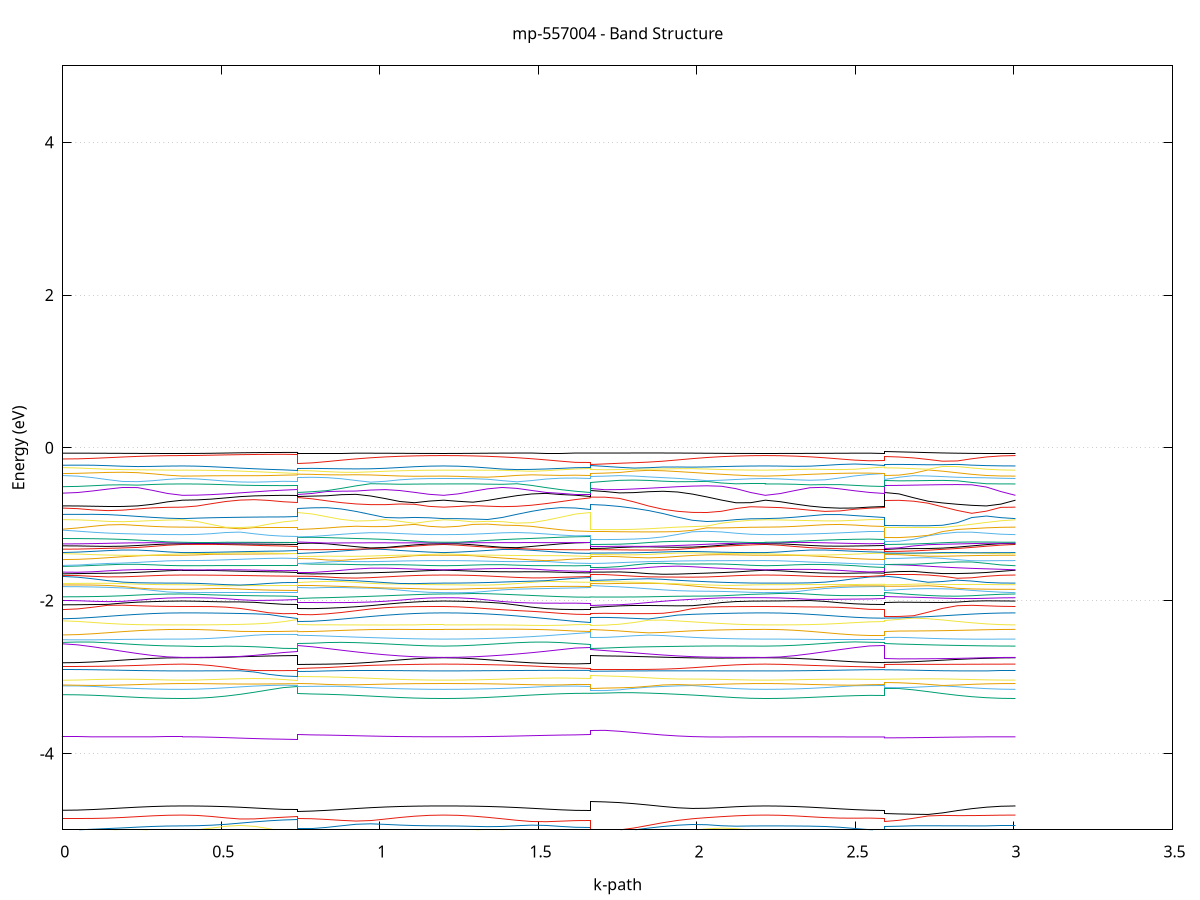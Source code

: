 set title 'mp-557004 - Band Structure'
set xlabel 'k-path'
set ylabel 'Energy (eV)'
set grid y
set yrange [-5:5]
set terminal png size 800,600
set output 'mp-557004_bands_gnuplot.png'
plot '-' using 1:2 with lines notitle, '-' using 1:2 with lines notitle, '-' using 1:2 with lines notitle, '-' using 1:2 with lines notitle, '-' using 1:2 with lines notitle, '-' using 1:2 with lines notitle, '-' using 1:2 with lines notitle, '-' using 1:2 with lines notitle, '-' using 1:2 with lines notitle, '-' using 1:2 with lines notitle, '-' using 1:2 with lines notitle, '-' using 1:2 with lines notitle, '-' using 1:2 with lines notitle, '-' using 1:2 with lines notitle, '-' using 1:2 with lines notitle, '-' using 1:2 with lines notitle, '-' using 1:2 with lines notitle, '-' using 1:2 with lines notitle, '-' using 1:2 with lines notitle, '-' using 1:2 with lines notitle, '-' using 1:2 with lines notitle, '-' using 1:2 with lines notitle, '-' using 1:2 with lines notitle, '-' using 1:2 with lines notitle, '-' using 1:2 with lines notitle, '-' using 1:2 with lines notitle, '-' using 1:2 with lines notitle, '-' using 1:2 with lines notitle, '-' using 1:2 with lines notitle, '-' using 1:2 with lines notitle, '-' using 1:2 with lines notitle, '-' using 1:2 with lines notitle, '-' using 1:2 with lines notitle, '-' using 1:2 with lines notitle, '-' using 1:2 with lines notitle, '-' using 1:2 with lines notitle, '-' using 1:2 with lines notitle, '-' using 1:2 with lines notitle, '-' using 1:2 with lines notitle, '-' using 1:2 with lines notitle, '-' using 1:2 with lines notitle, '-' using 1:2 with lines notitle, '-' using 1:2 with lines notitle, '-' using 1:2 with lines notitle, '-' using 1:2 with lines notitle, '-' using 1:2 with lines notitle, '-' using 1:2 with lines notitle, '-' using 1:2 with lines notitle, '-' using 1:2 with lines notitle, '-' using 1:2 with lines notitle, '-' using 1:2 with lines notitle, '-' using 1:2 with lines notitle, '-' using 1:2 with lines notitle, '-' using 1:2 with lines notitle, '-' using 1:2 with lines notitle, '-' using 1:2 with lines notitle, '-' using 1:2 with lines notitle, '-' using 1:2 with lines notitle, '-' using 1:2 with lines notitle, '-' using 1:2 with lines notitle, '-' using 1:2 with lines notitle, '-' using 1:2 with lines notitle, '-' using 1:2 with lines notitle, '-' using 1:2 with lines notitle, '-' using 1:2 with lines notitle, '-' using 1:2 with lines notitle, '-' using 1:2 with lines notitle, '-' using 1:2 with lines notitle, '-' using 1:2 with lines notitle, '-' using 1:2 with lines notitle, '-' using 1:2 with lines notitle, '-' using 1:2 with lines notitle, '-' using 1:2 with lines notitle, '-' using 1:2 with lines notitle, '-' using 1:2 with lines notitle, '-' using 1:2 with lines notitle, '-' using 1:2 with lines notitle, '-' using 1:2 with lines notitle, '-' using 1:2 with lines notitle, '-' using 1:2 with lines notitle, '-' using 1:2 with lines notitle, '-' using 1:2 with lines notitle, '-' using 1:2 with lines notitle, '-' using 1:2 with lines notitle, '-' using 1:2 with lines notitle, '-' using 1:2 with lines notitle, '-' using 1:2 with lines notitle, '-' using 1:2 with lines notitle, '-' using 1:2 with lines notitle, '-' using 1:2 with lines notitle, '-' using 1:2 with lines notitle, '-' using 1:2 with lines notitle, '-' using 1:2 with lines notitle, '-' using 1:2 with lines notitle, '-' using 1:2 with lines notitle, '-' using 1:2 with lines notitle, '-' using 1:2 with lines notitle, '-' using 1:2 with lines notitle, '-' using 1:2 with lines notitle, '-' using 1:2 with lines notitle, '-' using 1:2 with lines notitle, '-' using 1:2 with lines notitle, '-' using 1:2 with lines notitle, '-' using 1:2 with lines notitle, '-' using 1:2 with lines notitle, '-' using 1:2 with lines notitle, '-' using 1:2 with lines notitle, '-' using 1:2 with lines notitle, '-' using 1:2 with lines notitle, '-' using 1:2 with lines notitle, '-' using 1:2 with lines notitle, '-' using 1:2 with lines notitle, '-' using 1:2 with lines notitle, '-' using 1:2 with lines notitle, '-' using 1:2 with lines notitle, '-' using 1:2 with lines notitle, '-' using 1:2 with lines notitle, '-' using 1:2 with lines notitle, '-' using 1:2 with lines notitle, '-' using 1:2 with lines notitle, '-' using 1:2 with lines notitle, '-' using 1:2 with lines notitle, '-' using 1:2 with lines notitle, '-' using 1:2 with lines notitle, '-' using 1:2 with lines notitle, '-' using 1:2 with lines notitle, '-' using 1:2 with lines notitle, '-' using 1:2 with lines notitle, '-' using 1:2 with lines notitle, '-' using 1:2 with lines notitle, '-' using 1:2 with lines notitle, '-' using 1:2 with lines notitle, '-' using 1:2 with lines notitle, '-' using 1:2 with lines notitle, '-' using 1:2 with lines notitle, '-' using 1:2 with lines notitle, '-' using 1:2 with lines notitle, '-' using 1:2 with lines notitle, '-' using 1:2 with lines notitle, '-' using 1:2 with lines notitle, '-' using 1:2 with lines notitle, '-' using 1:2 with lines notitle, '-' using 1:2 with lines notitle, '-' using 1:2 with lines notitle, '-' using 1:2 with lines notitle, '-' using 1:2 with lines notitle, '-' using 1:2 with lines notitle, '-' using 1:2 with lines notitle, '-' using 1:2 with lines notitle, '-' using 1:2 with lines notitle, '-' using 1:2 with lines notitle, '-' using 1:2 with lines notitle, '-' using 1:2 with lines notitle, '-' using 1:2 with lines notitle, '-' using 1:2 with lines notitle, '-' using 1:2 with lines notitle, '-' using 1:2 with lines notitle, '-' using 1:2 with lines notitle, '-' using 1:2 with lines notitle, '-' using 1:2 with lines notitle, '-' using 1:2 with lines notitle, '-' using 1:2 with lines notitle, '-' using 1:2 with lines notitle, '-' using 1:2 with lines notitle, '-' using 1:2 with lines notitle, '-' using 1:2 with lines notitle, '-' using 1:2 with lines notitle, '-' using 1:2 with lines notitle, '-' using 1:2 with lines notitle, '-' using 1:2 with lines notitle, '-' using 1:2 with lines notitle, '-' using 1:2 with lines notitle, '-' using 1:2 with lines notitle, '-' using 1:2 with lines notitle, '-' using 1:2 with lines notitle, '-' using 1:2 with lines notitle, '-' using 1:2 with lines notitle, '-' using 1:2 with lines notitle, '-' using 1:2 with lines notitle, '-' using 1:2 with lines notitle, '-' using 1:2 with lines notitle, '-' using 1:2 with lines notitle, '-' using 1:2 with lines notitle, '-' using 1:2 with lines notitle
0.000000 -19.229858
0.047224 -19.235658
0.094448 -19.250158
0.141672 -19.268058
0.188896 -19.285558
0.236120 -19.300358
0.283344 -19.311558
0.330568 -19.318458
0.377792 -19.320758
0.377792 -19.320758
0.423136 -19.318358
0.468480 -19.311258
0.513824 -19.299458
0.559167 -19.283358
0.604511 -19.263558
0.649855 -19.241658
0.695199 -19.221258
0.740542 -19.211758
0.740542 -19.190558
0.786618 -19.195458
0.832693 -19.208658
0.878768 -19.227158
0.924843 -19.247658
0.970918 -19.267758
1.016993 -19.285858
1.063068 -19.300658
1.109143 -19.311758
1.155218 -19.318558
1.201293 -19.320758
1.201293 -19.320758
1.247493 -19.318558
1.293692 -19.311858
1.339892 -19.301058
1.386092 -19.286458
1.432291 -19.268758
1.478491 -19.249058
1.524690 -19.228958
1.570890 -19.210758
1.617090 -19.197758
1.663289 -19.192958
1.663289 -19.140458
1.709329 -19.142258
1.755370 -19.149158
1.801410 -19.163458
1.847450 -19.185158
1.893491 -19.210658
1.939531 -19.236558
1.985571 -19.260558
2.031612 -19.281458
2.077652 -19.298358
2.123692 -19.310758
2.169733 -19.318258
2.215773 -19.320758
2.215773 -19.320758
2.262727 -19.318558
2.309680 -19.311858
2.356634 -19.300958
2.403587 -19.286658
2.450541 -19.270058
2.497494 -19.253258
2.544448 -19.239758
2.591402 -19.234458
2.591402 -19.142758
2.637331 -19.165958
2.683261 -19.199358
2.729190 -19.230358
2.775120 -19.257358
2.821049 -19.279858
2.866979 -19.297658
2.912909 -19.310458
2.958838 -19.318158
3.004768 -19.320758
e
0.000000 -19.019758
0.047224 -19.009658
0.094448 -18.982358
0.141672 -18.943358
0.188896 -18.896958
0.236120 -18.846658
0.283344 -18.805458
0.330568 -18.800558
0.377792 -18.800558
0.377792 -18.800558
0.423136 -18.821858
0.468480 -18.865658
0.513824 -18.914558
0.559167 -18.963258
0.604511 -19.009358
0.649855 -19.050658
0.695199 -19.082758
0.740542 -19.096158
0.740542 -18.974558
0.786618 -18.973258
0.832693 -18.967858
0.878768 -18.956758
0.924843 -18.939558
0.970918 -18.916758
1.016993 -18.889558
1.063068 -18.859758
1.109143 -18.830758
1.155218 -18.808758
1.201293 -18.800558
1.201293 -18.800558
1.247493 -18.808658
1.293692 -18.829958
1.339892 -18.858158
1.386092 -18.887758
1.432291 -18.915158
1.478491 -18.938758
1.524690 -18.957558
1.570890 -18.970958
1.617090 -18.978958
1.663289 -18.981558
1.663289 -19.002858
1.709329 -19.007658
1.755370 -19.016558
1.801410 -19.019858
1.847450 -19.012758
1.893491 -18.996058
1.939531 -18.971858
1.985571 -18.941758
2.031612 -18.907558
2.077652 -18.871058
2.123692 -18.836158
2.169733 -18.809958
2.215773 -18.800558
2.215773 -18.800558
2.262727 -18.800758
2.309680 -18.805558
2.356634 -18.841358
2.403587 -18.890158
2.450541 -18.935358
2.497494 -18.973158
2.544448 -18.999258
2.591402 -19.008858
2.591402 -19.099058
2.637331 -19.072458
2.683261 -19.029058
2.729190 -18.981658
2.775120 -18.931958
2.821049 -18.880858
2.866979 -18.829058
2.912909 -18.790758
2.958838 -18.798058
3.004768 -18.800558
e
0.000000 -18.764358
0.047224 -18.769158
0.094448 -18.776358
0.141672 -18.782658
0.188896 -18.787658
0.236120 -18.790458
0.283344 -18.779758
0.330568 -18.730158
0.377792 -18.681958
0.377792 -18.681958
0.423136 -18.682258
0.468480 -18.683058
0.513824 -18.683658
0.559167 -18.683458
0.604511 -18.682558
0.649855 -18.680958
0.695199 -18.679258
0.740542 -18.678558
0.740542 -18.882658
0.786618 -18.874658
0.832693 -18.854458
0.878768 -18.830758
0.924843 -18.811358
0.970918 -18.795658
1.016993 -18.780158
1.063068 -18.762558
1.109143 -18.741058
1.155218 -18.712758
1.201293 -18.681958
1.201293 -18.681958
1.247493 -18.707758
1.293692 -18.737358
1.339892 -18.760658
1.386092 -18.779458
1.432291 -18.795758
1.478491 -18.811058
1.524690 -18.827758
1.570890 -18.846358
1.617090 -18.862058
1.663289 -18.868158
1.663289 -18.881858
1.709329 -18.880258
1.755370 -18.875558
1.801410 -18.867658
1.847450 -18.856658
1.893491 -18.842658
1.939531 -18.825658
1.985571 -18.805858
2.031612 -18.783358
2.077652 -18.758858
2.123692 -18.733958
2.169733 -18.710358
2.215773 -18.681958
2.215773 -18.681958
2.262727 -18.723658
2.309680 -18.772958
2.356634 -18.788958
2.403587 -18.787758
2.450541 -18.783758
2.497494 -18.778358
2.544448 -18.771958
2.591402 -18.767358
2.591402 -18.881158
2.637331 -18.878358
2.683261 -18.869958
2.729190 -18.855858
2.775120 -18.836458
2.821049 -18.811658
2.866979 -18.781858
2.912909 -18.777258
2.958838 -18.726858
3.004768 -18.681958
e
0.000000 -18.751158
0.047224 -18.744958
0.094448 -18.733758
0.141672 -18.720858
0.188896 -18.706858
0.236120 -18.692358
0.283344 -18.679058
0.330568 -18.674058
0.377792 -18.673858
0.377792 -18.673858
0.423136 -18.669958
0.468480 -18.669858
0.513824 -18.669958
0.559167 -18.670058
0.604511 -18.670158
0.649855 -18.670258
0.695199 -18.670258
0.740542 -18.670258
0.740542 -18.805758
0.786618 -18.803558
0.832693 -18.795958
0.878768 -18.779858
0.924843 -18.752058
0.970918 -18.717058
1.016993 -18.682758
1.063068 -18.673458
1.109143 -18.673458
1.155218 -18.673458
1.201293 -18.673858
1.201293 -18.673858
1.247493 -18.675058
1.293692 -18.675158
1.339892 -18.675058
1.386092 -18.679558
1.432291 -18.711158
1.478491 -18.744658
1.524690 -18.772858
1.570890 -18.791158
1.617090 -18.800258
1.663289 -18.803058
1.663289 -18.808558
1.709329 -18.801458
1.755370 -18.785558
1.801410 -18.769758
1.847450 -18.758358
1.893491 -18.750958
1.939531 -18.745758
1.985571 -18.741658
2.031612 -18.737558
2.077652 -18.731758
2.123692 -18.719958
2.169733 -18.695658
2.215773 -18.673858
2.215773 -18.673858
2.262727 -18.678358
2.309680 -18.688158
2.356634 -18.701358
2.403587 -18.715158
2.450541 -18.728458
2.497494 -18.740558
2.544448 -18.751058
2.591402 -18.757058
2.591402 -18.675258
2.637331 -18.681658
2.683261 -18.698558
2.729190 -18.720258
2.775120 -18.742158
2.821049 -18.762058
2.866979 -18.778358
2.912909 -18.746858
2.958838 -18.707558
3.004768 -18.673858
e
0.000000 -18.672758
0.047224 -18.672758
0.094448 -18.672758
0.141672 -18.672658
0.188896 -18.672558
0.236120 -18.672358
0.283344 -18.671258
0.330568 -18.664658
0.377792 -18.668758
0.377792 -18.668758
0.423136 -18.660858
0.468480 -18.657258
0.513824 -18.655058
0.559167 -18.653958
0.604511 -18.654258
0.649855 -18.655658
0.695199 -18.657358
0.740542 -18.658258
0.740542 -18.672158
0.786618 -18.672158
0.832693 -18.672258
0.878768 -18.672358
0.924843 -18.672558
0.970918 -18.672658
1.016993 -18.672558
1.063068 -18.656258
1.109143 -18.650558
1.155218 -18.656858
1.201293 -18.668758
1.201293 -18.668758
1.247493 -18.667358
1.293692 -18.658458
1.339892 -18.658058
1.386092 -18.674258
1.432291 -18.674558
1.478491 -18.674358
1.524690 -18.674158
1.570890 -18.674058
1.617090 -18.673958
1.663289 -18.673958
1.663289 -18.678458
1.709329 -18.674558
1.755370 -18.663458
1.801410 -18.651558
1.847450 -18.641758
1.893491 -18.631258
1.939531 -18.619658
1.985571 -18.607258
2.031612 -18.594858
2.077652 -18.583658
2.123692 -18.595958
2.169733 -18.636758
2.215773 -18.668758
2.215773 -18.668758
2.262727 -18.672958
2.309680 -18.674058
2.356634 -18.674258
2.403587 -18.674358
2.450541 -18.674358
2.497494 -18.674458
2.544448 -18.674458
2.591402 -18.674458
2.591402 -18.656158
2.637331 -18.654558
2.683261 -18.648758
2.729190 -18.638858
2.775120 -18.625758
2.821049 -18.610558
2.866979 -18.594958
2.912909 -18.589558
2.958838 -18.630258
3.004768 -18.668758
e
0.000000 -18.463358
0.047224 -18.469258
0.094448 -18.484258
0.141672 -18.504158
0.188896 -18.526658
0.236120 -18.551258
0.283344 -18.580758
0.330568 -18.621558
0.377792 -18.657458
0.377792 -18.657458
0.423136 -18.647458
0.468480 -18.606158
0.513824 -18.567158
0.559167 -18.567858
0.604511 -18.568158
0.649855 -18.567958
0.695199 -18.567558
0.740542 -18.567358
0.740542 -18.476258
0.786618 -18.482058
0.832693 -18.497158
0.878768 -18.517358
0.924843 -18.539758
0.970918 -18.562258
1.016993 -18.582658
1.063068 -18.596458
1.109143 -18.601258
1.155218 -18.630258
1.201293 -18.657458
1.201293 -18.657458
1.247493 -18.623358
1.293692 -18.598658
1.339892 -18.600058
1.386092 -18.589258
1.432291 -18.569258
1.478491 -18.546458
1.524690 -18.523658
1.570890 -18.503058
1.617090 -18.487558
1.663289 -18.481558
1.663289 -18.657358
1.709329 -18.655658
1.755370 -18.649158
1.801410 -18.630358
1.847450 -18.599058
1.893491 -18.564358
1.939531 -18.534858
1.985571 -18.519858
2.031612 -18.526858
2.077652 -18.557158
2.123692 -18.590058
2.169733 -18.627858
2.215773 -18.657458
2.215773 -18.657458
2.262727 -18.615258
2.309680 -18.576758
2.356634 -18.549058
2.403587 -18.524858
2.450541 -18.502058
2.497494 -18.481458
2.544448 -18.465858
2.591402 -18.459658
2.591402 -18.449258
2.637331 -18.439158
2.683261 -18.433658
2.729190 -18.451558
2.775120 -18.476058
2.821049 -18.506558
2.866979 -18.542258
2.912909 -18.574858
2.958838 -18.616358
3.004768 -18.657458
e
0.000000 -18.400858
0.047224 -18.401058
0.094448 -18.405458
0.141672 -18.420458
0.188896 -18.448658
0.236120 -18.486958
0.283344 -18.526758
0.330568 -18.554758
0.377792 -18.564258
0.377792 -18.564258
0.423136 -18.564658
0.468480 -18.565658
0.513824 -18.558658
0.559167 -18.513358
0.604511 -18.473258
0.649855 -18.441358
0.695199 -18.420758
0.740542 -18.413558
0.740542 -18.372158
0.786618 -18.370058
0.832693 -18.366958
0.878768 -18.370258
0.924843 -18.387058
0.970918 -18.419958
1.016993 -18.464658
1.063068 -18.514258
1.109143 -18.557658
1.155218 -18.566858
1.201293 -18.564258
1.201293 -18.564258
1.247493 -18.566758
1.293692 -18.554558
1.339892 -18.509658
1.386092 -18.460758
1.432291 -18.417458
1.478491 -18.386558
1.524690 -18.371558
1.570890 -18.369558
1.617090 -18.373558
1.663289 -18.375958
1.663289 -18.193458
1.709329 -18.220658
1.755370 -18.261058
1.801410 -18.303358
1.847450 -18.346258
1.893491 -18.389158
1.939531 -18.431758
1.985571 -18.473658
2.031612 -18.513858
2.077652 -18.549458
2.123692 -18.571758
2.169733 -18.566458
2.215773 -18.564258
2.215773 -18.564258
2.262727 -18.554558
2.309680 -18.524658
2.356634 -18.482758
2.403587 -18.443158
2.450541 -18.414158
2.497494 -18.398758
2.544448 -18.394558
2.591402 -18.394558
2.591402 -18.418958
2.637331 -18.422658
2.683261 -18.412458
2.729190 -18.376858
2.775120 -18.405358
2.821049 -18.460858
2.866979 -18.515058
2.912909 -18.566358
2.958838 -18.567758
3.004768 -18.564258
e
0.000000 -18.171158
0.047224 -18.171158
0.094448 -18.171358
0.141672 -18.172558
0.188896 -18.177258
0.236120 -18.179158
0.283344 -18.177758
0.330568 -18.175858
0.377792 -18.175158
0.377792 -18.175158
0.423136 -18.175258
0.468480 -18.175558
0.513824 -18.176258
0.559167 -18.177258
0.604511 -18.178458
0.649855 -18.179758
0.695199 -18.180658
0.740542 -18.180958
0.740542 -18.172658
0.786618 -18.172658
0.832693 -18.172558
0.878768 -18.172358
0.924843 -18.172258
0.970918 -18.172458
1.016993 -18.173558
1.063068 -18.173958
1.109143 -18.174258
1.155218 -18.174758
1.201293 -18.175158
1.201293 -18.175158
1.247493 -18.174858
1.293692 -18.174358
1.339892 -18.174258
1.386092 -18.174658
1.432291 -18.174958
1.478491 -18.175058
1.524690 -18.175258
1.570890 -18.175458
1.617090 -18.175558
1.663289 -18.175658
1.663289 -18.158258
1.709329 -18.132458
1.755370 -18.096458
1.801410 -18.065158
1.847450 -18.107458
1.893491 -18.150858
1.939531 -18.188658
1.985571 -18.213458
2.031612 -18.219558
2.077652 -18.209858
2.123692 -18.193758
2.169733 -18.180258
2.215773 -18.175158
2.215773 -18.175158
2.262727 -18.175558
2.309680 -18.177058
2.356634 -18.178858
2.403587 -18.178158
2.450541 -18.175258
2.497494 -18.174158
2.544448 -18.173858
2.591402 -18.173758
2.591402 -18.198158
2.637331 -18.236258
2.683261 -18.290658
2.729190 -18.345458
2.775120 -18.331158
2.821049 -18.287658
2.866979 -18.245558
2.912909 -18.209358
2.958838 -18.184158
3.004768 -18.175158
e
0.000000 -18.098858
0.047224 -18.117058
0.094448 -18.143958
0.141672 -18.163158
0.188896 -18.169158
0.236120 -18.169758
0.283344 -18.169858
0.330568 -18.169658
0.377792 -18.169558
0.377792 -18.169558
0.423136 -18.169558
0.468480 -18.169358
0.513824 -18.169158
0.559167 -18.168958
0.604511 -18.168758
0.649855 -18.168558
0.695199 -18.168458
0.740542 -18.168458
0.740542 -17.990958
0.786618 -18.026558
0.832693 -18.075458
0.878768 -18.118658
0.924843 -18.149558
0.970918 -18.165458
1.016993 -18.170158
1.063068 -18.170758
1.109143 -18.170358
1.155218 -18.169758
1.201293 -18.169558
1.201293 -18.169558
1.247493 -18.169858
1.293692 -18.170458
1.339892 -18.170858
1.386092 -18.169258
1.432291 -18.162758
1.478491 -18.145558
1.524690 -18.113858
1.570890 -18.070458
1.617090 -18.022058
1.663289 -17.986958
1.663289 -17.987658
1.709329 -17.998058
1.755370 -18.025558
1.801410 -18.060058
1.847450 -18.028458
1.893491 -18.014758
1.939531 -18.048058
1.985571 -18.079958
2.031612 -18.109058
2.077652 -18.133858
2.123692 -18.153158
2.169733 -18.165458
2.215773 -18.169558
2.215773 -18.169558
2.262727 -18.170158
2.309680 -18.171158
2.356634 -18.171458
2.403587 -18.170458
2.450541 -18.163758
2.497494 -18.145158
2.544448 -18.118458
2.591402 -18.099858
2.591402 -18.157458
2.637331 -18.121758
2.683261 -18.074458
2.729190 -18.030258
2.775120 -18.025458
2.821049 -18.069558
2.866979 -18.109258
2.912909 -18.141258
2.958838 -18.162358
3.004768 -18.169558
e
0.000000 -18.050058
0.047224 -18.030958
0.094448 -18.000058
0.141672 -17.970358
0.188896 -17.944258
0.236120 -17.922758
0.283344 -17.906558
0.330568 -17.896258
0.377792 -17.892658
0.377792 -17.892658
0.423136 -17.892558
0.468480 -17.892258
0.513824 -17.891758
0.559167 -17.890858
0.604511 -17.889758
0.649855 -17.888658
0.695199 -17.887858
0.740542 -17.887558
0.740542 -17.951458
0.786618 -17.919358
0.832693 -17.881358
0.878768 -17.856358
0.924843 -17.849058
0.970918 -17.853958
1.016993 -17.863958
1.063068 -17.874858
1.109143 -17.884258
1.155218 -17.890458
1.201293 -17.892658
1.201293 -17.892658
1.247493 -17.890558
1.293692 -17.884658
1.339892 -17.875658
1.386092 -17.865258
1.432291 -17.855758
1.478491 -17.851058
1.524690 -17.857858
1.570890 -17.881158
1.617090 -17.917358
1.663289 -17.948458
1.663289 -17.895958
1.709329 -17.903158
1.755370 -17.922458
1.801410 -17.949758
1.847450 -17.981358
1.893491 -17.998558
1.939531 -17.971758
1.985571 -17.948458
2.031612 -17.928858
2.077652 -17.913258
2.123692 -17.901958
2.169733 -17.894958
2.215773 -17.892658
2.215773 -17.892658
2.262727 -17.896358
2.309680 -17.906958
2.356634 -17.923658
2.403587 -17.945558
2.450541 -17.972058
2.497494 -18.002158
2.544448 -18.033558
2.591402 -18.053258
2.591402 -17.891558
2.637331 -17.904658
2.683261 -17.937558
2.729190 -17.979958
2.775120 -17.990558
2.821049 -17.956758
2.866979 -17.929358
2.912909 -17.909258
2.958838 -17.896858
3.004768 -17.892658
e
0.000000 -17.726958
0.047224 -17.729058
0.094448 -17.734858
0.141672 -17.743458
0.188896 -17.753658
0.236120 -17.764058
0.283344 -17.773258
0.330568 -17.779758
0.377792 -17.782158
0.377792 -17.782158
0.423136 -17.784758
0.468480 -17.792358
0.513824 -17.804158
0.559167 -17.818658
0.604511 -17.834158
0.649855 -17.848058
0.695199 -17.857858
0.740542 -17.861458
0.740542 -17.794758
0.786618 -17.795358
0.832693 -17.796458
0.878768 -17.795058
0.924843 -17.788458
0.970918 -17.781558
1.016993 -17.778258
1.063068 -17.778258
1.109143 -17.779858
1.155218 -17.781558
1.201293 -17.782158
1.201293 -17.782158
1.247493 -17.781558
1.293692 -17.779958
1.339892 -17.778358
1.386092 -17.778158
1.432291 -17.780958
1.478491 -17.786958
1.524690 -17.792658
1.570890 -17.794258
1.617090 -17.793458
1.663289 -17.792858
1.663289 -17.779358
1.709329 -17.774458
1.755370 -17.762758
1.801410 -17.749858
1.847450 -17.739758
1.893491 -17.734258
1.939531 -17.734158
1.985571 -17.738958
2.031612 -17.747758
2.077652 -17.759058
2.123692 -17.770358
2.169733 -17.778958
2.215773 -17.782158
2.215773 -17.782158
2.262727 -17.779858
2.309680 -17.773458
2.356634 -17.764458
2.403587 -17.754358
2.450541 -17.744558
2.497494 -17.736258
2.544448 -17.730658
2.591402 -17.728758
2.591402 -17.659158
2.637331 -17.647858
2.683261 -17.622358
2.729190 -17.634858
2.775120 -17.662058
2.821049 -17.693058
2.866979 -17.724758
2.912909 -17.753558
2.958838 -17.774458
3.004768 -17.782158
e
0.000000 -17.485458
0.047224 -17.483858
0.094448 -17.479358
0.141672 -17.472958
0.188896 -17.465858
0.236120 -17.459258
0.283344 -17.453858
0.330568 -17.450458
0.377792 -17.449358
0.377792 -17.449358
0.423136 -17.449658
0.468480 -17.450658
0.513824 -17.452358
0.559167 -17.454758
0.604511 -17.457458
0.649855 -17.459858
0.695199 -17.461658
0.740542 -17.462358
0.740542 -17.558558
0.786618 -17.557158
0.832693 -17.552658
0.878768 -17.543858
0.924843 -17.530258
0.970918 -17.512758
1.016993 -17.493658
1.063068 -17.475758
1.109143 -17.461558
1.155218 -17.452458
1.201293 -17.449358
1.201293 -17.449358
1.247493 -17.452258
1.293692 -17.460858
1.339892 -17.474558
1.386092 -17.492058
1.432291 -17.511358
1.478491 -17.529758
1.524690 -17.544858
1.570890 -17.555158
1.617090 -17.560858
1.663289 -17.562658
1.663289 -17.656158
1.709329 -17.649858
1.755370 -17.633158
1.801410 -17.610158
1.847450 -17.584358
1.893491 -17.558058
1.939531 -17.532758
1.985571 -17.509458
2.031612 -17.489158
2.077652 -17.472358
2.123692 -17.459758
2.169733 -17.451958
2.215773 -17.449358
2.215773 -17.449358
2.262727 -17.450358
2.309680 -17.453458
2.356634 -17.458358
2.403587 -17.464458
2.450541 -17.470958
2.497494 -17.476958
2.544448 -17.481058
2.591402 -17.482558
2.591402 -17.593158
2.637331 -17.597858
2.683261 -17.609258
2.729190 -17.583458
2.775120 -17.548458
2.821049 -17.516058
2.866979 -17.488458
2.912909 -17.467358
2.958838 -17.453958
3.004768 -17.449358
e
0.000000 -17.350358
0.047224 -17.350558
0.094448 -17.351058
0.141672 -17.351658
0.188896 -17.352058
0.236120 -17.352458
0.283344 -17.352758
0.330568 -17.352858
0.377792 -17.352958
0.377792 -17.352958
0.423136 -17.352958
0.468480 -17.353258
0.513824 -17.353658
0.559167 -17.354058
0.604511 -17.354558
0.649855 -17.354958
0.695199 -17.355258
0.740542 -17.355358
0.740542 -17.352758
0.786618 -17.352658
0.832693 -17.352558
0.878768 -17.352258
0.924843 -17.352158
0.970918 -17.352058
1.016993 -17.352258
1.063068 -17.352458
1.109143 -17.352658
1.155218 -17.352858
1.201293 -17.352958
1.201293 -17.352958
1.247493 -17.352758
1.293692 -17.352458
1.339892 -17.351858
1.386092 -17.351358
1.432291 -17.350958
1.478491 -17.350658
1.524690 -17.350658
1.570890 -17.350858
1.617090 -17.350958
1.663289 -17.351058
1.663289 -17.354758
1.709329 -17.354758
1.755370 -17.354658
1.801410 -17.354458
1.847450 -17.353858
1.893491 -17.353058
1.939531 -17.352058
1.985571 -17.351058
2.031612 -17.350658
2.077652 -17.351158
2.123692 -17.352058
2.169733 -17.352658
2.215773 -17.352958
2.215773 -17.352958
2.262727 -17.352958
2.309680 -17.352958
2.356634 -17.353058
2.403587 -17.353058
2.450541 -17.353058
2.497494 -17.353058
2.544448 -17.353058
2.591402 -17.353058
2.591402 -17.364758
2.637331 -17.364258
2.683261 -17.362858
2.729190 -17.360558
2.775120 -17.357758
2.821049 -17.354658
2.866979 -17.352158
2.912909 -17.351858
2.958838 -17.352558
3.004768 -17.352958
e
0.000000 -17.345858
0.047224 -17.345658
0.094448 -17.345058
0.141672 -17.344558
0.188896 -17.343958
0.236120 -17.343658
0.283344 -17.343458
0.330568 -17.343458
0.377792 -17.343458
0.377792 -17.343458
0.423136 -17.343158
0.468480 -17.342358
0.513824 -17.341058
0.559167 -17.339458
0.604511 -17.337858
0.649855 -17.336358
0.695199 -17.335358
0.740542 -17.335058
0.740542 -17.340358
0.786618 -17.340458
0.832693 -17.340858
0.878768 -17.341358
0.924843 -17.341858
0.970918 -17.342358
1.016993 -17.342658
1.063068 -17.342958
1.109143 -17.343158
1.155218 -17.343358
1.201293 -17.343458
1.201293 -17.343458
1.247493 -17.343458
1.293692 -17.343658
1.339892 -17.343758
1.386092 -17.343858
1.432291 -17.343658
1.478491 -17.343258
1.524690 -17.342558
1.570890 -17.341758
1.617090 -17.341058
1.663289 -17.340858
1.663289 -17.344158
1.709329 -17.343558
1.755370 -17.341858
1.801410 -17.340358
1.847450 -17.341058
1.893491 -17.342258
1.939531 -17.343658
1.985571 -17.345158
2.031612 -17.345858
2.077652 -17.345358
2.123692 -17.344458
2.169733 -17.343658
2.215773 -17.343458
2.215773 -17.343458
2.262727 -17.343758
2.309680 -17.344458
2.356634 -17.345458
2.403587 -17.346458
2.450541 -17.347258
2.497494 -17.347958
2.544448 -17.348458
2.591402 -17.348558
2.591402 -17.338658
2.637331 -17.338758
2.683261 -17.339558
2.729190 -17.341158
2.775120 -17.343258
2.821049 -17.345358
2.866979 -17.346758
2.912909 -17.345858
2.958838 -17.344158
3.004768 -17.343458
e
0.000000 -17.334958
0.047224 -17.334858
0.094448 -17.334658
0.141672 -17.334258
0.188896 -17.333958
0.236120 -17.333658
0.283344 -17.333358
0.330568 -17.333258
0.377792 -17.333158
0.377792 -17.333158
0.423136 -17.332858
0.468480 -17.331958
0.513824 -17.330758
0.559167 -17.330158
0.604511 -17.329958
0.649855 -17.329758
0.695199 -17.329558
0.740542 -17.329458
0.740542 -17.333358
0.786618 -17.333358
0.832693 -17.333258
0.878768 -17.333058
0.924843 -17.332858
0.970918 -17.332558
1.016993 -17.332358
1.063068 -17.332258
1.109143 -17.332558
1.155218 -17.332958
1.201293 -17.333158
1.201293 -17.333158
1.247493 -17.333258
1.293692 -17.333458
1.339892 -17.333758
1.386092 -17.334258
1.432291 -17.334858
1.478491 -17.335558
1.524690 -17.336158
1.570890 -17.336558
1.617090 -17.336958
1.663289 -17.337058
1.663289 -17.339658
1.709329 -17.339658
1.755370 -17.339758
1.801410 -17.339258
1.847450 -17.336858
1.893491 -17.335258
1.939531 -17.334458
1.985571 -17.333958
2.031612 -17.333458
2.077652 -17.333258
2.123692 -17.333158
2.169733 -17.333258
2.215773 -17.333158
2.215773 -17.333158
2.262727 -17.332958
2.309680 -17.332558
2.356634 -17.332258
2.403587 -17.332058
2.450541 -17.331958
2.497494 -17.331958
2.544448 -17.331958
2.591402 -17.331958
2.591402 -17.334658
2.637331 -17.333758
2.683261 -17.331858
2.729190 -17.331058
2.775120 -17.330758
2.821049 -17.330858
2.866979 -17.331458
2.912909 -17.332258
2.958838 -17.332958
3.004768 -17.333158
e
0.000000 -17.327858
0.047224 -17.327858
0.094448 -17.327658
0.141672 -17.327558
0.188896 -17.327658
0.236120 -17.328158
0.283344 -17.328758
0.330568 -17.329258
0.377792 -17.329458
0.377792 -17.329458
0.423136 -17.329458
0.468480 -17.329258
0.513824 -17.328558
0.559167 -17.326958
0.604511 -17.324958
0.649855 -17.323258
0.695199 -17.322258
0.740542 -17.321958
0.740542 -17.325458
0.786618 -17.325558
0.832693 -17.325758
0.878768 -17.326158
0.924843 -17.326558
0.970918 -17.327258
1.016993 -17.328058
1.063068 -17.328958
1.109143 -17.329358
1.155218 -17.329458
1.201293 -17.329458
1.201293 -17.329458
1.247493 -17.329058
1.293692 -17.327958
1.339892 -17.326758
1.386092 -17.326258
1.432291 -17.326358
1.478491 -17.326858
1.524690 -17.327358
1.570890 -17.328058
1.617090 -17.328558
1.663289 -17.328758
1.663289 -17.324558
1.709329 -17.325458
1.755370 -17.327058
1.801410 -17.328358
1.847450 -17.328858
1.893491 -17.328058
1.939531 -17.326658
1.985571 -17.325958
2.031612 -17.325958
2.077652 -17.326358
2.123692 -17.327458
2.169733 -17.328858
2.215773 -17.329458
2.215773 -17.329458
2.262727 -17.329058
2.309680 -17.328058
2.356634 -17.326758
2.403587 -17.325558
2.450541 -17.324658
2.497494 -17.323958
2.544448 -17.323258
2.591402 -17.322958
2.591402 -17.331358
2.637331 -17.331158
2.683261 -17.329758
2.729190 -17.326558
2.775120 -17.326158
2.821049 -17.326558
2.866979 -17.326758
2.912909 -17.327558
2.958838 -17.328758
3.004768 -17.329458
e
0.000000 -17.324958
0.047224 -17.325058
0.094448 -17.325158
0.141672 -17.325258
0.188896 -17.325058
0.236120 -17.324458
0.283344 -17.323758
0.330568 -17.323258
0.377792 -17.323058
0.377792 -17.323058
0.423136 -17.322958
0.468480 -17.322758
0.513824 -17.322558
0.559167 -17.322358
0.604511 -17.322158
0.649855 -17.321958
0.695199 -17.321858
0.740542 -17.321758
0.740542 -17.315258
0.786618 -17.315558
0.832693 -17.316558
0.878768 -17.318258
0.924843 -17.320058
0.970918 -17.321558
1.016993 -17.322558
1.063068 -17.323058
1.109143 -17.323158
1.155218 -17.323058
1.201293 -17.323058
1.201293 -17.323058
1.247493 -17.323158
1.293692 -17.323358
1.339892 -17.323358
1.386092 -17.322358
1.432291 -17.320658
1.478491 -17.318958
1.524690 -17.317458
1.570890 -17.316358
1.617090 -17.315758
1.663289 -17.315558
1.663289 -17.319258
1.709329 -17.318358
1.755370 -17.316858
1.801410 -17.316058
1.847450 -17.316758
1.893491 -17.317958
1.939531 -17.318758
1.985571 -17.319458
2.031612 -17.320658
2.077652 -17.322158
2.123692 -17.322958
2.169733 -17.323058
2.215773 -17.323058
2.215773 -17.323058
2.262727 -17.323058
2.309680 -17.323058
2.356634 -17.322958
2.403587 -17.322458
2.450541 -17.321558
2.497494 -17.320658
2.544448 -17.319958
2.591402 -17.319758
2.591402 -17.324158
2.637331 -17.324258
2.683261 -17.324558
2.729190 -17.324558
2.775120 -17.322158
2.821049 -17.321158
2.866979 -17.321658
2.912909 -17.322558
2.958838 -17.322958
3.004768 -17.323058
e
0.000000 -17.316058
0.047224 -17.316058
0.094448 -17.315958
0.141672 -17.315858
0.188896 -17.315758
0.236120 -17.315658
0.283344 -17.315658
0.330568 -17.315658
0.377792 -17.315758
0.377792 -17.315758
0.423136 -17.315658
0.468480 -17.315658
0.513824 -17.315558
0.559167 -17.315258
0.604511 -17.314958
0.649855 -17.314858
0.695199 -17.314758
0.740542 -17.314858
0.740542 -17.314058
0.786618 -17.314058
0.832693 -17.313858
0.878768 -17.313458
0.924843 -17.313358
0.970918 -17.313658
1.016993 -17.314258
1.063068 -17.314858
1.109143 -17.315358
1.155218 -17.315658
1.201293 -17.315758
1.201293 -17.315758
1.247493 -17.315658
1.293692 -17.315658
1.339892 -17.315558
1.386092 -17.315458
1.432291 -17.315258
1.478491 -17.315058
1.524690 -17.314758
1.570890 -17.314558
1.617090 -17.314458
1.663289 -17.314458
1.663289 -17.313558
1.709329 -17.313658
1.755370 -17.314058
1.801410 -17.314858
1.847450 -17.315058
1.893491 -17.315058
1.939531 -17.315058
1.985571 -17.315358
2.031612 -17.315758
2.077652 -17.315858
2.123692 -17.315858
2.169733 -17.315758
2.215773 -17.315758
2.215773 -17.315758
2.262727 -17.315558
2.309680 -17.315158
2.356634 -17.314658
2.403587 -17.314158
2.450541 -17.314258
2.497494 -17.314958
2.544448 -17.315558
2.591402 -17.315758
2.591402 -17.316158
2.637331 -17.316258
2.683261 -17.316358
2.729190 -17.316058
2.775120 -17.314558
2.821049 -17.313458
2.866979 -17.314358
2.912909 -17.315158
2.958838 -17.315558
3.004768 -17.315758
e
0.000000 -17.307358
0.047224 -17.307058
0.094448 -17.306258
0.141672 -17.305258
0.188896 -17.305958
0.236120 -17.306858
0.283344 -17.307458
0.330568 -17.307658
0.377792 -17.307758
0.377792 -17.307758
0.423136 -17.307958
0.468480 -17.308358
0.513824 -17.308558
0.559167 -17.308358
0.604511 -17.307658
0.649855 -17.307458
0.695199 -17.307858
0.740542 -17.308158
0.740542 -17.307658
0.786618 -17.307858
0.832693 -17.308258
0.878768 -17.308458
0.924843 -17.308358
0.970918 -17.308158
1.016993 -17.308058
1.063068 -17.307858
1.109143 -17.307758
1.155218 -17.307758
1.201293 -17.307758
1.201293 -17.307758
1.247493 -17.307758
1.293692 -17.307658
1.339892 -17.307458
1.386092 -17.307058
1.432291 -17.306458
1.478491 -17.305758
1.524690 -17.305158
1.570890 -17.304658
1.617090 -17.304258
1.663289 -17.304058
1.663289 -17.308958
1.709329 -17.309258
1.755370 -17.309558
1.801410 -17.309158
1.847450 -17.308458
1.893491 -17.308258
1.939531 -17.308258
1.985571 -17.307458
2.031612 -17.306358
2.077652 -17.306858
2.123692 -17.307458
2.169733 -17.307758
2.215773 -17.307758
2.215773 -17.307758
2.262727 -17.307958
2.309680 -17.308758
2.356634 -17.309758
2.403587 -17.310658
2.450541 -17.311258
2.497494 -17.311458
2.544448 -17.311758
2.591402 -17.311958
2.591402 -17.311458
2.637331 -17.311358
2.683261 -17.311058
2.729190 -17.311058
2.775120 -17.311258
2.821049 -17.310558
2.866979 -17.308858
2.912909 -17.308158
2.958838 -17.307858
3.004768 -17.307758
e
0.000000 -17.301958
0.047224 -17.302258
0.094448 -17.303158
0.141672 -17.303858
0.188896 -17.302458
0.236120 -17.300358
0.283344 -17.298258
0.330568 -17.296658
0.377792 -17.296058
0.377792 -17.296058
0.423136 -17.296258
0.468480 -17.297158
0.513824 -17.298558
0.559167 -17.299958
0.604511 -17.300758
0.649855 -17.299758
0.695199 -17.297358
0.740542 -17.295858
0.740542 -17.304458
0.786618 -17.304258
0.832693 -17.304058
0.878768 -17.303758
0.924843 -17.303358
0.970918 -17.302658
1.016993 -17.301458
1.063068 -17.299758
1.109143 -17.297958
1.155218 -17.296558
1.201293 -17.296058
1.201293 -17.296058
1.247493 -17.296858
1.293692 -17.298458
1.339892 -17.300258
1.386092 -17.301658
1.432291 -17.302658
1.478491 -17.303158
1.524690 -17.303058
1.570890 -17.302758
1.617090 -17.302558
1.663289 -17.302458
1.663289 -17.297758
1.709329 -17.298058
1.755370 -17.298958
1.801410 -17.300058
1.847450 -17.301258
1.893491 -17.302058
1.939531 -17.302858
1.985571 -17.303858
2.031612 -17.303958
2.077652 -17.301658
2.123692 -17.299158
2.169733 -17.297058
2.215773 -17.296058
2.215773 -17.296058
2.262727 -17.296258
2.309680 -17.297058
2.356634 -17.298758
2.403587 -17.300858
2.450541 -17.303158
2.497494 -17.304958
2.544448 -17.305958
2.591402 -17.306258
2.591402 -17.299958
2.637331 -17.300458
2.683261 -17.301658
2.729190 -17.303358
2.775120 -17.304658
2.821049 -17.304758
2.866979 -17.302758
2.912909 -17.299658
2.958838 -17.297058
3.004768 -17.296058
e
0.000000 -17.290258
0.047224 -17.290458
0.094448 -17.290958
0.141672 -17.291458
0.188896 -17.291958
0.236120 -17.292458
0.283344 -17.292958
0.330568 -17.293158
0.377792 -17.293258
0.377792 -17.293258
0.423136 -17.293358
0.468480 -17.293158
0.513824 -17.292458
0.559167 -17.291658
0.604511 -17.290858
0.649855 -17.290358
0.695199 -17.290358
0.740542 -17.290558
0.740542 -17.290458
0.786618 -17.291158
0.832693 -17.292458
0.878768 -17.293858
0.924843 -17.294858
0.970918 -17.295258
1.016993 -17.295358
1.063068 -17.295058
1.109143 -17.294558
1.155218 -17.293758
1.201293 -17.293258
1.201293 -17.293258
1.247493 -17.293158
1.293692 -17.293158
1.339892 -17.293358
1.386092 -17.293758
1.432291 -17.293958
1.478491 -17.293858
1.524690 -17.293358
1.570890 -17.292458
1.617090 -17.291458
1.663289 -17.290958
1.663289 -17.295258
1.709329 -17.294958
1.755370 -17.294058
1.801410 -17.292958
1.847450 -17.291658
1.893491 -17.290358
1.939531 -17.289758
1.985571 -17.289858
2.031612 -17.290158
2.077652 -17.290758
2.123692 -17.291558
2.169733 -17.292658
2.215773 -17.293258
2.215773 -17.293258
2.262727 -17.293458
2.309680 -17.293658
2.356634 -17.293458
2.403587 -17.292758
2.450541 -17.291558
2.497494 -17.290158
2.544448 -17.289058
2.591402 -17.288558
2.591402 -17.290058
2.637331 -17.289858
2.683261 -17.289658
2.729190 -17.289458
2.775120 -17.289658
2.821049 -17.290258
2.866979 -17.291158
2.912909 -17.292058
2.958838 -17.292858
3.004768 -17.293258
e
0.000000 -17.286758
0.047224 -17.286658
0.094448 -17.286158
0.141672 -17.285658
0.188896 -17.285258
0.236120 -17.284858
0.283344 -17.284758
0.330568 -17.284958
0.377792 -17.285058
0.377792 -17.285058
0.423136 -17.284758
0.468480 -17.284258
0.513824 -17.283958
0.559167 -17.283658
0.604511 -17.283358
0.649855 -17.283158
0.695199 -17.283458
0.740542 -17.283958
0.740542 -17.287958
0.786618 -17.287658
0.832693 -17.287058
0.878768 -17.286358
0.924843 -17.285658
0.970918 -17.285058
1.016993 -17.284658
1.063068 -17.284358
1.109143 -17.284358
1.155218 -17.284758
1.201293 -17.285058
1.201293 -17.285058
1.247493 -17.284858
1.293692 -17.284558
1.339892 -17.284358
1.386092 -17.284458
1.432291 -17.284658
1.478491 -17.284858
1.524690 -17.285158
1.570890 -17.285558
1.617090 -17.285958
1.663289 -17.286158
1.663289 -17.289358
1.709329 -17.289358
1.755370 -17.289158
1.801410 -17.288958
1.847450 -17.288658
1.893491 -17.288058
1.939531 -17.286858
1.985571 -17.285658
2.031612 -17.284958
2.077652 -17.284758
2.123692 -17.284758
2.169733 -17.284958
2.215773 -17.285058
2.215773 -17.285058
2.262727 -17.285058
2.309680 -17.285058
2.356634 -17.285058
2.403587 -17.285158
2.450541 -17.285358
2.497494 -17.285658
2.544448 -17.285858
2.591402 -17.285958
2.591402 -17.284258
2.637331 -17.284358
2.683261 -17.284558
2.729190 -17.284858
2.775120 -17.285158
2.821049 -17.285158
2.866979 -17.284958
2.912909 -17.284858
2.958838 -17.284958
3.004768 -17.285058
e
0.000000 -17.280958
0.047224 -17.280858
0.094448 -17.280658
0.141672 -17.280658
0.188896 -17.280858
0.236120 -17.281258
0.283344 -17.281758
0.330568 -17.282158
0.377792 -17.282258
0.377792 -17.282258
0.423136 -17.281958
0.468480 -17.281158
0.513824 -17.280258
0.559167 -17.279858
0.604511 -17.280158
0.649855 -17.281258
0.695199 -17.282058
0.740542 -17.282058
0.740542 -17.281658
0.786618 -17.281058
0.832693 -17.279758
0.878768 -17.278458
0.924843 -17.278058
0.970918 -17.278258
1.016993 -17.278858
1.063068 -17.279858
1.109143 -17.280958
1.155218 -17.281958
1.201293 -17.282258
1.201293 -17.282258
1.247493 -17.282158
1.293692 -17.281858
1.339892 -17.281358
1.386092 -17.281058
1.432291 -17.280858
1.478491 -17.281058
1.524690 -17.281658
1.570890 -17.282458
1.617090 -17.283158
1.663289 -17.283458
1.663289 -17.278358
1.709329 -17.278458
1.755370 -17.278658
1.801410 -17.279058
1.847450 -17.279758
1.893491 -17.280558
1.939531 -17.281258
1.985571 -17.281558
2.031612 -17.281658
2.077652 -17.281658
2.123692 -17.281958
2.169733 -17.282158
2.215773 -17.282258
2.215773 -17.282258
2.262727 -17.282158
2.309680 -17.282058
2.356634 -17.281858
2.403587 -17.281458
2.450541 -17.281058
2.497494 -17.280558
2.544448 -17.280258
2.591402 -17.280158
2.591402 -17.281058
2.637331 -17.281258
2.683261 -17.281458
2.729190 -17.281458
2.775120 -17.281458
2.821049 -17.281458
2.866979 -17.281658
2.912909 -17.281958
2.958838 -17.282158
3.004768 -17.282258
e
0.000000 -17.269258
0.047224 -17.269258
0.094448 -17.269158
0.141672 -17.269158
0.188896 -17.269158
0.236120 -17.269258
0.283344 -17.269358
0.330568 -17.269458
0.377792 -17.269458
0.377792 -17.269458
0.423136 -17.269558
0.468480 -17.269858
0.513824 -17.270258
0.559167 -17.270958
0.604511 -17.271758
0.649855 -17.272658
0.695199 -17.273358
0.740542 -17.273558
0.740542 -17.277658
0.786618 -17.277558
0.832693 -17.277158
0.878768 -17.276358
0.924843 -17.274858
0.970918 -17.273258
1.016993 -17.271858
1.063068 -17.270758
1.109143 -17.270058
1.155218 -17.269658
1.201293 -17.269458
1.201293 -17.269458
1.247493 -17.269558
1.293692 -17.269958
1.339892 -17.270558
1.386092 -17.271258
1.432291 -17.272158
1.478491 -17.273158
1.524690 -17.274058
1.570890 -17.274758
1.617090 -17.275258
1.663289 -17.275458
1.663289 -17.269858
1.709329 -17.269958
1.755370 -17.270058
1.801410 -17.270158
1.847450 -17.270258
1.893491 -17.270458
1.939531 -17.270558
1.985571 -17.270558
2.031612 -17.270358
2.077652 -17.270058
2.123692 -17.269758
2.169733 -17.269558
2.215773 -17.269458
2.215773 -17.269458
2.262727 -17.269458
2.309680 -17.269258
2.356634 -17.269258
2.403587 -17.269358
2.450541 -17.269758
2.497494 -17.270358
2.544448 -17.270858
2.591402 -17.271158
2.591402 -17.274258
2.637331 -17.273958
2.683261 -17.273258
2.729190 -17.272358
2.775120 -17.271458
2.821049 -17.270758
2.866979 -17.270158
2.912909 -17.269758
2.958838 -17.269558
3.004768 -17.269458
e
0.000000 -9.218258
0.047224 -9.217458
0.094448 -9.215358
0.141672 -9.212458
0.188896 -9.209558
0.236120 -9.207158
0.283344 -9.205758
0.330568 -9.205058
0.377792 -9.204858
0.377792 -9.204858
0.423136 -9.204758
0.468480 -9.204658
0.513824 -9.204458
0.559167 -9.204158
0.604511 -9.203858
0.649855 -9.203658
0.695199 -9.203458
0.740542 -9.203358
0.740542 -9.026858
0.786618 -9.028858
0.832693 -9.035258
0.878768 -9.047058
0.924843 -9.065958
0.970918 -9.092558
1.016993 -9.124158
1.063068 -9.155658
1.109143 -9.181858
1.155218 -9.198958
1.201293 -9.204858
1.201293 -9.204858
1.247493 -9.198558
1.293692 -9.180458
1.339892 -9.152558
1.386092 -9.118958
1.432291 -9.085658
1.478491 -9.058758
1.524690 -9.041058
1.570890 -9.031258
1.617090 -9.026558
1.663289 -9.025258
1.663289 -8.873958
1.709329 -8.880658
1.755370 -8.900758
1.801410 -8.934958
1.847450 -8.978258
1.893491 -9.023858
1.939531 -9.067658
1.985571 -9.107158
2.031612 -9.141158
2.077652 -9.168558
2.123692 -9.188558
2.169733 -9.200758
2.215773 -9.204858
2.215773 -9.204858
2.262727 -9.204458
2.309680 -9.203758
2.356634 -9.203058
2.403587 -9.203058
2.450541 -9.203758
2.497494 -9.204858
2.544448 -9.205858
2.591402 -9.206258
2.591402 -9.119558
2.637331 -9.113858
2.683261 -9.097658
2.729190 -9.074058
2.775120 -9.062358
2.821049 -9.098258
2.866979 -9.142058
2.912909 -9.176258
2.958838 -9.197658
3.004768 -9.204858
e
0.000000 -8.842858
0.047224 -8.844258
0.094448 -8.847958
0.141672 -8.852558
0.188896 -8.856558
0.236120 -8.858558
0.283344 -8.858558
0.330568 -8.857458
0.377792 -8.856758
0.377792 -8.856758
0.423136 -8.853058
0.468480 -8.842158
0.513824 -8.825358
0.559167 -8.804658
0.604511 -8.782758
0.649855 -8.763358
0.695199 -8.749758
0.740542 -8.744858
0.740542 -8.741158
0.786618 -8.738058
0.832693 -8.732458
0.878768 -8.739158
0.924843 -8.770158
0.970918 -8.805058
1.016993 -8.830058
1.063068 -8.844758
1.109143 -8.852458
1.155218 -8.855858
1.201293 -8.856758
1.201293 -8.856758
1.247493 -8.856258
1.293692 -8.854258
1.339892 -8.848758
1.386092 -8.836458
1.432291 -8.813158
1.478491 -8.777258
1.524690 -8.740458
1.570890 -8.727758
1.617090 -8.730958
1.663289 -8.733358
1.663289 -8.828058
1.709329 -8.838358
1.755370 -8.862458
1.801410 -8.886558
1.847450 -8.904058
1.893491 -8.914158
1.939531 -8.916558
1.985571 -8.911658
2.031612 -8.900858
2.077652 -8.886358
2.123692 -8.871758
2.169733 -8.860858
2.215773 -8.856758
2.215773 -8.856758
2.262727 -8.858058
2.309680 -8.860958
2.356634 -8.863758
2.403587 -8.864658
2.450541 -8.863558
2.497494 -8.861158
2.544448 -8.858958
2.591402 -8.858058
2.591402 -8.811158
2.637331 -8.834558
2.683261 -8.889358
2.729190 -8.951658
2.775120 -8.992258
2.821049 -8.972358
2.866979 -8.932658
2.912909 -8.894458
2.958838 -8.866958
3.004768 -8.856758
e
0.000000 -8.113158
0.047224 -8.164058
0.094448 -8.232758
0.141672 -8.297258
0.188896 -8.354458
0.236120 -8.402658
0.283344 -8.439858
0.330568 -8.463658
0.377792 -8.471858
0.377792 -8.471858
0.423136 -8.472058
0.468480 -8.472758
0.513824 -8.473758
0.559167 -8.475158
0.604511 -8.476658
0.649855 -8.478158
0.695199 -8.479158
0.740542 -8.479558
0.740542 -8.477358
0.786618 -8.509258
0.832693 -8.568958
0.878768 -8.609858
0.924843 -8.608658
0.970918 -8.583058
1.016993 -8.550658
1.063068 -8.519258
1.109143 -8.493858
1.155218 -8.477458
1.201293 -8.471858
1.201293 -8.471858
1.247493 -8.477758
1.293692 -8.494658
1.339892 -8.520658
1.386092 -8.552458
1.432291 -8.585058
1.478491 -8.611158
1.524690 -8.615058
1.570890 -8.574658
1.617090 -8.510158
1.663289 -8.473958
1.663289 -8.410558
1.709329 -8.395958
1.755370 -8.356958
1.801410 -8.303158
1.847450 -8.248458
1.893491 -8.272858
1.939531 -8.322858
1.985571 -8.367358
2.031612 -8.404458
2.077652 -8.433758
2.123692 -8.454958
2.169733 -8.467658
2.215773 -8.471858
2.215773 -8.471858
2.262727 -8.463958
2.309680 -8.440958
2.356634 -8.405058
2.403587 -8.358358
2.450541 -8.302658
2.497494 -8.239258
2.544448 -8.170458
2.591402 -8.115058
2.591402 -8.416258
2.637331 -8.388658
2.683261 -8.321158
2.729190 -8.240258
2.775120 -8.285058
2.821049 -8.350258
2.866979 -8.402658
2.912909 -8.440858
2.958838 -8.464058
3.004768 -8.471858
e
0.000000 -8.056258
0.047224 -8.008558
0.094448 -7.953758
0.141672 -7.920858
0.188896 -7.907058
0.236120 -7.901158
0.283344 -7.897958
0.330568 -7.896058
0.377792 -7.895358
0.377792 -7.895358
0.423136 -7.896758
0.468480 -7.900858
0.513824 -7.906458
0.559167 -7.912358
0.604511 -7.917558
0.649855 -7.921458
0.695199 -7.923858
0.740542 -7.924558
0.740542 -8.212458
0.786618 -8.177058
0.832693 -8.105058
0.878768 -8.034058
0.924843 -7.981358
0.970918 -7.949358
1.016993 -7.930358
1.063068 -7.916958
1.109143 -7.906158
1.155218 -7.898258
1.201293 -7.895358
1.201293 -7.895358
1.247493 -7.897858
1.293692 -7.904158
1.339892 -7.912258
1.386092 -7.922258
1.432291 -7.938158
1.478491 -7.969558
1.524690 -8.026758
1.570890 -8.105858
1.617090 -8.186858
1.663289 -8.227958
1.663289 -8.236958
1.709329 -8.222858
1.755370 -8.183658
1.801410 -8.152158
1.847450 -8.199558
1.893491 -8.167258
1.939531 -8.103658
1.985571 -8.041558
2.031612 -7.984758
2.077652 -7.936058
2.123692 -7.899658
2.169733 -7.889458
2.215773 -7.895358
2.215773 -7.895358
2.262727 -7.896058
2.309680 -7.898158
2.356634 -7.902058
2.403587 -7.909458
2.450541 -7.926058
2.497494 -7.962158
2.544448 -8.019558
2.591402 -8.072558
2.591402 -7.919058
2.637331 -8.019558
2.683261 -8.116258
2.729190 -8.199958
2.775120 -8.142858
2.821049 -8.056758
2.866979 -7.979858
2.912909 -7.918658
2.958838 -7.886458
3.004768 -7.895358
e
0.000000 -7.878758
0.047224 -7.877358
0.094448 -7.872258
0.141672 -7.862858
0.188896 -7.854958
0.236120 -7.853358
0.283344 -7.855758
0.330568 -7.858758
0.377792 -7.860058
0.377792 -7.860058
0.423136 -7.860758
0.468480 -7.862858
0.513824 -7.865958
0.559167 -7.869758
0.604511 -7.873558
0.649855 -7.876958
0.695199 -7.879258
0.740542 -7.880158
0.740542 -7.891158
0.786618 -7.889958
0.832693 -7.886358
0.878768 -7.880358
0.924843 -7.873058
0.970918 -7.867058
1.016993 -7.863858
1.063068 -7.862458
1.109143 -7.861458
1.155218 -7.860458
1.201293 -7.860058
1.201293 -7.860058
1.247493 -7.859858
1.293692 -7.859658
1.339892 -7.859658
1.386092 -7.860858
1.432291 -7.865158
1.478491 -7.873458
1.524690 -7.881858
1.570890 -7.887658
1.617090 -7.890758
1.663289 -7.891658
1.663289 -7.938758
1.709329 -7.994658
1.755370 -8.066458
1.801410 -8.105658
1.847450 -8.040058
1.893491 -7.960658
1.939531 -7.886258
1.985571 -7.833058
2.031612 -7.815258
2.077652 -7.829558
2.123692 -7.855858
2.169733 -7.865358
2.215773 -7.860058
2.215773 -7.860058
2.262727 -7.858358
2.309680 -7.854258
2.356634 -7.850058
2.403587 -7.849858
2.450541 -7.856358
2.497494 -7.865458
2.544448 -7.871058
2.591402 -7.872658
2.591402 -7.911858
2.637331 -7.806658
2.683261 -7.696058
2.729190 -7.590658
2.775120 -7.591558
2.821049 -7.678458
2.866979 -7.761358
2.912909 -7.829158
2.958838 -7.866758
3.004768 -7.860058
e
0.000000 -7.530058
0.047224 -7.524658
0.094448 -7.503258
0.141672 -7.456058
0.188896 -7.379658
0.236120 -7.281358
0.283344 -7.174258
0.330568 -7.118358
0.377792 -7.112458
0.377792 -7.112458
0.423136 -7.107458
0.468480 -7.094058
0.513824 -7.112258
0.559167 -7.199558
0.604511 -7.281258
0.649855 -7.345258
0.695199 -7.386058
0.740542 -7.400058
0.740542 -7.466858
0.786618 -7.476658
0.832693 -7.489558
0.878768 -7.485458
0.924843 -7.452558
0.970918 -7.389158
1.016993 -7.303858
1.063068 -7.209258
1.109143 -7.119758
1.155218 -7.104858
1.201293 -7.112458
1.201293 -7.112458
1.247493 -7.107058
1.293692 -7.135758
1.339892 -7.227058
1.386092 -7.325058
1.432291 -7.412658
1.478491 -7.475358
1.524690 -7.503958
1.570890 -7.502358
1.617090 -7.483958
1.663289 -7.470958
1.663289 -7.881258
1.709329 -7.821658
1.755370 -7.738158
1.801410 -7.651858
1.847450 -7.565058
1.893491 -7.479458
1.939531 -7.397958
1.985571 -7.331458
2.031612 -7.290658
2.077652 -7.233658
2.123692 -7.165558
2.169733 -7.121458
2.215773 -7.112458
2.215773 -7.112458
2.262727 -7.120358
2.309680 -7.179758
2.356634 -7.283558
2.403587 -7.378158
2.450541 -7.448758
2.497494 -7.489158
2.544448 -7.504958
2.591402 -7.508158
2.591402 -7.527258
2.637331 -7.518958
2.683261 -7.495058
2.729190 -7.486658
2.775120 -7.465858
2.821049 -7.371458
2.866979 -7.280758
2.912909 -7.195058
2.958838 -7.130858
3.004768 -7.112458
e
0.000000 -7.253158
0.047224 -7.245358
0.094448 -7.224558
0.141672 -7.196858
0.188896 -7.168158
0.236120 -7.142558
0.283344 -7.120458
0.330568 -7.064158
0.377792 -7.035858
0.377792 -7.035858
0.423136 -7.036758
0.468480 -7.047558
0.513824 -7.067658
0.559167 -7.045658
0.604511 -7.033258
0.649855 -7.037958
0.695199 -7.044058
0.740542 -7.046458
0.740542 -7.348358
0.786618 -7.328758
0.832693 -7.284558
0.878768 -7.230758
0.924843 -7.174158
0.970918 -7.121358
1.016993 -7.084558
1.063068 -7.074658
1.109143 -7.082558
1.155218 -7.049558
1.201293 -7.035858
1.201293 -7.035858
1.247493 -7.047958
1.293692 -7.072258
1.339892 -7.073158
1.386092 -7.092558
1.432291 -7.133058
1.478491 -7.185758
1.524690 -7.242158
1.570890 -7.296858
1.617090 -7.343358
1.663289 -7.365158
1.663289 -7.033958
1.709329 -7.039858
1.755370 -7.059258
1.801410 -7.094658
1.847450 -7.145358
1.893491 -7.203258
1.939531 -7.252958
1.985571 -7.265658
2.031612 -7.215558
2.077652 -7.149658
2.123692 -7.094358
2.169733 -7.055858
2.215773 -7.035858
2.215773 -7.035858
2.262727 -7.059158
2.309680 -7.111258
2.356634 -7.134558
2.403587 -7.159958
2.450541 -7.188658
2.497494 -7.216858
2.544448 -7.238458
2.591402 -7.246758
2.591402 -7.294958
2.637331 -7.323958
2.683261 -7.391858
2.729190 -7.440258
2.775120 -7.386458
2.821049 -7.308958
2.866979 -7.219858
2.912909 -7.133758
2.958838 -7.067358
3.004768 -7.035858
e
0.000000 -7.009158
0.047224 -7.008258
0.094448 -7.006058
0.141672 -7.003858
0.188896 -7.002958
0.236120 -7.004158
0.283344 -7.005558
0.330568 -6.995458
0.377792 -6.955058
0.377792 -6.955058
0.423136 -6.958658
0.468480 -6.968558
0.513824 -6.988158
0.559167 -6.996458
0.604511 -6.993058
0.649855 -6.977758
0.695199 -6.970058
0.740542 -6.967858
0.740542 -6.997058
0.786618 -6.997758
0.832693 -6.999558
0.878768 -7.001858
0.924843 -7.003458
0.970918 -7.000858
1.016993 -6.985558
1.063068 -6.964958
1.109143 -6.980558
1.155218 -6.978558
1.201293 -6.955058
1.201293 -6.955058
1.247493 -6.983258
1.293692 -6.987858
1.339892 -6.964558
1.386092 -6.967758
1.432291 -6.979958
1.478491 -6.984658
1.524690 -6.985458
1.570890 -6.984958
1.617090 -6.984258
1.663289 -6.983958
1.663289 -6.821858
1.709329 -6.824558
1.755370 -6.831758
1.801410 -6.842358
1.847450 -6.861458
1.893491 -6.889558
1.939531 -6.920858
1.985571 -6.952458
2.031612 -6.981558
2.077652 -7.003458
2.123692 -7.005958
2.169733 -6.977158
2.215773 -6.955058
2.215773 -6.955058
2.262727 -7.000558
2.309680 -7.009958
2.356634 -7.006458
2.403587 -7.002758
2.450541 -7.001558
2.497494 -7.002558
2.544448 -7.004258
2.591402 -7.005058
2.591402 -6.967158
2.637331 -6.945858
2.683261 -6.918458
2.729190 -6.927058
2.775120 -6.946458
2.821049 -6.969458
2.866979 -6.991458
2.912909 -7.003058
2.958838 -6.984258
3.004768 -6.955058
e
0.000000 -6.757158
0.047224 -6.768258
0.094448 -6.787858
0.141672 -6.804958
0.188896 -6.815558
0.236120 -6.818658
0.283344 -6.816358
0.330568 -6.815058
0.377792 -6.834358
0.377792 -6.834358
0.423136 -6.855958
0.468480 -6.944658
0.513824 -6.978758
0.559167 -6.982858
0.604511 -6.975658
0.649855 -6.959158
0.695199 -6.932758
0.740542 -6.908758
0.740542 -6.684858
0.786618 -6.689758
0.832693 -6.704658
0.878768 -6.730558
0.924843 -6.768458
0.970918 -6.817358
1.016993 -6.871158
1.063068 -6.904558
1.109143 -6.873958
1.155218 -6.833358
1.201293 -6.834358
1.201293 -6.834358
1.247493 -6.821858
1.293692 -6.862858
1.339892 -6.896058
1.386092 -6.870458
1.432291 -6.814558
1.478491 -6.761658
1.524690 -6.720258
1.570890 -6.691758
1.617090 -6.675458
1.663289 -6.670158
1.663289 -6.768358
1.709329 -6.774958
1.755370 -6.792558
1.801410 -6.814058
1.847450 -6.826958
1.893491 -6.827658
1.939531 -6.822158
1.985571 -6.813858
2.031612 -6.805258
2.077652 -6.798858
2.123692 -6.800458
2.169733 -6.821058
2.215773 -6.834358
2.215773 -6.834358
2.262727 -6.803158
2.309680 -6.807758
2.356634 -6.813658
2.403587 -6.814658
2.450541 -6.807358
2.497494 -6.791758
2.544448 -6.771258
2.591402 -6.757758
2.591402 -6.888358
2.637331 -6.888958
2.683261 -6.871658
2.729190 -6.816258
2.775120 -6.758358
2.821049 -6.711858
2.866979 -6.709258
2.912909 -6.755058
2.958838 -6.807158
3.004768 -6.834358
e
0.000000 -6.705158
0.047224 -6.693958
0.094448 -6.673658
0.141672 -6.654358
0.188896 -6.639658
0.236120 -6.634058
0.283344 -6.660758
0.330568 -6.747458
0.377792 -6.794658
0.377792 -6.794658
0.423136 -6.831258
0.468480 -6.832358
0.513824 -6.834058
0.559167 -6.839058
0.604511 -6.848358
0.649855 -6.862558
0.695199 -6.881658
0.740542 -6.902458
0.740542 -6.334558
0.786618 -6.345458
0.832693 -6.377658
0.878768 -6.427658
0.924843 -6.488158
0.970918 -6.551058
1.016993 -6.612358
1.063068 -6.671858
1.109143 -6.730758
1.155218 -6.784258
1.201293 -6.794658
1.201293 -6.794658
1.247493 -6.791758
1.293692 -6.732758
1.339892 -6.671658
1.386092 -6.611758
1.432291 -6.550858
1.478491 -6.487858
1.524690 -6.425758
1.570890 -6.372558
1.617090 -6.337158
1.663289 -6.324958
1.663289 -6.581058
1.709329 -6.583158
1.755370 -6.588958
1.801410 -6.597858
1.847450 -6.609958
1.893491 -6.626158
1.939531 -6.647158
1.985571 -6.673458
2.031612 -6.704558
2.077652 -6.739358
2.123692 -6.772058
2.169733 -6.788158
2.215773 -6.794658
2.215773 -6.794658
2.262727 -6.756358
2.309680 -6.663358
2.356634 -6.634658
2.403587 -6.642358
2.450541 -6.659358
2.497494 -6.681258
2.544448 -6.704658
2.591402 -6.719058
2.591402 -6.526658
2.637331 -6.531258
2.683261 -6.545058
2.729190 -6.567558
2.775120 -6.597958
2.821049 -6.632058
2.866979 -6.639758
2.912909 -6.633658
2.958838 -6.738858
3.004768 -6.794658
e
0.000000 -6.157358
0.047224 -6.174958
0.094448 -6.224658
0.141672 -6.299258
0.188896 -6.390958
0.236120 -6.490758
0.283344 -6.569858
0.330568 -6.589858
0.377792 -6.592058
0.377792 -6.592058
0.423136 -6.527958
0.468480 -6.412058
0.513824 -6.288058
0.559167 -6.164958
0.604511 -6.046358
0.649855 -5.934858
0.695199 -5.832758
0.740542 -5.758358
0.740542 -6.153458
0.786618 -6.164658
0.832693 -6.193058
0.878768 -6.230958
0.924843 -6.275158
0.970918 -6.325958
1.016993 -6.383658
1.063068 -6.446658
1.109143 -6.510958
1.155218 -6.566858
1.201293 -6.592058
1.201293 -6.592058
1.247493 -6.566058
1.293692 -6.508558
1.339892 -6.442458
1.386092 -6.377658
1.432291 -6.318458
1.478491 -6.266658
1.524690 -6.222258
1.570890 -6.184758
1.617090 -6.156458
1.663289 -6.145158
1.663289 -5.788658
1.709329 -5.788558
1.755370 -5.795758
1.801410 -5.827558
1.847450 -5.888358
1.893491 -5.969358
1.939531 -6.063058
1.985571 -6.164858
2.031612 -6.271358
2.077652 -6.378358
2.123692 -6.479258
2.169733 -6.559458
2.215773 -6.592058
2.215773 -6.592058
2.262727 -6.590858
2.309680 -6.575658
2.356634 -6.499458
2.403587 -6.399458
2.450541 -6.307758
2.497494 -6.233558
2.544448 -6.184258
2.591402 -6.166858
2.591402 -5.956258
2.637331 -5.985658
2.683261 -6.059958
2.729190 -6.158958
2.775120 -6.271558
2.821049 -6.391358
2.866979 -6.513358
2.912909 -6.615158
2.958838 -6.598258
3.004768 -6.592058
e
0.000000 -5.584658
0.047224 -5.579658
0.094448 -5.568158
0.141672 -5.557758
0.188896 -5.552658
0.236120 -5.551358
0.283344 -5.551458
0.330568 -5.551458
0.377792 -5.551358
0.377792 -5.551358
0.423136 -5.553558
0.468480 -5.559658
0.513824 -5.568558
0.559167 -5.579358
0.604511 -5.591658
0.649855 -5.609558
0.695199 -5.657058
0.740542 -5.716958
0.740542 -5.687558
0.786618 -5.675558
0.832693 -5.644958
0.878768 -5.606958
0.924843 -5.574058
0.970918 -5.557758
1.016993 -5.552858
1.063068 -5.551258
1.109143 -5.550958
1.155218 -5.551258
1.201293 -5.551358
1.201293 -5.551358
1.247493 -5.551058
1.293692 -5.550658
1.339892 -5.550958
1.386092 -5.553058
1.432291 -5.561358
1.478491 -5.588558
1.524690 -5.631358
1.570890 -5.676258
1.617090 -5.711758
1.663289 -5.725758
1.663289 -5.617858
1.709329 -5.620958
1.755370 -5.628158
1.801410 -5.628158
1.847450 -5.617458
1.893491 -5.606258
1.939531 -5.596758
1.985571 -5.587458
2.031612 -5.577958
2.077652 -5.568658
2.123692 -5.560358
2.169733 -5.553958
2.215773 -5.551358
2.215773 -5.551358
2.262727 -5.550758
2.309680 -5.549158
2.356634 -5.547258
2.403587 -5.548158
2.450541 -5.555858
2.497494 -5.568058
2.544448 -5.579458
2.591402 -5.584258
2.591402 -5.620558
2.637331 -5.617058
2.683261 -5.610658
2.729190 -5.601958
2.775120 -5.591558
2.821049 -5.580458
2.866979 -5.569858
2.912909 -5.560758
2.958838 -5.554058
3.004768 -5.551358
e
0.000000 -5.529458
0.047224 -5.529458
0.094448 -5.529158
0.141672 -5.527458
0.188896 -5.524958
0.236120 -5.523858
0.283344 -5.525158
0.330568 -5.527458
0.377792 -5.528558
0.377792 -5.528558
0.423136 -5.529158
0.468480 -5.530558
0.513824 -5.532258
0.559167 -5.533658
0.604511 -5.536358
0.649855 -5.564858
0.695199 -5.590458
0.740542 -5.595858
0.740542 -5.535358
0.786618 -5.535558
0.832693 -5.536058
0.878768 -5.535858
0.924843 -5.532558
0.970918 -5.525958
1.016993 -5.526958
1.063068 -5.529558
1.109143 -5.529958
1.155218 -5.529058
1.201293 -5.528558
1.201293 -5.528558
1.247493 -5.528858
1.293692 -5.529158
1.339892 -5.527458
1.386092 -5.523158
1.432291 -5.526558
1.478491 -5.535658
1.524690 -5.537358
1.570890 -5.536758
1.617090 -5.535858
1.663289 -5.535558
1.663289 -5.569358
1.709329 -5.574858
1.755370 -5.583058
1.801410 -5.584158
1.847450 -5.575058
1.893491 -5.555058
1.939531 -5.531458
1.985571 -5.517858
2.031612 -5.517258
2.077652 -5.520058
2.123692 -5.523658
2.169733 -5.526958
2.215773 -5.528558
2.215773 -5.528558
2.262727 -5.528558
2.309680 -5.529158
2.356634 -5.530658
2.403587 -5.531558
2.450541 -5.529358
2.497494 -5.525858
2.544448 -5.523158
2.591402 -5.522158
2.591402 -5.600558
2.637331 -5.583758
2.683261 -5.543658
2.729190 -5.502758
2.775120 -5.497758
2.821049 -5.505758
2.866979 -5.513758
2.912909 -5.520958
2.958838 -5.526358
3.004768 -5.528558
e
0.000000 -5.461958
0.047224 -5.462358
0.094448 -5.463858
0.141672 -5.467258
0.188896 -5.472858
0.236120 -5.479858
0.283344 -5.486458
0.330568 -5.490858
0.377792 -5.492358
0.377792 -5.492358
0.423136 -5.491358
0.468480 -5.488958
0.513824 -5.487358
0.559167 -5.491958
0.604511 -5.515158
0.649855 -5.529758
0.695199 -5.530458
0.740542 -5.530358
0.740542 -5.442458
0.786618 -5.444658
0.832693 -5.457358
0.878768 -5.476158
0.924843 -5.492258
0.970918 -5.499258
1.016993 -5.495058
1.063068 -5.491858
1.109143 -5.491558
1.155218 -5.492058
1.201293 -5.492358
1.201293 -5.492358
1.247493 -5.492258
1.293692 -5.492258
1.339892 -5.494458
1.386092 -5.502158
1.432291 -5.506058
1.478491 -5.493758
1.524690 -5.476858
1.570890 -5.461358
1.617090 -5.453658
1.663289 -5.451858
1.663289 -5.511858
1.709329 -5.511158
1.755370 -5.509458
1.801410 -5.507358
1.847450 -5.505758
1.893491 -5.504758
1.939531 -5.503358
1.985571 -5.495858
2.031612 -5.486158
2.077652 -5.485058
2.123692 -5.488258
2.169733 -5.491258
2.215773 -5.492358
2.215773 -5.492358
2.262727 -5.490258
2.309680 -5.484358
2.356634 -5.476258
2.403587 -5.468458
2.450541 -5.463358
2.497494 -5.462158
2.544448 -5.462958
2.591402 -5.463558
2.591402 -5.470558
2.637331 -5.472458
2.683261 -5.477558
2.729190 -5.482158
2.775120 -5.466158
2.821049 -5.467458
2.866979 -5.476858
2.912909 -5.485158
2.958838 -5.490558
3.004768 -5.492358
e
0.000000 -5.388058
0.047224 -5.388858
0.094448 -5.390558
0.141672 -5.391858
0.188896 -5.391858
0.236120 -5.391058
0.283344 -5.390058
0.330568 -5.389658
0.377792 -5.389558
0.377792 -5.389558
0.423136 -5.389858
0.468480 -5.394858
0.513824 -5.412258
0.559167 -5.435458
0.604511 -5.448358
0.649855 -5.448258
0.695199 -5.443858
0.740542 -5.440958
0.740542 -5.424458
0.786618 -5.430758
0.832693 -5.436158
0.878768 -5.435958
0.924843 -5.432558
0.970918 -5.423858
1.016993 -5.409058
1.063068 -5.399058
1.109143 -5.395058
1.155218 -5.391358
1.201293 -5.389558
1.201293 -5.389558
1.247493 -5.391558
1.293692 -5.398658
1.339892 -5.412458
1.386092 -5.428058
1.432291 -5.437558
1.478491 -5.440158
1.524690 -5.438558
1.570890 -5.431858
1.617090 -5.417958
1.663289 -5.407358
1.663289 -5.389058
1.709329 -5.391058
1.755370 -5.395158
1.801410 -5.400558
1.847450 -5.407558
1.893491 -5.415758
1.939531 -5.423858
1.985571 -5.428758
2.031612 -5.425058
2.077652 -5.412058
2.123692 -5.398258
2.169733 -5.391058
2.215773 -5.389558
2.215773 -5.389558
2.262727 -5.389458
2.309680 -5.389658
2.356634 -5.390758
2.403587 -5.393258
2.450541 -5.395058
2.497494 -5.394158
2.544448 -5.391758
2.591402 -5.390458
2.591402 -5.400358
2.637331 -5.404358
2.683261 -5.414758
2.729190 -5.426758
2.775120 -5.430458
2.821049 -5.415358
2.866979 -5.405258
2.912909 -5.398058
2.958838 -5.391858
3.004768 -5.389558
e
0.000000 -5.362958
0.047224 -5.363558
0.094448 -5.364758
0.141672 -5.365958
0.188896 -5.366358
0.236120 -5.365858
0.283344 -5.364558
0.330568 -5.362758
0.377792 -5.361858
0.377792 -5.361858
0.423136 -5.365158
0.468480 -5.371858
0.513824 -5.375258
0.559167 -5.377058
0.604511 -5.379858
0.649855 -5.389758
0.695199 -5.404958
0.740542 -5.411758
0.740542 -5.389358
0.786618 -5.387658
0.832693 -5.387358
0.878768 -5.390158
0.924843 -5.394058
0.970918 -5.396858
1.016993 -5.396858
1.063068 -5.386958
1.109143 -5.372558
1.155218 -5.364158
1.201293 -5.361858
1.201293 -5.361858
1.247493 -5.365958
1.293692 -5.373858
1.339892 -5.379758
1.386092 -5.382258
1.432291 -5.382058
1.478491 -5.379858
1.524690 -5.377058
1.570890 -5.376358
1.617090 -5.381058
1.663289 -5.387258
1.663289 -5.362758
1.709329 -5.363958
1.755370 -5.367358
1.801410 -5.371658
1.847450 -5.375858
1.893491 -5.379258
1.939531 -5.381558
1.985571 -5.382358
2.031612 -5.381658
2.077652 -5.379858
2.123692 -5.375858
2.169733 -5.367658
2.215773 -5.361858
2.215773 -5.361858
2.262727 -5.363858
2.309680 -5.367558
2.356634 -5.370058
2.403587 -5.369658
2.450541 -5.366958
2.497494 -5.363558
2.544448 -5.360858
2.591402 -5.359758
2.591402 -5.384858
2.637331 -5.387658
2.683261 -5.392958
2.729190 -5.397958
2.775120 -5.400858
2.821049 -5.398358
2.866979 -5.387258
2.912909 -5.376858
2.958838 -5.367758
3.004768 -5.361858
e
0.000000 -5.303658
0.047224 -5.305358
0.094448 -5.308658
0.141672 -5.312458
0.188896 -5.318258
0.236120 -5.324158
0.283344 -5.328258
0.330568 -5.330358
0.377792 -5.330958
0.377792 -5.330958
0.423136 -5.330558
0.468480 -5.329358
0.513824 -5.328658
0.559167 -5.336158
0.604511 -5.360958
0.649855 -5.377058
0.695199 -5.380458
0.740542 -5.381358
0.740542 -5.297358
0.786618 -5.295658
0.832693 -5.291258
0.878768 -5.286458
0.924843 -5.284158
0.970918 -5.286858
1.016993 -5.295558
1.063068 -5.307458
1.109143 -5.319358
1.155218 -5.327958
1.201293 -5.330958
1.201293 -5.330958
1.247493 -5.326858
1.293692 -5.317758
1.339892 -5.307258
1.386092 -5.297858
1.432291 -5.292058
1.478491 -5.290858
1.524690 -5.293058
1.570890 -5.296058
1.617090 -5.297758
1.663289 -5.298058
1.663289 -5.349758
1.709329 -5.344758
1.755370 -5.335558
1.801410 -5.330258
1.847450 -5.330558
1.893491 -5.331858
1.939531 -5.330358
1.985571 -5.326158
2.031612 -5.321558
2.077652 -5.319358
2.123692 -5.320858
2.169733 -5.326558
2.215773 -5.330958
2.215773 -5.330958
2.262727 -5.328358
2.309680 -5.322058
2.356634 -5.313258
2.403587 -5.302558
2.450541 -5.294558
2.497494 -5.294858
2.544448 -5.297358
2.591402 -5.298258
2.591402 -5.341258
2.637331 -5.336258
2.683261 -5.325458
2.729190 -5.314458
2.775120 -5.308658
2.821049 -5.307958
2.866979 -5.308358
2.912909 -5.312858
2.958838 -5.323458
3.004768 -5.330958
e
0.000000 -5.275358
0.047224 -5.275458
0.094448 -5.278158
0.141672 -5.281458
0.188896 -5.279358
0.236120 -5.273158
0.283344 -5.270458
0.330568 -5.273858
0.377792 -5.276258
0.377792 -5.276258
0.423136 -5.275458
0.468480 -5.276458
0.513824 -5.296658
0.559167 -5.320558
0.604511 -5.325858
0.649855 -5.328158
0.695199 -5.329758
0.740542 -5.330258
0.740542 -5.265658
0.786618 -5.265458
0.832693 -5.265558
0.878768 -5.266658
0.924843 -5.269158
0.970918 -5.272258
1.016993 -5.274458
1.063068 -5.275658
1.109143 -5.276258
1.155218 -5.276258
1.201293 -5.276258
1.201293 -5.276258
1.247493 -5.275458
1.293692 -5.273558
1.339892 -5.270958
1.386092 -5.267458
1.432291 -5.262158
1.478491 -5.255258
1.524690 -5.248358
1.570890 -5.242858
1.617090 -5.239058
1.663289 -5.237558
1.663289 -5.287258
1.709329 -5.288058
1.755370 -5.289858
1.801410 -5.290958
1.847450 -5.289958
1.893491 -5.288958
1.939531 -5.289258
1.985571 -5.289858
2.031612 -5.288058
2.077652 -5.283058
2.123692 -5.278358
2.169733 -5.276558
2.215773 -5.276258
2.215773 -5.276258
2.262727 -5.272958
2.309680 -5.264958
2.356634 -5.260258
2.403587 -5.265758
2.450541 -5.270158
2.497494 -5.267758
2.544448 -5.267358
2.591402 -5.268158
2.591402 -5.311358
2.637331 -5.309358
2.683261 -5.304958
2.729190 -5.300658
2.775120 -5.295558
2.821049 -5.289358
2.866979 -5.284958
2.912909 -5.281458
2.958838 -5.277858
3.004768 -5.276258
e
0.000000 -5.232158
0.047224 -5.231258
0.094448 -5.226358
0.141672 -5.217858
0.188896 -5.212258
0.236120 -5.218158
0.283344 -5.224258
0.330568 -5.222958
0.377792 -5.221158
0.377792 -5.221158
0.423136 -5.230458
0.468480 -5.249058
0.513824 -5.248358
0.559167 -5.230558
0.604511 -5.206658
0.649855 -5.186358
0.695199 -5.177958
0.740542 -5.176158
0.740542 -5.217258
0.786618 -5.214958
0.832693 -5.209458
0.878768 -5.204358
0.924843 -5.202358
0.970918 -5.203958
1.016993 -5.208058
1.063068 -5.213058
1.109143 -5.217458
1.155218 -5.220258
1.201293 -5.221158
1.201293 -5.221158
1.247493 -5.221358
1.293692 -5.220958
1.339892 -5.218558
1.386092 -5.213958
1.432291 -5.208858
1.478491 -5.205658
1.524690 -5.205058
1.570890 -5.206758
1.617090 -5.209558
1.663289 -5.211158
1.663289 -5.152758
1.709329 -5.159458
1.755370 -5.172658
1.801410 -5.184858
1.847450 -5.193858
1.893491 -5.198358
1.939531 -5.198458
1.985571 -5.198058
2.031612 -5.210758
2.077652 -5.222758
2.123692 -5.227258
2.169733 -5.224058
2.215773 -5.221158
2.215773 -5.221158
2.262727 -5.223758
2.309680 -5.230158
2.356634 -5.233058
2.403587 -5.228058
2.450541 -5.226458
2.497494 -5.225158
2.544448 -5.219358
2.591402 -5.215758
2.591402 -5.158358
2.637331 -5.180958
2.683261 -5.203058
2.729190 -5.215658
2.775120 -5.217158
2.821049 -5.210058
2.866979 -5.200058
2.912909 -5.208358
2.958838 -5.218158
3.004768 -5.221158
e
0.000000 -5.107858
0.047224 -5.118158
0.094448 -5.139658
0.141672 -5.162858
0.188896 -5.180358
0.236120 -5.182358
0.283344 -5.176858
0.330568 -5.172258
0.377792 -5.170558
0.377792 -5.170558
0.423136 -5.170358
0.468480 -5.169658
0.513824 -5.168158
0.559167 -5.165658
0.604511 -5.160558
0.649855 -5.146658
0.695199 -5.120258
0.740542 -5.101758
0.740542 -5.141558
0.786618 -5.145258
0.832693 -5.154458
0.878768 -5.165258
0.924843 -5.174058
0.970918 -5.178658
1.016993 -5.179158
1.063068 -5.177058
1.109143 -5.174058
1.155218 -5.171558
1.201293 -5.170558
1.201293 -5.170558
1.247493 -5.170958
1.293692 -5.172158
1.339892 -5.173858
1.386092 -5.175458
1.432291 -5.175458
1.478491 -5.172858
1.524690 -5.168458
1.570890 -5.165458
1.617090 -5.164758
1.663289 -5.164958
1.663289 -5.141658
1.709329 -5.145358
1.755370 -5.150658
1.801410 -5.154458
1.847450 -5.159258
1.893491 -5.167658
1.939531 -5.179558
1.985571 -5.190658
2.031612 -5.187158
2.077652 -5.180958
2.123692 -5.175558
2.169733 -5.171958
2.215773 -5.170558
2.215773 -5.170558
2.262727 -5.172758
2.309680 -5.178058
2.356634 -5.183458
2.403587 -5.182758
2.450541 -5.170158
2.497494 -5.150058
2.544448 -5.130558
2.591402 -5.121258
2.591402 -5.143658
2.637331 -5.117658
2.683261 -5.085558
2.729190 -5.090458
2.775120 -5.125958
2.821049 -5.158758
2.866979 -5.184558
2.912909 -5.183258
2.958838 -5.174158
3.004768 -5.170558
e
0.000000 -5.044458
0.047224 -5.035958
0.094448 -5.019258
0.141672 -5.003458
0.188896 -4.994858
0.236120 -4.996058
0.283344 -5.001858
0.330568 -5.007558
0.377792 -5.009858
0.377792 -5.009858
0.423136 -5.000458
0.468480 -4.978158
0.513824 -4.954258
0.559167 -4.942958
0.604511 -4.955458
0.649855 -4.985358
0.695199 -5.019658
0.740542 -5.039958
0.740542 -5.054758
0.786618 -5.054058
0.832693 -5.051458
0.878768 -5.046358
0.924843 -5.038958
0.970918 -5.030158
1.016993 -5.021758
1.063068 -5.015158
1.109143 -5.011458
1.155218 -5.010058
1.201293 -5.009858
1.201293 -5.009858
1.247493 -5.007458
1.293692 -5.001258
1.339892 -4.995358
1.386092 -4.997958
1.432291 -5.010558
1.478491 -5.027158
1.524690 -5.043158
1.570890 -5.054658
1.617090 -5.059958
1.663289 -5.061158
1.663289 -5.098058
1.709329 -5.099958
1.755370 -5.095358
1.801410 -5.085258
1.847450 -5.069258
1.893491 -5.048458
1.939531 -5.026058
1.985571 -5.005158
2.031612 -4.988158
2.077652 -4.978258
2.123692 -4.985758
2.169733 -5.002458
2.215773 -5.009858
2.215773 -5.009858
2.262727 -5.009058
2.309680 -5.008358
2.356634 -5.010458
2.403587 -5.017458
2.450541 -5.028958
2.497494 -5.043258
2.544448 -5.057058
2.591402 -5.063858
2.591402 -5.000558
2.637331 -5.018958
2.683261 -5.052258
2.729190 -5.053458
2.775120 -5.028858
2.821049 -5.012458
2.866979 -5.005358
2.912909 -5.005458
2.958838 -5.008258
3.004768 -5.009858
e
0.000000 -5.004558
0.047224 -5.000858
0.094448 -4.992558
0.141672 -4.983958
0.188896 -4.975358
0.236120 -4.965158
0.283344 -4.956458
0.330568 -4.950958
0.377792 -4.949058
0.377792 -4.949058
0.423136 -4.946758
0.468480 -4.940058
0.513824 -4.928758
0.559167 -4.912858
0.604511 -4.896558
0.649855 -4.882458
0.695199 -4.871958
0.740542 -4.868058
0.740542 -4.989458
0.786618 -4.983758
0.832693 -4.968558
0.878768 -4.947858
0.924843 -4.927958
0.970918 -4.921958
1.016993 -4.929458
1.063068 -4.938258
1.109143 -4.944658
1.155218 -4.948058
1.201293 -4.949058
1.201293 -4.949058
1.247493 -4.950758
1.293692 -4.955058
1.339892 -4.959358
1.386092 -4.956658
1.432291 -4.946958
1.478491 -4.939258
1.524690 -4.943258
1.570890 -4.956058
1.617090 -4.967258
1.663289 -4.971658
1.663289 -5.083958
1.709329 -5.065358
1.755370 -5.033158
1.801410 -5.002258
1.847450 -4.977858
1.893491 -4.956958
1.939531 -4.939958
1.985571 -4.930758
2.031612 -4.934058
2.077652 -4.947158
2.123692 -4.952958
2.169733 -4.950458
2.215773 -4.949058
2.215773 -4.949058
2.262727 -4.949458
2.309680 -4.950558
2.356634 -4.952358
2.403587 -4.956858
2.450541 -4.967058
2.497494 -4.982858
2.544448 -4.998458
2.591402 -5.005258
2.591402 -4.959958
2.637331 -4.953058
2.683261 -4.948058
2.729190 -4.947258
2.775120 -4.948058
2.821049 -4.948658
2.866979 -4.948858
2.912909 -4.948958
2.958838 -4.949058
3.004768 -4.949058
e
0.000000 -4.852258
0.047224 -4.852358
0.094448 -4.851458
0.141672 -4.847358
0.188896 -4.838958
0.236120 -4.827958
0.283344 -4.817458
0.330568 -4.810058
0.377792 -4.807458
0.377792 -4.807458
0.423136 -4.812158
0.468480 -4.825458
0.513824 -4.843958
0.559167 -4.858858
0.604511 -4.857558
0.649855 -4.845958
0.695199 -4.835758
0.740542 -4.831958
0.740542 -4.851758
0.786618 -4.855558
0.832693 -4.865058
0.878768 -4.876758
0.924843 -4.885858
0.970918 -4.879658
1.016993 -4.859858
1.063068 -4.839258
1.109143 -4.822358
1.155218 -4.811258
1.201293 -4.807458
1.201293 -4.807458
1.247493 -4.811058
1.293692 -4.821358
1.339892 -4.837058
1.386092 -4.856158
1.432291 -4.876058
1.478491 -4.891758
1.524690 -4.894358
1.570890 -4.887258
1.617090 -4.880058
1.663289 -4.877158
1.663289 -5.021558
1.709329 -5.016758
1.755370 -5.002258
1.801410 -4.976658
1.847450 -4.941958
1.893491 -4.906858
1.939531 -4.877258
1.985571 -4.855858
2.031612 -4.840858
2.077652 -4.828158
2.123692 -4.817358
2.169733 -4.810058
2.215773 -4.807458
2.215773 -4.807458
2.262727 -4.810358
2.309680 -4.818358
2.356634 -4.829558
2.403587 -4.840358
2.450541 -4.847058
2.497494 -4.848358
2.544448 -4.847058
2.591402 -4.846158
2.591402 -4.886958
2.637331 -4.876058
2.683261 -4.849258
2.729190 -4.819058
2.775120 -4.812058
2.821049 -4.814558
2.866979 -4.814358
2.912909 -4.811758
2.958838 -4.808758
3.004768 -4.807458
e
0.000000 -4.744558
0.047224 -4.741958
0.094448 -4.735058
0.141672 -4.725158
0.188896 -4.714358
0.236120 -4.703958
0.283344 -4.695558
0.330568 -4.689958
0.377792 -4.688058
0.377792 -4.688058
0.423136 -4.688958
0.468480 -4.691958
0.513824 -4.697258
0.559167 -4.704958
0.604511 -4.714658
0.649855 -4.724858
0.695199 -4.733258
0.740542 -4.736658
0.740542 -4.758458
0.786618 -4.754858
0.832693 -4.745658
0.878768 -4.733858
0.924843 -4.721758
0.970918 -4.710858
1.016993 -4.701858
1.063068 -4.695258
1.109143 -4.690958
1.155218 -4.688758
1.201293 -4.688058
1.201293 -4.688058
1.247493 -4.688758
1.293692 -4.690758
1.339892 -4.694758
1.386092 -4.700758
1.432291 -4.708858
1.478491 -4.718558
1.524690 -4.728958
1.570890 -4.738658
1.617090 -4.745758
1.663289 -4.748458
1.663289 -4.632158
1.709329 -4.635158
1.755370 -4.644058
1.801410 -4.658058
1.847450 -4.675958
1.893491 -4.695358
1.939531 -4.712058
1.985571 -4.720658
2.031612 -4.718158
2.077652 -4.708658
2.123692 -4.698158
2.169733 -4.690758
2.215773 -4.688058
2.215773 -4.688058
2.262727 -4.690058
2.309680 -4.695558
2.356634 -4.704158
2.403587 -4.714658
2.450541 -4.725858
2.497494 -4.736158
2.544448 -4.743658
2.591402 -4.746358
2.591402 -4.791358
2.637331 -4.792858
2.683261 -4.796658
2.729190 -4.799458
2.775120 -4.778758
2.821049 -4.749258
2.866979 -4.723758
2.912909 -4.704358
2.958838 -4.692258
3.004768 -4.688058
e
0.000000 -3.783958
0.047224 -3.783958
0.094448 -3.783758
0.141672 -3.783458
0.188896 -3.783258
0.236120 -3.783058
0.283344 -3.782958
0.330568 -3.782858
0.377792 -3.782858
0.377792 -3.782858
0.423136 -3.784258
0.468480 -3.788058
0.513824 -3.793558
0.559167 -3.799858
0.604511 -3.805958
0.649855 -3.810958
0.695199 -3.814158
0.740542 -3.815358
0.740542 -3.757058
0.786618 -3.757958
0.832693 -3.760558
0.878768 -3.764358
0.924843 -3.768758
0.970918 -3.773058
1.016993 -3.776758
1.063068 -3.779558
1.109143 -3.781458
1.155218 -3.782558
1.201293 -3.782858
1.201293 -3.782858
1.247493 -3.782458
1.293692 -3.781358
1.339892 -3.779258
1.386092 -3.776258
1.432291 -3.772558
1.478491 -3.768258
1.524690 -3.763958
1.570890 -3.760258
1.617090 -3.757758
1.663289 -3.756958
1.663289 -3.693858
1.709329 -3.698358
1.755370 -3.710358
1.801410 -3.726658
1.847450 -3.743958
1.893491 -3.759558
1.939531 -3.771858
1.985571 -3.780158
2.031612 -3.784558
2.077652 -3.785658
2.123692 -3.784858
2.169733 -3.783458
2.215773 -3.782858
2.215773 -3.782858
2.262727 -3.782958
2.309680 -3.783158
2.356634 -3.783558
2.403587 -3.783958
2.450541 -3.784458
2.497494 -3.784858
2.544448 -3.785158
2.591402 -3.785258
2.591402 -3.796458
2.637331 -3.795858
2.683261 -3.794258
2.729190 -3.791858
2.775120 -3.789158
2.821049 -3.786758
2.866979 -3.784858
2.912909 -3.783658
2.958838 -3.783058
3.004768 -3.782858
e
0.000000 -3.231458
0.047224 -3.233358
0.094448 -3.238958
0.141672 -3.247358
0.188896 -3.257258
0.236120 -3.266958
0.283344 -3.274858
0.330568 -3.279958
0.377792 -3.281758
0.377792 -3.281758
0.423136 -3.278158
0.468480 -3.267458
0.513824 -3.250258
0.559167 -3.227158
0.604511 -3.199358
0.649855 -3.168658
0.695199 -3.139158
0.740542 -3.123858
0.740542 -3.220958
0.786618 -3.222358
0.832693 -3.226258
0.878768 -3.232558
0.924843 -3.240858
0.970918 -3.250158
1.016993 -3.259658
1.063068 -3.268458
1.109143 -3.275558
1.155218 -3.280158
1.201293 -3.281758
1.201293 -3.281758
1.247493 -3.279958
1.293692 -3.274958
1.339892 -3.267158
1.386092 -3.257458
1.432291 -3.246758
1.478491 -3.236158
1.524690 -3.226658
1.570890 -3.219258
1.617090 -3.214558
1.663289 -3.212958
1.663289 -3.213858
1.709329 -3.210258
1.755370 -3.205258
1.801410 -3.205958
1.847450 -3.210858
1.893491 -3.217858
1.939531 -3.226358
1.985571 -3.236158
2.031612 -3.247158
2.077652 -3.259058
2.123692 -3.270358
2.169733 -3.278658
2.215773 -3.281758
2.215773 -3.281758
2.262727 -3.279958
2.309680 -3.274958
2.356634 -3.267558
2.403587 -3.259058
2.450541 -3.250958
2.497494 -3.244558
2.544448 -3.240458
2.591402 -3.239158
2.591402 -3.145258
2.637331 -3.150958
2.683261 -3.168358
2.729190 -3.191858
2.775120 -3.216658
2.821049 -3.239358
2.866979 -3.257858
2.912909 -3.271158
2.958838 -3.279158
3.004768 -3.281758
e
0.000000 -3.115958
0.047224 -3.116858
0.094448 -3.123058
0.141672 -3.133558
0.188896 -3.143358
0.236120 -3.151258
0.283344 -3.157058
0.330568 -3.160558
0.377792 -3.161658
0.377792 -3.161658
0.423136 -3.159058
0.468480 -3.151858
0.513824 -3.141358
0.559167 -3.129558
0.604511 -3.118758
0.649855 -3.110858
0.695199 -3.106658
0.740542 -3.105558
0.740542 -3.123258
0.786618 -3.122458
0.832693 -3.121058
0.878768 -3.122658
0.924843 -3.130358
0.970918 -3.139458
1.016993 -3.147358
1.063068 -3.153658
1.109143 -3.158158
1.155218 -3.160858
1.201293 -3.161658
1.201293 -3.161658
1.247493 -3.160958
1.293692 -3.158658
1.339892 -3.154958
1.386092 -3.149558
1.432291 -3.142558
1.478491 -3.134158
1.524690 -3.125158
1.570890 -3.119258
1.617090 -3.118758
1.663289 -3.119158
1.663289 -3.179758
1.709329 -3.177858
1.755370 -3.168058
1.801410 -3.148358
1.847450 -3.132358
1.893491 -3.123858
1.939531 -3.116158
1.985571 -3.111858
2.031612 -3.125158
2.077652 -3.140358
2.123692 -3.152158
2.169733 -3.159358
2.215773 -3.161658
2.215773 -3.161658
2.262727 -3.160258
2.309680 -3.156058
2.356634 -3.148858
2.403587 -3.138958
2.450541 -3.126858
2.497494 -3.115158
2.544448 -3.112258
2.591402 -3.112458
2.591402 -3.141058
2.637331 -3.140258
2.683261 -3.134758
2.729190 -3.126058
2.775120 -3.116358
2.821049 -3.127258
2.866979 -3.141158
2.912909 -3.152158
2.958838 -3.159258
3.004768 -3.161658
e
0.000000 -3.104558
0.047224 -3.107858
0.094448 -3.110458
0.141672 -3.108658
0.188896 -3.104758
0.236120 -3.099358
0.283344 -3.093158
0.330568 -3.087758
0.377792 -3.085458
0.377792 -3.085458
0.423136 -3.086358
0.468480 -3.088458
0.513824 -3.090658
0.559167 -3.092058
0.604511 -3.092258
0.649855 -3.090958
0.695199 -3.089158
0.740542 -3.088858
0.740542 -3.085058
0.786618 -3.088658
0.832693 -3.096958
0.878768 -3.102858
0.924843 -3.101758
0.970918 -3.097658
1.016993 -3.093358
1.063068 -3.089758
1.109143 -3.087258
1.155218 -3.085858
1.201293 -3.085458
1.201293 -3.085458
1.247493 -3.085758
1.293692 -3.086958
1.339892 -3.089158
1.386092 -3.092458
1.432291 -3.096558
1.478491 -3.100958
1.524690 -3.104458
1.570890 -3.103558
1.617090 -3.097558
1.663289 -3.094258
1.663289 -3.146458
1.709329 -3.145258
1.755370 -3.141658
1.801410 -3.135558
1.847450 -3.121158
1.893491 -3.103958
1.939531 -3.099058
1.985571 -3.104958
2.031612 -3.100358
2.077652 -3.094558
2.123692 -3.089758
2.169733 -3.086558
2.215773 -3.085458
2.215773 -3.085458
2.262727 -3.087258
2.309680 -3.091758
2.356634 -3.097158
2.403587 -3.102158
2.450541 -3.105958
2.497494 -3.107258
2.544448 -3.100958
2.591402 -3.096958
2.591402 -3.072858
2.637331 -3.075658
2.683261 -3.083858
2.729190 -3.096458
2.775120 -3.110958
2.821049 -3.105058
2.866979 -3.096158
2.912909 -3.089958
2.958838 -3.086458
3.004768 -3.085458
e
0.000000 -3.042558
0.047224 -3.039758
0.094448 -3.034058
0.141672 -3.029658
0.188896 -3.028358
0.236120 -3.030258
0.283344 -3.034358
0.330568 -3.038858
0.377792 -3.040958
0.377792 -3.040958
0.423136 -3.038958
0.468480 -3.033958
0.513824 -3.027758
0.559167 -3.022558
0.604511 -3.020058
0.649855 -3.022258
0.695199 -3.032458
0.740542 -3.041858
0.740542 -2.994858
0.786618 -2.995658
0.832693 -2.998258
0.878768 -3.003058
0.924843 -3.009658
0.970918 -3.017158
1.016993 -3.024658
1.063068 -3.031358
1.109143 -3.036558
1.155218 -3.039858
1.201293 -3.040958
1.201293 -3.040958
1.247493 -3.040058
1.293692 -3.037458
1.339892 -3.033258
1.386092 -3.027958
1.432291 -3.022158
1.478491 -3.017158
1.524690 -3.014058
1.570890 -3.013958
1.617090 -3.015958
1.663289 -3.017258
1.663289 -2.983858
1.709329 -2.985858
1.755370 -2.991458
1.801410 -3.000058
1.847450 -3.010558
1.893491 -3.020658
1.939531 -3.026258
1.985571 -3.027158
2.031612 -3.028258
2.077652 -3.031558
2.123692 -3.035858
2.169733 -3.039558
2.215773 -3.040958
2.215773 -3.040958
2.262727 -3.039458
2.309680 -3.035958
2.356634 -3.032158
2.403587 -3.029358
2.450541 -3.028158
2.497494 -3.028658
2.544448 -3.030358
2.591402 -3.031358
2.591402 -3.028658
2.637331 -3.027458
2.683261 -3.025058
2.729190 -3.023958
2.775120 -3.025358
2.821049 -3.029058
2.866979 -3.033658
2.912909 -3.037658
2.958838 -3.040158
3.004768 -3.040958
e
0.000000 -2.901758
0.047224 -2.902558
0.094448 -2.904858
0.141672 -2.908158
0.188896 -2.911958
0.236120 -2.915458
0.283344 -2.918158
0.330568 -2.919858
0.377792 -2.920458
0.377792 -2.920458
0.423136 -2.920158
0.468480 -2.919358
0.513824 -2.918558
0.559167 -2.918658
0.604511 -2.934858
0.649855 -2.965258
0.695199 -2.986458
0.740542 -2.992558
0.740542 -2.928158
0.786618 -2.925658
0.832693 -2.920558
0.878768 -2.916658
0.924843 -2.914958
0.970918 -2.914758
1.016993 -2.915458
1.063068 -2.916758
1.109143 -2.918458
1.155218 -2.919858
1.201293 -2.920458
1.201293 -2.920458
1.247493 -2.919958
1.293692 -2.918858
1.339892 -2.917458
1.386092 -2.916158
1.432291 -2.914958
1.478491 -2.913958
1.524690 -2.913258
1.570890 -2.912858
1.617090 -2.912958
1.663289 -2.913058
1.663289 -2.924458
1.709329 -2.923758
1.755370 -2.922058
1.801410 -2.920658
1.847450 -2.919758
1.893491 -2.919158
1.939531 -2.918958
1.985571 -2.919258
2.031612 -2.919558
2.077652 -2.919858
2.123692 -2.920158
2.169733 -2.920358
2.215773 -2.920458
2.215773 -2.920458
2.262727 -2.920058
2.309680 -2.918758
2.356634 -2.916758
2.403587 -2.913958
2.450541 -2.910758
2.497494 -2.907458
2.544448 -2.904758
2.591402 -2.903658
2.591402 -2.905758
2.637331 -2.907258
2.683261 -2.910858
2.729190 -2.914858
2.775120 -2.917958
2.821049 -2.919758
2.866979 -2.920458
2.912909 -2.920558
2.958838 -2.920458
3.004768 -2.920458
e
0.000000 -2.862658
0.047224 -2.862158
0.094448 -2.860758
0.141672 -2.858258
0.188896 -2.854258
0.236120 -2.848658
0.283344 -2.841558
0.330568 -2.834558
0.377792 -2.831358
0.377792 -2.831358
0.423136 -2.836158
0.468480 -2.850158
0.513824 -2.872058
0.559167 -2.899558
0.604511 -2.915058
0.649855 -2.916058
0.695199 -2.916458
0.740542 -2.916558
0.740542 -2.884258
0.786618 -2.882458
0.832693 -2.876658
0.878768 -2.866658
0.924843 -2.855758
0.970918 -2.847658
1.016993 -2.842458
1.063068 -2.838558
1.109143 -2.835058
1.155218 -2.832458
1.201293 -2.831358
1.201293 -2.831358
1.247493 -2.832358
1.293692 -2.834958
1.339892 -2.838458
1.386092 -2.842558
1.432291 -2.847958
1.478491 -2.855658
1.524690 -2.865458
1.570890 -2.874658
1.617090 -2.880758
1.663289 -2.882858
1.663289 -2.902758
1.709329 -2.902758
1.755370 -2.902758
1.801410 -2.902158
1.847450 -2.900458
1.893491 -2.896958
1.939531 -2.889958
1.985571 -2.878958
2.031612 -2.865358
2.077652 -2.851858
2.123692 -2.840858
2.169733 -2.833758
2.215773 -2.831358
2.215773 -2.831358
2.262727 -2.834358
2.309680 -2.840758
2.356634 -2.847458
2.403587 -2.853358
2.450541 -2.858658
2.497494 -2.863658
2.544448 -2.867758
2.591402 -2.869558
2.591402 -2.834358
2.637331 -2.834458
2.683261 -2.834658
2.729190 -2.834758
2.775120 -2.834458
2.821049 -2.833958
2.866979 -2.833058
2.912909 -2.832258
2.958838 -2.831658
3.004768 -2.831358
e
0.000000 -2.813758
0.047224 -2.811058
0.094448 -2.803158
0.141672 -2.791758
0.188896 -2.778858
0.236120 -2.766458
0.283344 -2.756458
0.330568 -2.750058
0.377792 -2.748058
0.377792 -2.748058
0.423136 -2.747658
0.468480 -2.745958
0.513824 -2.741758
0.559167 -2.735258
0.604511 -2.729658
0.649855 -2.724858
0.695199 -2.721458
0.740542 -2.720158
0.740542 -2.834558
0.786618 -2.833858
0.832693 -2.831758
0.878768 -2.827658
0.924843 -2.820158
0.970918 -2.808058
1.016993 -2.792658
1.063068 -2.776558
1.109143 -2.761858
1.155218 -2.751458
1.201293 -2.748058
1.201293 -2.748058
1.247493 -2.750958
1.293692 -2.760358
1.339892 -2.773858
1.386092 -2.788858
1.432291 -2.803158
1.478491 -2.814458
1.524690 -2.821858
1.570890 -2.826358
1.617090 -2.828758
1.663289 -2.829558
1.663289 -2.722958
1.709329 -2.723958
1.755370 -2.726658
1.801410 -2.730858
1.847450 -2.735858
1.893491 -2.740858
1.939531 -2.745458
1.985571 -2.749258
2.031612 -2.751858
2.077652 -2.752458
2.123692 -2.751158
2.169733 -2.749058
2.215773 -2.748058
2.215773 -2.748058
2.262727 -2.749458
2.309680 -2.755558
2.356634 -2.765258
2.403587 -2.777358
2.450541 -2.790158
2.497494 -2.801358
2.544448 -2.808758
2.591402 -2.811358
2.591402 -2.808358
2.637331 -2.805958
2.683261 -2.799458
2.729190 -2.790258
2.775120 -2.779958
2.821049 -2.769958
2.866979 -2.761558
2.912909 -2.754758
2.958838 -2.749958
3.004768 -2.748058
e
0.000000 -2.565858
0.047224 -2.579258
0.094448 -2.604258
0.141672 -2.633458
0.188896 -2.663858
0.236120 -2.692858
0.283344 -2.718258
0.330568 -2.736658
0.377792 -2.743558
0.377792 -2.743558
0.423136 -2.742958
0.468480 -2.740858
0.513824 -2.737258
0.559167 -2.730458
0.604511 -2.717058
0.649855 -2.698858
0.695199 -2.679958
0.740542 -2.669658
0.740542 -2.591958
0.786618 -2.604558
0.832693 -2.626258
0.878768 -2.649258
0.924843 -2.671358
0.970918 -2.691558
1.016993 -2.709058
1.063068 -2.723558
1.109143 -2.734558
1.155218 -2.741558
1.201293 -2.743558
1.201293 -2.743558
1.247493 -2.741958
1.293692 -2.735858
1.339892 -2.726158
1.386092 -2.713758
1.432291 -2.698958
1.478491 -2.681858
1.524690 -2.662558
1.570890 -2.641558
1.617090 -2.620958
1.663289 -2.609558
1.663289 -2.646258
1.709329 -2.654158
1.755370 -2.668258
1.801410 -2.683358
1.847450 -2.698258
1.893491 -2.712158
1.939531 -2.724258
1.985571 -2.733358
2.031612 -2.738958
2.077652 -2.741758
2.123692 -2.742958
2.169733 -2.743358
2.215773 -2.743558
2.215773 -2.743558
2.262727 -2.737558
2.309680 -2.720258
2.356634 -2.696458
2.403587 -2.669558
2.450541 -2.641958
2.497494 -2.615758
2.544448 -2.593558
2.591402 -2.582558
2.591402 -2.762958
2.637331 -2.762758
2.683261 -2.762158
2.729190 -2.761158
2.775120 -2.759358
2.821049 -2.756358
2.866979 -2.752058
2.912909 -2.747558
2.958838 -2.744458
3.004768 -2.743558
e
0.000000 -2.546958
0.047224 -2.542058
0.094448 -2.542958
0.141672 -2.552258
0.188896 -2.564358
0.236120 -2.576358
0.283344 -2.586358
0.330568 -2.593058
0.377792 -2.595358
0.377792 -2.595358
0.423136 -2.595258
0.468480 -2.595258
0.513824 -2.595858
0.559167 -2.598258
0.604511 -2.603758
0.649855 -2.613058
0.695199 -2.625158
0.740542 -2.633058
0.740542 -2.566258
0.786618 -2.557958
0.832693 -2.549058
0.878768 -2.546658
0.924843 -2.550158
0.970918 -2.557258
1.016993 -2.566158
1.063068 -2.575958
1.109143 -2.585358
1.155218 -2.592558
1.201293 -2.595358
1.201293 -2.595358
1.247493 -2.592358
1.293692 -2.584358
1.339892 -2.573358
1.386092 -2.561658
1.432291 -2.550958
1.478491 -2.543758
1.524690 -2.542758
1.570890 -2.549458
1.617090 -2.562158
1.663289 -2.571158
1.663289 -2.627258
1.709329 -2.621558
1.755370 -2.613858
1.801410 -2.608158
1.847450 -2.604458
1.893491 -2.601558
1.939531 -2.598858
1.985571 -2.596258
2.031612 -2.594458
2.077652 -2.593758
2.123692 -2.594158
2.169733 -2.594958
2.215773 -2.595358
2.215773 -2.595358
2.262727 -2.592658
2.309680 -2.584958
2.356634 -2.573358
2.403587 -2.559658
2.450541 -2.546858
2.497494 -2.540658
2.544448 -2.544958
2.591402 -2.550658
2.591402 -2.566658
2.637331 -2.568658
2.683261 -2.573358
2.729190 -2.578558
2.775120 -2.583058
2.821049 -2.586758
2.866979 -2.589958
2.912909 -2.592658
2.958838 -2.594658
3.004768 -2.595358
e
0.000000 -2.512658
0.047224 -2.513958
0.094448 -2.513858
0.141672 -2.510858
0.188896 -2.508058
0.236120 -2.506158
0.283344 -2.504858
0.330568 -2.504158
0.377792 -2.503858
0.377792 -2.503858
0.423136 -2.501358
0.468480 -2.494258
0.513824 -2.482958
0.559167 -2.468558
0.604511 -2.453358
0.649855 -2.443758
0.695199 -2.442758
0.740542 -2.443458
0.740542 -2.454158
0.786618 -2.457258
0.832693 -2.464058
0.878768 -2.471258
0.924843 -2.477858
0.970918 -2.483958
1.016993 -2.489858
1.063068 -2.495358
1.109143 -2.499858
1.155218 -2.502858
1.201293 -2.503858
1.201293 -2.503858
1.247493 -2.502958
1.293692 -2.500258
1.339892 -2.495758
1.386092 -2.489458
1.432291 -2.481458
1.478491 -2.471558
1.524690 -2.459558
1.570890 -2.445558
1.617090 -2.431058
1.663289 -2.421458
1.663289 -2.484858
1.709329 -2.481558
1.755370 -2.472458
1.801410 -2.460058
1.847450 -2.451258
1.893491 -2.457458
1.939531 -2.469458
1.985571 -2.480358
2.031612 -2.489058
2.077652 -2.495558
2.123692 -2.500158
2.169733 -2.502958
2.215773 -2.503858
2.215773 -2.503858
2.262727 -2.504258
2.309680 -2.505458
2.356634 -2.507358
2.403587 -2.509758
2.450541 -2.512258
2.497494 -2.512258
2.544448 -2.508558
2.591402 -2.506558
2.591402 -2.478058
2.637331 -2.480758
2.683261 -2.486958
2.729190 -2.493558
2.775120 -2.499058
2.821049 -2.502758
2.866979 -2.504458
2.912909 -2.504658
2.958838 -2.504158
3.004768 -2.503858
e
0.000000 -2.449358
0.047224 -2.444958
0.094448 -2.434258
0.141672 -2.420458
0.188896 -2.406258
0.236120 -2.393658
0.283344 -2.384258
0.330568 -2.378558
0.377792 -2.376658
0.377792 -2.376658
0.423136 -2.378758
0.468480 -2.384758
0.513824 -2.393458
0.559167 -2.403058
0.604511 -2.410558
0.649855 -2.410558
0.695199 -2.403058
0.740542 -2.399058
0.740542 -2.406858
0.786618 -2.404158
0.832693 -2.397858
0.878768 -2.390458
0.924843 -2.383858
0.970918 -2.379458
1.016993 -2.377358
1.063068 -2.376758
1.109143 -2.376658
1.155218 -2.376658
1.201293 -2.376658
1.201293 -2.376658
1.247493 -2.376358
1.293692 -2.375458
1.339892 -2.374358
1.386092 -2.373658
1.432291 -2.374058
1.478491 -2.376358
1.524690 -2.381158
1.570890 -2.388758
1.617090 -2.398858
1.663289 -2.406958
1.663289 -2.383058
1.709329 -2.386658
1.755370 -2.397158
1.801410 -2.411558
1.847450 -2.421958
1.893491 -2.416758
1.939531 -2.405458
1.985571 -2.395658
2.031612 -2.388558
2.077652 -2.383658
2.123692 -2.379958
2.169733 -2.377558
2.215773 -2.376658
2.215773 -2.376658
2.262727 -2.379758
2.309680 -2.388658
2.356634 -2.402558
2.403587 -2.419258
2.450541 -2.435958
2.497494 -2.449358
2.544448 -2.457158
2.591402 -2.459558
2.591402 -2.398658
2.637331 -2.398358
2.683261 -2.397558
2.729190 -2.395958
2.775120 -2.393358
2.821049 -2.389758
2.866979 -2.385458
2.912909 -2.381158
2.958838 -2.377958
3.004768 -2.376658
e
0.000000 -2.265158
0.047224 -2.272258
0.094448 -2.285858
0.141672 -2.298958
0.188896 -2.308858
0.236120 -2.314758
0.283344 -2.317258
0.330568 -2.317958
0.377792 -2.318058
0.377792 -2.318058
0.423136 -2.317658
0.468480 -2.316658
0.513824 -2.314658
0.559167 -2.311458
0.604511 -2.305658
0.649855 -2.295058
0.695199 -2.276258
0.740542 -2.252458
0.740542 -2.316858
0.786618 -2.317058
0.832693 -2.317258
0.878768 -2.317758
0.924843 -2.318458
0.970918 -2.318858
1.016993 -2.318758
1.063068 -2.318458
1.109143 -2.318158
1.155218 -2.318058
1.201293 -2.318058
1.201293 -2.318058
1.247493 -2.317758
1.293692 -2.317158
1.339892 -2.317058
1.386092 -2.318258
1.432291 -2.320858
1.478491 -2.323858
1.524690 -2.325358
1.570890 -2.322658
1.617090 -2.315158
1.663289 -2.308858
1.663289 -2.324558
1.709329 -2.321258
1.755370 -2.309358
1.801410 -2.287058
1.847450 -2.256358
1.893491 -2.255058
1.939531 -2.266358
1.985571 -2.277958
2.031612 -2.289458
2.077652 -2.300258
2.123692 -2.309458
2.169733 -2.315758
2.215773 -2.318058
2.215773 -2.318058
2.262727 -2.317858
2.309680 -2.316858
2.356634 -2.313958
2.403587 -2.308058
2.450541 -2.299158
2.497494 -2.288258
2.544448 -2.278458
2.591402 -2.274358
2.591402 -2.258458
2.637331 -2.245658
2.683261 -2.229258
2.729190 -2.237458
2.775120 -2.253758
2.821049 -2.272258
2.866979 -2.290058
2.912909 -2.304758
2.958838 -2.314558
3.004768 -2.318058
e
0.000000 -2.237558
0.047224 -2.231658
0.094448 -2.219758
0.141672 -2.206058
0.188896 -2.192058
0.236120 -2.179558
0.283344 -2.169558
0.330568 -2.162958
0.377792 -2.160758
0.377792 -2.160758
0.423136 -2.161158
0.468480 -2.162658
0.513824 -2.165258
0.559167 -2.168658
0.604511 -2.172958
0.649855 -2.181358
0.695199 -2.209958
0.740542 -2.240258
0.740542 -2.274958
0.786618 -2.270458
0.832693 -2.258758
0.878768 -2.242758
0.924843 -2.225158
0.970918 -2.207758
1.016993 -2.191958
1.063068 -2.178858
1.109143 -2.168958
1.155218 -2.162758
1.201293 -2.160758
1.201293 -2.160758
1.247493 -2.162258
1.293692 -2.167058
1.339892 -2.175058
1.386092 -2.186358
1.432291 -2.200758
1.478491 -2.217358
1.524690 -2.235458
1.570890 -2.254358
1.617090 -2.272258
1.663289 -2.282258
1.663289 -2.218258
1.709329 -2.219958
1.755370 -2.224858
1.801410 -2.232558
1.847450 -2.240758
1.893491 -2.215558
1.939531 -2.189358
1.985571 -2.179558
2.031612 -2.173558
2.077652 -2.168358
2.123692 -2.164258
2.169733 -2.161558
2.215773 -2.160758
2.215773 -2.160758
2.262727 -2.162958
2.309680 -2.169358
2.356634 -2.179458
2.403587 -2.192058
2.450541 -2.205758
2.497494 -2.218258
2.544448 -2.227158
2.591402 -2.230358
2.591402 -2.228558
2.637331 -2.226358
2.683261 -2.217058
2.729190 -2.209858
2.775120 -2.199258
2.821049 -2.187658
2.866979 -2.176658
2.912909 -2.167958
2.958838 -2.162558
3.004768 -2.160758
e
0.000000 -2.117458
0.047224 -2.108758
0.094448 -2.086658
0.141672 -2.061558
0.188896 -2.059958
0.236120 -2.066958
0.283344 -2.072758
0.330568 -2.076158
0.377792 -2.077258
0.377792 -2.077258
0.423136 -2.077158
0.468480 -2.078258
0.513824 -2.085358
0.559167 -2.102658
0.604511 -2.129358
0.649855 -2.159158
0.695199 -2.171358
0.740542 -2.173258
0.740542 -2.188258
0.786618 -2.184658
0.832693 -2.173558
0.878768 -2.155358
0.924843 -2.132358
0.970918 -2.109658
1.016993 -2.092658
1.063068 -2.082958
1.109143 -2.078658
1.155218 -2.077458
1.201293 -2.077258
1.201293 -2.077258
1.247493 -2.081558
1.293692 -2.092458
1.339892 -2.106158
1.386092 -2.119258
1.432291 -2.130258
1.478491 -2.140058
1.524690 -2.152458
1.570890 -2.167358
1.617090 -2.178758
1.663289 -2.182858
1.663289 -2.165258
1.709329 -2.166258
1.755370 -2.168558
1.801410 -2.170658
1.847450 -2.170758
1.893491 -2.165658
1.939531 -2.143058
1.985571 -2.105158
2.031612 -2.084258
2.077652 -2.080058
2.123692 -2.078458
2.169733 -2.077558
2.215773 -2.077258
2.215773 -2.077258
2.262727 -2.078558
2.309680 -2.080958
2.356634 -2.082658
2.403587 -2.083958
2.450541 -2.088358
2.497494 -2.099758
2.544448 -2.114258
2.591402 -2.120958
2.591402 -2.205858
2.637331 -2.207558
2.683261 -2.198258
2.729190 -2.151858
2.775120 -2.101658
2.821049 -2.067258
2.866979 -2.061658
2.912909 -2.068058
2.958838 -2.074658
3.004768 -2.077258
e
0.000000 -2.055158
0.047224 -2.053958
0.094448 -2.051658
0.141672 -2.049358
0.188896 -2.031958
0.236120 -2.019958
0.283344 -2.013358
0.330568 -2.007958
0.377792 -2.005558
0.377792 -2.005558
0.423136 -2.007958
0.468480 -2.013258
0.513824 -2.017058
0.559167 -2.017358
0.604511 -2.022358
0.649855 -2.036558
0.695199 -2.048158
0.740542 -2.052458
0.740542 -2.107258
0.786618 -2.105358
0.832693 -2.100058
0.878768 -2.091658
0.924843 -2.080358
0.970918 -2.065758
1.016993 -2.047858
1.063068 -2.031158
1.109143 -2.018358
1.155218 -2.009158
1.201293 -2.005558
1.201293 -2.005558
1.247493 -2.007958
1.293692 -2.013658
1.339892 -2.021758
1.386092 -2.034858
1.432291 -2.058458
1.478491 -2.085358
1.524690 -2.105158
1.570890 -2.114358
1.617090 -2.117458
1.663289 -2.118158
1.663289 -2.083758
1.709329 -2.079158
1.755370 -2.068958
1.801410 -2.063658
1.847450 -2.064058
1.893491 -2.066358
1.939531 -2.068558
1.985571 -2.066758
2.031612 -2.048858
2.077652 -2.025558
2.123692 -2.012458
2.169733 -2.006958
2.215773 -2.005558
2.215773 -2.005558
2.262727 -2.004458
2.309680 -2.001258
2.356634 -1.999258
2.403587 -2.010158
2.450541 -2.028158
2.497494 -2.042058
2.544448 -2.048758
2.591402 -2.050558
2.591402 -2.020258
2.637331 -2.020658
2.683261 -2.021858
2.729190 -2.023458
2.775120 -2.024458
2.821049 -2.019358
2.866979 -2.006758
2.912909 -2.002958
2.958838 -2.004458
3.004768 -2.005558
e
0.000000 -1.997858
0.047224 -2.001258
0.094448 -2.008658
0.141672 -2.013558
0.188896 -2.009658
0.236120 -1.994658
0.283344 -1.978358
0.330568 -1.966658
0.377792 -1.962158
0.377792 -1.962158
0.423136 -1.962458
0.468480 -1.965658
0.513824 -1.975058
0.559167 -1.988958
0.604511 -1.997758
0.649855 -1.995958
0.695199 -1.992658
0.740542 -1.991358
0.740542 -2.024458
0.786618 -2.025058
0.832693 -2.026158
0.878768 -2.026058
0.924843 -2.023558
0.970918 -2.018058
1.016993 -2.008658
1.063068 -1.994358
1.109143 -1.978058
1.155218 -1.966158
1.201293 -1.962158
1.201293 -1.962158
1.247493 -1.963758
1.293692 -1.973358
1.339892 -1.991658
1.386092 -2.012258
1.432291 -2.025058
1.478491 -2.031158
1.524690 -2.033758
1.570890 -2.034058
1.617090 -2.033358
1.663289 -2.032958
1.663289 -2.058058
1.709329 -2.057458
1.755370 -2.054258
1.801410 -2.042458
1.847450 -2.025158
1.893491 -2.008458
1.939531 -1.994158
1.985571 -1.982558
2.031612 -1.972458
2.077652 -1.964358
2.123692 -1.961658
2.169733 -1.961958
2.215773 -1.962158
2.215773 -1.962158
2.262727 -1.965358
2.309680 -1.973758
2.356634 -1.983658
2.403587 -1.984658
2.450541 -1.982158
2.497494 -1.980258
2.544448 -1.978558
2.591402 -1.977658
2.591402 -1.950458
2.637331 -1.951758
2.683261 -1.955658
2.729190 -1.961658
2.775120 -1.968058
2.821049 -1.972858
2.866979 -1.973558
2.912909 -1.969458
2.958838 -1.964358
3.004768 -1.962158
e
0.000000 -1.950558
0.047224 -1.949558
0.094448 -1.947158
0.141672 -1.943258
0.188896 -1.936758
0.236120 -1.927358
0.283344 -1.918658
0.330568 -1.914258
0.377792 -1.913058
0.377792 -1.913058
0.423136 -1.916958
0.468480 -1.924458
0.513824 -1.929758
0.559167 -1.933158
0.604511 -1.936258
0.649855 -1.938958
0.695199 -1.940558
0.740542 -1.941058
0.740542 -1.967258
0.786618 -1.965658
0.832693 -1.961558
0.878768 -1.956058
0.924843 -1.950058
0.970918 -1.943658
1.016993 -1.936658
1.063068 -1.929258
1.109143 -1.922058
1.155218 -1.915958
1.201293 -1.913058
1.201293 -1.913058
1.247493 -1.911358
1.293692 -1.907058
1.339892 -1.909958
1.386092 -1.916558
1.432291 -1.924358
1.478491 -1.932658
1.524690 -1.940958
1.570890 -1.948258
1.617090 -1.953558
1.663289 -1.955458
1.663289 -1.952758
1.709329 -1.952958
1.755370 -1.953158
1.801410 -1.952358
1.847450 -1.950058
1.893491 -1.946258
1.939531 -1.942758
1.985571 -1.941358
2.031612 -1.940858
2.077652 -1.937058
2.123692 -1.927758
2.169733 -1.918058
2.215773 -1.913058
2.215773 -1.913058
2.262727 -1.906558
2.309680 -1.904858
2.356634 -1.915958
2.403587 -1.927758
2.450541 -1.933958
2.497494 -1.934758
2.544448 -1.933958
2.591402 -1.933458
2.591402 -1.898558
2.637331 -1.907558
2.683261 -1.921758
2.729190 -1.933058
2.775120 -1.940258
2.821049 -1.942258
2.866979 -1.936258
2.912909 -1.925658
2.958838 -1.917458
3.004768 -1.913058
e
0.000000 -1.817258
0.047224 -1.818258
0.094448 -1.821258
0.141672 -1.826458
0.188896 -1.834158
0.236120 -1.844858
0.283344 -1.866258
0.330568 -1.886958
0.377792 -1.895858
0.377792 -1.895858
0.423136 -1.895458
0.468480 -1.894558
0.513824 -1.893558
0.559167 -1.892858
0.604511 -1.892858
0.649855 -1.893058
0.695199 -1.893158
0.740542 -1.893158
0.740542 -1.834158
0.786618 -1.833958
0.832693 -1.833558
0.878768 -1.833558
0.924843 -1.834258
0.970918 -1.836158
1.016993 -1.845558
1.063068 -1.862758
1.109143 -1.879558
1.155218 -1.891458
1.201293 -1.895858
1.201293 -1.895858
1.247493 -1.896258
1.293692 -1.892958
1.339892 -1.877158
1.386092 -1.859458
1.432291 -1.849858
1.478491 -1.845758
1.524690 -1.841858
1.570890 -1.837558
1.617090 -1.834058
1.663289 -1.832758
1.663289 -1.808458
1.709329 -1.811658
1.755370 -1.819958
1.801410 -1.831758
1.847450 -1.845658
1.893491 -1.859358
1.939531 -1.869958
1.985571 -1.875458
2.031612 -1.877358
2.077652 -1.879858
2.123692 -1.884758
2.169733 -1.891458
2.215773 -1.895858
2.215773 -1.895858
2.262727 -1.895858
2.309680 -1.884358
2.356634 -1.861258
2.403587 -1.841758
2.450541 -1.828958
2.497494 -1.821258
2.544448 -1.817758
2.591402 -1.817158
2.591402 -1.865258
2.637331 -1.856758
2.683261 -1.846058
2.729190 -1.843058
2.775120 -1.845458
2.821049 -1.851958
2.866979 -1.866458
2.912909 -1.879358
2.958838 -1.889658
3.004768 -1.895858
e
0.000000 -1.794858
0.047224 -1.794958
0.094448 -1.796558
0.141672 -1.801858
0.188896 -1.814758
0.236120 -1.835558
0.283344 -1.847558
0.330568 -1.851658
0.377792 -1.852558
0.377792 -1.852558
0.423136 -1.849258
0.468480 -1.843058
0.513824 -1.841558
0.559167 -1.848958
0.604511 -1.857158
0.649855 -1.862558
0.695199 -1.865558
0.740542 -1.866558
0.740542 -1.800158
0.786618 -1.802558
0.832693 -1.808058
0.878768 -1.814058
0.924843 -1.820358
0.970918 -1.828458
1.016993 -1.834558
1.063068 -1.837858
1.109143 -1.842958
1.155218 -1.849258
1.201293 -1.852558
1.201293 -1.852558
1.247493 -1.849358
1.293692 -1.843358
1.339892 -1.839658
1.386092 -1.836858
1.432291 -1.828858
1.478491 -1.820158
1.524690 -1.815658
1.570890 -1.814158
1.617090 -1.813658
1.663289 -1.813358
1.663289 -1.781058
1.709329 -1.779158
1.755370 -1.775558
1.801410 -1.773258
1.847450 -1.773558
1.893491 -1.777658
1.939531 -1.789858
1.985571 -1.807558
2.031612 -1.824658
2.077652 -1.836958
2.123692 -1.845158
2.169733 -1.850558
2.215773 -1.852558
2.215773 -1.852558
2.262727 -1.851858
2.309680 -1.847258
2.356634 -1.836558
2.403587 -1.821558
2.450541 -1.810058
2.497494 -1.806858
2.544448 -1.807458
2.591402 -1.807558
2.591402 -1.812158
2.637331 -1.812258
2.683261 -1.809958
2.729190 -1.805358
2.775120 -1.816758
2.821049 -1.838658
2.866979 -1.847358
2.912909 -1.850458
2.958838 -1.852058
3.004768 -1.852558
e
0.000000 -1.775258
0.047224 -1.774558
0.094448 -1.773158
0.141672 -1.773358
0.188896 -1.777758
0.236120 -1.784558
0.283344 -1.789258
0.330568 -1.791558
0.377792 -1.792258
0.377792 -1.792258
0.423136 -1.795158
0.468480 -1.802458
0.513824 -1.807258
0.559167 -1.802758
0.604511 -1.802858
0.649855 -1.803358
0.695199 -1.802558
0.740542 -1.802058
0.740542 -1.757058
0.786618 -1.754258
0.832693 -1.749058
0.878768 -1.749758
0.924843 -1.761458
0.970918 -1.774458
1.016993 -1.781958
1.063068 -1.782758
1.109143 -1.785658
1.155218 -1.790558
1.201293 -1.792258
1.201293 -1.792258
1.247493 -1.794058
1.293692 -1.797058
1.339892 -1.796558
1.386092 -1.789758
1.432291 -1.777358
1.478491 -1.760358
1.524690 -1.748058
1.570890 -1.751958
1.617090 -1.757758
1.663289 -1.760258
1.663289 -1.750958
1.709329 -1.751758
1.755370 -1.754458
1.801410 -1.758958
1.847450 -1.765158
1.893491 -1.772858
1.939531 -1.779658
1.985571 -1.786758
2.031612 -1.794758
2.077652 -1.800658
2.123692 -1.800358
2.169733 -1.795158
2.215773 -1.792258
2.215773 -1.792258
2.262727 -1.791958
2.309680 -1.791258
2.356634 -1.790158
2.403587 -1.789858
2.450541 -1.790258
2.497494 -1.789258
2.544448 -1.787358
2.591402 -1.786558
2.591402 -1.793258
2.637331 -1.790858
2.683261 -1.784658
2.729190 -1.781358
2.775120 -1.790058
2.821049 -1.788958
2.866979 -1.788158
2.912909 -1.789258
2.958838 -1.791458
3.004768 -1.792258
e
0.000000 -1.683458
0.047224 -1.693658
0.094448 -1.714058
0.141672 -1.738558
0.188896 -1.757958
0.236120 -1.766358
0.283344 -1.769458
0.330568 -1.770758
0.377792 -1.771058
0.377792 -1.771058
0.423136 -1.774258
0.468480 -1.782058
0.513824 -1.790758
0.559167 -1.796258
0.604511 -1.787958
0.649855 -1.775058
0.695199 -1.764658
0.740542 -1.760558
0.740542 -1.706458
0.786618 -1.712158
0.832693 -1.723258
0.878768 -1.732458
0.924843 -1.740058
0.970918 -1.751858
1.016993 -1.764458
1.063068 -1.775558
1.109143 -1.777458
1.155218 -1.773058
1.201293 -1.771058
1.201293 -1.771058
1.247493 -1.770258
1.293692 -1.767658
1.339892 -1.763158
1.386092 -1.757158
1.432291 -1.750758
1.478491 -1.745758
1.524690 -1.738958
1.570890 -1.722358
1.617090 -1.707458
1.663289 -1.698758
1.663289 -1.732858
1.709329 -1.731158
1.755370 -1.725858
1.801410 -1.718258
1.847450 -1.713958
1.893491 -1.721658
1.939531 -1.733958
1.985571 -1.744058
2.031612 -1.752658
2.077652 -1.760158
2.123692 -1.766058
2.169733 -1.769758
2.215773 -1.771058
2.215773 -1.771058
2.262727 -1.770958
2.309680 -1.770358
2.356634 -1.767458
2.403587 -1.758258
2.450541 -1.738558
2.497494 -1.712758
2.544448 -1.690758
2.591402 -1.684858
2.591402 -1.678858
2.637331 -1.698058
2.683261 -1.733258
2.729190 -1.759958
2.775120 -1.749958
2.821049 -1.732358
2.866979 -1.743958
2.912909 -1.762158
2.958838 -1.769658
3.004768 -1.771058
e
0.000000 -1.670258
0.047224 -1.672358
0.094448 -1.682358
0.141672 -1.689458
0.188896 -1.688558
0.236120 -1.681858
0.283344 -1.673758
0.330568 -1.667458
0.377792 -1.665158
0.377792 -1.665158
0.423136 -1.665658
0.468480 -1.666858
0.513824 -1.668758
0.559167 -1.671158
0.604511 -1.673958
0.649855 -1.676858
0.695199 -1.679358
0.740542 -1.680358
0.740542 -1.680658
0.786618 -1.681658
0.832693 -1.690658
0.878768 -1.702058
0.924843 -1.705158
0.970918 -1.699158
1.016993 -1.689758
1.063068 -1.679958
1.109143 -1.671858
1.155218 -1.666858
1.201293 -1.665158
1.201293 -1.665158
1.247493 -1.666458
1.293692 -1.670758
1.339892 -1.678058
1.386092 -1.687458
1.432291 -1.696558
1.478491 -1.702658
1.524690 -1.702158
1.570890 -1.695258
1.617090 -1.689558
1.663289 -1.690558
1.663289 -1.655158
1.709329 -1.659258
1.755370 -1.669358
1.801410 -1.680658
1.847450 -1.689258
1.893491 -1.690758
1.939531 -1.692158
1.985571 -1.693258
2.031612 -1.690358
2.077652 -1.682658
2.123692 -1.673558
2.169733 -1.667258
2.215773 -1.665158
2.215773 -1.665158
2.262727 -1.667258
2.309680 -1.672858
2.356634 -1.680158
2.403587 -1.686258
2.450541 -1.688858
2.497494 -1.687358
2.544448 -1.682958
2.591402 -1.676858
2.591402 -1.661458
2.637331 -1.663258
2.683261 -1.663258
2.729190 -1.664858
2.775120 -1.680758
2.821049 -1.707458
2.866979 -1.701158
2.912909 -1.681458
2.958838 -1.668858
3.004768 -1.665158
e
0.000000 -1.649958
0.047224 -1.646358
0.094448 -1.643358
0.141672 -1.642058
0.188896 -1.637758
0.236120 -1.630258
0.283344 -1.620258
0.330568 -1.609458
0.377792 -1.602158
0.377792 -1.602158
0.423136 -1.602158
0.468480 -1.605158
0.513824 -1.610058
0.559167 -1.614858
0.604511 -1.619058
0.649855 -1.622758
0.695199 -1.625558
0.740542 -1.626658
0.740542 -1.647658
0.786618 -1.650458
0.832693 -1.648458
0.878768 -1.644558
0.924843 -1.640658
0.970918 -1.636158
1.016993 -1.630658
1.063068 -1.623958
1.109143 -1.615758
1.155218 -1.607258
1.201293 -1.602158
1.201293 -1.602158
1.247493 -1.607258
1.293692 -1.614658
1.339892 -1.620258
1.386092 -1.622758
1.432291 -1.623158
1.478491 -1.622558
1.524690 -1.623258
1.570890 -1.628358
1.617090 -1.635058
1.663289 -1.636858
1.663289 -1.627158
1.709329 -1.626558
1.755370 -1.624258
1.801410 -1.632458
1.847450 -1.647158
1.893491 -1.655158
1.939531 -1.652858
1.985571 -1.646358
2.031612 -1.639958
2.077652 -1.633558
2.123692 -1.624658
2.169733 -1.612258
2.215773 -1.602158
2.215773 -1.602158
2.262727 -1.609958
2.309680 -1.621758
2.356634 -1.632558
2.403587 -1.640258
2.450541 -1.643258
2.497494 -1.640558
2.544448 -1.636258
2.591402 -1.640558
2.591402 -1.631158
2.637331 -1.619858
2.683261 -1.617558
2.729190 -1.633858
2.775120 -1.646158
2.821049 -1.645658
2.866979 -1.641058
2.912909 -1.632058
2.958838 -1.616658
3.004768 -1.602158
e
0.000000 -1.627058
0.047224 -1.628558
0.094448 -1.622758
0.141672 -1.610658
0.188896 -1.600358
0.236120 -1.594358
0.283344 -1.592358
0.330568 -1.593758
0.377792 -1.596958
0.377792 -1.596958
0.423136 -1.597858
0.468480 -1.597458
0.513824 -1.596458
0.559167 -1.597158
0.604511 -1.600158
0.649855 -1.604158
0.695199 -1.607558
0.740542 -1.608858
0.740542 -1.638458
0.786618 -1.631658
0.832693 -1.619358
0.878768 -1.603258
0.924843 -1.586558
0.970918 -1.575658
1.016993 -1.575158
1.063068 -1.580658
1.109143 -1.587458
1.155218 -1.593458
1.201293 -1.596958
1.201293 -1.596958
1.247493 -1.593158
1.293692 -1.587758
1.339892 -1.582558
1.386092 -1.578958
1.432291 -1.579158
1.478491 -1.586358
1.524690 -1.598958
1.570890 -1.609058
1.617090 -1.614658
1.663289 -1.617358
1.663289 -1.594158
1.709329 -1.587858
1.755370 -1.586458
1.801410 -1.580058
1.847450 -1.565458
1.893491 -1.553058
1.939531 -1.548758
1.985571 -1.556358
2.031612 -1.567458
2.077652 -1.576858
2.123692 -1.584558
2.169733 -1.591058
2.215773 -1.596958
2.215773 -1.596958
2.262727 -1.593358
2.309680 -1.591058
2.356634 -1.591258
2.403587 -1.595358
2.450541 -1.604058
2.497494 -1.616358
2.544448 -1.624858
2.591402 -1.620558
2.591402 -1.529758
2.637331 -1.531758
2.683261 -1.538758
2.729190 -1.549858
2.775120 -1.560758
2.821049 -1.570258
2.866979 -1.577958
2.912909 -1.584058
2.958838 -1.589658
3.004768 -1.596958
e
0.000000 -1.551858
0.047224 -1.547558
0.094448 -1.539758
0.141672 -1.531458
0.188896 -1.524558
0.236120 -1.524458
0.283344 -1.531358
0.330568 -1.539658
0.377792 -1.543458
0.377792 -1.543458
0.423136 -1.542958
0.468480 -1.541958
0.513824 -1.541258
0.559167 -1.541058
0.604511 -1.540858
0.649855 -1.540458
0.695199 -1.539958
0.740542 -1.539858
0.740542 -1.520258
0.786618 -1.522258
0.832693 -1.523158
0.878768 -1.524658
0.924843 -1.528858
0.970918 -1.531458
1.016993 -1.529658
1.063068 -1.529958
1.109143 -1.534558
1.155218 -1.540558
1.201293 -1.543458
1.201293 -1.543458
1.247493 -1.540658
1.293692 -1.534558
1.339892 -1.529558
1.386092 -1.529658
1.432291 -1.536058
1.478491 -1.541758
1.524690 -1.542958
1.570890 -1.543358
1.617090 -1.544658
1.663289 -1.545458
1.663289 -1.564058
1.709329 -1.565858
1.755370 -1.554758
1.801410 -1.532958
1.847450 -1.514558
1.893491 -1.511758
1.939531 -1.519958
1.985571 -1.521558
2.031612 -1.519958
2.077652 -1.521058
2.123692 -1.527458
2.169733 -1.537658
2.215773 -1.543458
2.215773 -1.543458
2.262727 -1.539458
2.309680 -1.531558
2.356634 -1.526158
2.403587 -1.527158
2.450541 -1.533158
2.497494 -1.543158
2.544448 -1.557758
2.591402 -1.566958
2.591402 -1.522058
2.637331 -1.525158
2.683261 -1.524658
2.729190 -1.513858
2.775120 -1.502158
2.821049 -1.493758
2.866979 -1.494158
2.912909 -1.512258
2.958838 -1.533058
3.004768 -1.543458
e
0.000000 -1.539658
0.047224 -1.534458
0.094448 -1.523158
0.141672 -1.513958
0.188896 -1.508358
0.236120 -1.500158
0.283344 -1.488958
0.330568 -1.479758
0.377792 -1.476258
0.377792 -1.476258
0.423136 -1.475258
0.468480 -1.471858
0.513824 -1.466258
0.559167 -1.459258
0.604511 -1.452558
0.649855 -1.447358
0.695199 -1.444258
0.740542 -1.443158
0.740542 -1.515758
0.786618 -1.508758
0.832693 -1.495258
0.878768 -1.486458
0.924843 -1.489958
0.970918 -1.489458
1.016993 -1.486158
1.063068 -1.481958
1.109143 -1.478658
1.155218 -1.476858
1.201293 -1.476258
1.201293 -1.476258
1.247493 -1.477058
1.293692 -1.479358
1.339892 -1.483558
1.386092 -1.488258
1.432291 -1.490058
1.478491 -1.488158
1.524690 -1.487358
1.570890 -1.499558
1.617090 -1.509658
1.663289 -1.513258
1.663289 -1.514058
1.709329 -1.510658
1.755370 -1.503358
1.801410 -1.495458
1.847450 -1.489958
1.893491 -1.486258
1.939531 -1.481958
1.985571 -1.479258
2.031612 -1.477958
2.077652 -1.477358
2.123692 -1.476958
2.169733 -1.476458
2.215773 -1.476258
2.215773 -1.476258
2.262727 -1.479158
2.309680 -1.486558
2.356634 -1.494958
2.403587 -1.501558
2.450541 -1.508158
2.497494 -1.516158
2.544448 -1.522258
2.591402 -1.524458
2.591402 -1.450958
2.637331 -1.447358
2.683261 -1.440658
2.729190 -1.438058
2.775120 -1.447258
2.821049 -1.463958
2.866979 -1.477958
2.912909 -1.478458
2.958838 -1.476858
3.004768 -1.476258
e
0.000000 -1.462858
0.047224 -1.459858
0.094448 -1.451158
0.141672 -1.438758
0.188896 -1.425858
0.236120 -1.414758
0.283344 -1.406958
0.330568 -1.406058
0.377792 -1.405758
0.377792 -1.405758
0.423136 -1.401858
0.468480 -1.393658
0.513824 -1.391758
0.559167 -1.391558
0.604511 -1.390358
0.649855 -1.388358
0.695199 -1.386658
0.740542 -1.386058
0.740542 -1.442258
0.786618 -1.452458
0.832693 -1.468058
0.878768 -1.472858
0.924843 -1.458958
0.970918 -1.448058
1.016993 -1.439858
1.063068 -1.427958
1.109143 -1.412158
1.155218 -1.405358
1.201293 -1.405758
1.201293 -1.405758
1.247493 -1.405958
1.293692 -1.412658
1.339892 -1.428458
1.386092 -1.442558
1.432291 -1.454558
1.478491 -1.467358
1.524690 -1.476858
1.570890 -1.467958
1.617090 -1.454158
1.663289 -1.445758
1.663289 -1.417258
1.709329 -1.419258
1.755370 -1.425558
1.801410 -1.434458
1.847450 -1.440258
1.893491 -1.434358
1.939531 -1.420958
1.985571 -1.408758
2.031612 -1.400958
2.077652 -1.398858
2.123692 -1.401558
2.169733 -1.404658
2.215773 -1.405758
2.215773 -1.405758
2.262727 -1.405958
2.309680 -1.407258
2.356634 -1.413958
2.403587 -1.424458
2.450541 -1.437258
2.497494 -1.449858
2.544448 -1.458658
2.591402 -1.461658
2.591402 -1.390158
2.637331 -1.398458
2.683261 -1.409758
2.729190 -1.418858
2.775120 -1.419658
2.821049 -1.415258
2.866979 -1.410958
2.912909 -1.407858
2.958838 -1.406258
3.004768 -1.405758
e
0.000000 -1.385258
0.047224 -1.390358
0.094448 -1.398058
0.141672 -1.403758
0.188896 -1.406558
0.236120 -1.406958
0.283344 -1.404358
0.330568 -1.394558
0.377792 -1.386858
0.377792 -1.386858
0.423136 -1.387458
0.468480 -1.387458
0.513824 -1.380258
0.559167 -1.374358
0.604511 -1.373758
0.649855 -1.377658
0.695199 -1.382658
0.740542 -1.384758
0.740542 -1.425558
0.786618 -1.420858
0.832693 -1.418258
0.878768 -1.419358
0.924843 -1.420158
0.970918 -1.416658
1.016993 -1.409958
1.063068 -1.405358
1.109143 -1.404058
1.155218 -1.395858
1.201293 -1.386858
1.201293 -1.386858
1.247493 -1.394958
1.293692 -1.403358
1.339892 -1.404758
1.386092 -1.406758
1.432291 -1.409458
1.478491 -1.411258
1.524690 -1.411458
1.570890 -1.412058
1.617090 -1.415758
1.663289 -1.420058
1.663289 -1.394058
1.709329 -1.396858
1.755370 -1.400558
1.801410 -1.400858
1.847450 -1.395558
1.893491 -1.385158
1.939531 -1.377158
1.985571 -1.376058
2.031612 -1.379058
2.077652 -1.382358
2.123692 -1.384258
2.169733 -1.386058
2.215773 -1.386858
2.215773 -1.386858
2.262727 -1.393858
2.309680 -1.402258
2.356634 -1.404558
2.403587 -1.403058
2.450541 -1.398858
2.497494 -1.391858
2.544448 -1.383358
2.591402 -1.377458
2.591402 -1.383858
2.637331 -1.384558
2.683261 -1.387458
2.729190 -1.385658
2.775120 -1.381458
2.821049 -1.378158
2.866979 -1.376558
2.912909 -1.381358
2.958838 -1.385458
3.004768 -1.386858
e
0.000000 -1.370458
0.047224 -1.364958
0.094448 -1.355558
0.141672 -1.345758
0.188896 -1.337758
0.236120 -1.338258
0.283344 -1.348258
0.330568 -1.362058
0.377792 -1.371458
0.377792 -1.371458
0.423136 -1.370458
0.468480 -1.367758
0.513824 -1.364058
0.559167 -1.360058
0.604511 -1.356158
0.649855 -1.353058
0.695199 -1.351058
0.740542 -1.350358
0.740542 -1.379058
0.786618 -1.375058
0.832693 -1.364458
0.878768 -1.351058
0.924843 -1.336858
0.970918 -1.324358
1.016993 -1.330858
1.063068 -1.343558
1.109143 -1.354758
1.155218 -1.364858
1.201293 -1.371458
1.201293 -1.371458
1.247493 -1.365158
1.293692 -1.354858
1.339892 -1.343258
1.386092 -1.331058
1.432291 -1.330458
1.478491 -1.341458
1.524690 -1.354658
1.570890 -1.367858
1.617090 -1.378058
1.663289 -1.381758
1.663289 -1.377558
1.709329 -1.376958
1.755370 -1.376058
1.801410 -1.373858
1.847450 -1.369658
1.893491 -1.363558
1.939531 -1.357458
1.985571 -1.356758
2.031612 -1.361058
2.077652 -1.366358
2.123692 -1.370058
2.169733 -1.371358
2.215773 -1.371458
2.215773 -1.371458
2.262727 -1.362458
2.309680 -1.348758
2.356634 -1.338358
2.403587 -1.337658
2.450541 -1.345558
2.497494 -1.354158
2.544448 -1.361958
2.591402 -1.367258
2.591402 -1.376758
2.637331 -1.378958
2.683261 -1.378258
2.729190 -1.375058
2.775120 -1.370958
2.821049 -1.370458
2.866979 -1.373958
2.912909 -1.373058
2.958838 -1.371858
3.004768 -1.371458
e
0.000000 -1.327158
0.047224 -1.325558
0.094448 -1.321058
0.141672 -1.315358
0.188896 -1.310958
0.236120 -1.303858
0.283344 -1.290358
0.330568 -1.274858
0.377792 -1.264958
0.377792 -1.264958
0.423136 -1.264558
0.468480 -1.264358
0.513824 -1.266258
0.559167 -1.270858
0.604511 -1.276458
0.649855 -1.281458
0.695199 -1.284658
0.740542 -1.285758
0.740542 -1.334458
0.786618 -1.334058
0.832693 -1.332858
0.878768 -1.330558
0.924843 -1.326758
0.970918 -1.320058
1.016993 -1.310658
1.063068 -1.299758
1.109143 -1.286758
1.155218 -1.273258
1.201293 -1.264958
1.201293 -1.264958
1.247493 -1.274158
1.293692 -1.287658
1.339892 -1.300858
1.386092 -1.312158
1.432291 -1.317358
1.478491 -1.325658
1.524690 -1.330458
1.570890 -1.332958
1.617090 -1.334058
1.663289 -1.334358
1.663289 -1.332058
1.709329 -1.333558
1.755370 -1.335658
1.801410 -1.337358
1.847450 -1.338058
1.893491 -1.336658
1.939531 -1.329558
1.985571 -1.314758
2.031612 -1.300058
2.077652 -1.289258
2.123692 -1.279558
2.169733 -1.270558
2.215773 -1.264958
2.215773 -1.264958
2.262727 -1.275658
2.309680 -1.291858
2.356634 -1.306858
2.403587 -1.315958
2.450541 -1.321258
2.497494 -1.327958
2.544448 -1.333658
2.591402 -1.335858
2.591402 -1.358158
2.637331 -1.355358
2.683261 -1.349358
2.729190 -1.339758
2.775120 -1.328958
2.821049 -1.317858
2.866979 -1.303658
2.912909 -1.288158
2.958838 -1.273758
3.004768 -1.264958
e
0.000000 -1.282958
0.047224 -1.284258
0.094448 -1.287458
0.141672 -1.290258
0.188896 -1.287758
0.236120 -1.278558
0.283344 -1.267558
0.330568 -1.258658
0.377792 -1.255158
0.377792 -1.255158
0.423136 -1.255058
0.468480 -1.255058
0.513824 -1.255958
0.559167 -1.257858
0.604511 -1.260158
0.649855 -1.262058
0.695199 -1.263358
0.740542 -1.263758
0.740542 -1.247958
0.786618 -1.247658
0.832693 -1.255958
0.878768 -1.275058
0.924843 -1.294258
0.970918 -1.310758
1.016993 -1.304958
1.063068 -1.287858
1.109143 -1.270858
1.155218 -1.258658
1.201293 -1.255158
1.201293 -1.255158
1.247493 -1.256358
1.293692 -1.268958
1.339892 -1.286258
1.386092 -1.302358
1.432291 -1.307058
1.478491 -1.291358
1.524690 -1.273458
1.570890 -1.256558
1.617090 -1.244558
1.663289 -1.243058
1.663289 -1.320858
1.709329 -1.315058
1.755370 -1.304558
1.801410 -1.297258
1.847450 -1.295958
1.893491 -1.299658
1.939531 -1.301958
1.985571 -1.299358
2.031612 -1.289858
2.077652 -1.275058
2.123692 -1.260758
2.169733 -1.251658
2.215773 -1.255158
2.215773 -1.255158
2.262727 -1.256758
2.309680 -1.266658
2.356634 -1.278058
2.403587 -1.286158
2.450541 -1.287758
2.497494 -1.285258
2.544448 -1.282458
2.591402 -1.281358
2.591402 -1.330258
2.637331 -1.320758
2.683261 -1.319158
2.729190 -1.318258
2.775120 -1.312558
2.821049 -1.299858
2.866979 -1.283958
2.912909 -1.267458
2.958838 -1.253958
3.004768 -1.255158
e
0.000000 -1.258158
0.047224 -1.256858
0.094448 -1.253858
0.141672 -1.249958
0.188896 -1.246158
0.236120 -1.243158
0.283344 -1.241658
0.330568 -1.242658
0.377792 -1.246658
0.377792 -1.246658
0.423136 -1.247058
0.468480 -1.247758
0.513824 -1.246758
0.559167 -1.244258
0.604511 -1.242158
0.649855 -1.241058
0.695199 -1.240858
0.740542 -1.240858
0.740542 -1.232258
0.786618 -1.239358
0.832693 -1.246258
0.878768 -1.244958
0.924843 -1.243758
0.970918 -1.243158
1.016993 -1.243258
1.063068 -1.243858
1.109143 -1.244158
1.155218 -1.243458
1.201293 -1.246658
1.201293 -1.246658
1.247493 -1.242558
1.293692 -1.242358
1.339892 -1.241958
1.386092 -1.241258
1.432291 -1.240758
1.478491 -1.240558
1.524690 -1.240858
1.570890 -1.241258
1.617090 -1.240258
1.663289 -1.236458
1.663289 -1.288358
1.709329 -1.288358
1.755370 -1.288458
1.801410 -1.289558
1.847450 -1.289758
1.893491 -1.285158
1.939531 -1.278558
1.985571 -1.270758
2.031612 -1.262258
2.077652 -1.254658
2.123692 -1.249958
2.169733 -1.250158
2.215773 -1.246658
2.215773 -1.246658
2.262727 -1.242058
2.309680 -1.238258
2.356634 -1.239558
2.403587 -1.243258
2.450541 -1.247958
2.497494 -1.252458
2.544448 -1.255758
2.591402 -1.256958
2.591402 -1.315658
2.637331 -1.309058
2.683261 -1.284258
2.729190 -1.268058
2.775120 -1.262358
2.821049 -1.258358
2.866979 -1.253658
2.912909 -1.249858
2.958838 -1.249758
3.004768 -1.246658
e
0.000000 -1.187258
0.047224 -1.187758
0.094448 -1.189458
0.141672 -1.192958
0.188896 -1.198858
0.236120 -1.207658
0.283344 -1.219058
0.330568 -1.231058
0.377792 -1.236258
0.377792 -1.236258
0.423136 -1.236358
0.468480 -1.236358
0.513824 -1.236258
0.559167 -1.236358
0.604511 -1.236858
0.649855 -1.237758
0.695199 -1.238558
0.740542 -1.238958
0.740542 -1.170358
0.786618 -1.171058
0.832693 -1.175458
0.878768 -1.181258
0.924843 -1.186758
0.970918 -1.192258
1.016993 -1.198858
1.063068 -1.208258
1.109143 -1.220758
1.155218 -1.233258
1.201293 -1.236258
1.201293 -1.236258
1.247493 -1.236058
1.293692 -1.224658
1.339892 -1.212058
1.386092 -1.201658
1.432291 -1.193358
1.478491 -1.185958
1.524690 -1.178258
1.570890 -1.170158
1.617090 -1.164458
1.663289 -1.165058
1.663289 -1.263958
1.709329 -1.263758
1.755370 -1.261358
1.801410 -1.253058
1.847450 -1.240058
1.893491 -1.228958
1.939531 -1.223258
1.985571 -1.222258
2.031612 -1.224458
2.077652 -1.228758
2.123692 -1.233858
2.169733 -1.236258
2.215773 -1.236258
2.215773 -1.236258
2.262727 -1.233758
2.309680 -1.225558
2.356634 -1.215858
2.403587 -1.207558
2.450541 -1.201358
2.497494 -1.197158
2.544448 -1.194758
2.591402 -1.193958
2.591402 -1.265058
2.637331 -1.263058
2.683261 -1.258758
2.729190 -1.252058
2.775120 -1.242658
2.821049 -1.235458
2.866979 -1.232458
2.912909 -1.233158
2.958838 -1.235458
3.004768 -1.236258
e
0.000000 -1.077558
0.047224 -1.090758
0.094448 -1.105058
0.141672 -1.115958
0.188896 -1.123458
0.236120 -1.128558
0.283344 -1.132458
0.330568 -1.135258
0.377792 -1.136358
0.377792 -1.136358
0.423136 -1.133358
0.468480 -1.124058
0.513824 -1.108558
0.559167 -1.103058
0.604511 -1.125458
0.649855 -1.145158
0.695199 -1.156658
0.740542 -1.160258
0.740542 -1.165658
0.786618 -1.160458
0.832693 -1.147058
0.878768 -1.132158
0.924843 -1.118958
0.970918 -1.110758
1.016993 -1.112858
1.063068 -1.122158
1.109143 -1.130358
1.155218 -1.134958
1.201293 -1.136358
1.201293 -1.136358
1.247493 -1.134758
1.293692 -1.130058
1.339892 -1.122058
1.386092 -1.112758
1.432291 -1.108858
1.478491 -1.115058
1.524690 -1.127758
1.570890 -1.141858
1.617090 -1.152158
1.663289 -1.153458
1.663289 -1.201758
1.709329 -1.201058
1.755370 -1.198758
1.801410 -1.194258
1.847450 -1.185058
1.893491 -1.166158
1.939531 -1.133758
1.985571 -1.099658
2.031612 -1.092658
2.077652 -1.101258
2.123692 -1.118258
2.169733 -1.131558
2.215773 -1.136358
2.215773 -1.136358
2.262727 -1.135158
2.309680 -1.131858
2.356634 -1.127158
2.403587 -1.121258
2.450541 -1.113658
2.497494 -1.104458
2.544448 -1.095158
2.591402 -1.090658
2.591402 -1.230558
2.637331 -1.223158
2.683261 -1.197358
2.729190 -1.151558
2.775120 -1.123458
2.821049 -1.104658
2.866979 -1.104458
2.912909 -1.117258
2.958838 -1.130558
3.004768 -1.136358
e
0.000000 -1.064758
0.047224 -1.048858
0.094448 -1.027158
0.141672 -1.008758
0.188896 -1.004958
0.236120 -1.016358
0.283344 -1.028258
0.330568 -1.035758
0.377792 -1.038158
0.377792 -1.038158
0.423136 -1.038858
0.468480 -1.040758
0.513824 -1.046058
0.559167 -1.060958
0.604511 -1.043958
0.649855 -1.043258
0.695199 -1.042558
0.740542 -1.042158
0.740542 -1.065258
0.786618 -1.061058
0.832693 -1.049558
0.878768 -1.034858
0.924843 -1.026258
0.970918 -1.031258
1.016993 -1.031158
1.063068 -1.016058
1.109143 -1.002158
1.155218 -1.027658
1.201293 -1.038158
1.201293 -1.038158
1.247493 -1.027758
1.293692 -1.002458
1.339892 -0.998658
1.386092 -1.012258
1.432291 -1.015958
1.478491 -1.027958
1.524690 -1.051258
1.570890 -1.072658
1.617090 -1.088158
1.663289 -1.094258
1.663289 -1.098558
1.709329 -1.098558
1.755370 -1.098858
1.801410 -1.099758
1.847450 -1.100658
1.893491 -1.099858
1.939531 -1.095958
1.985571 -1.079958
2.031612 -1.047358
2.077652 -1.048758
2.123692 -1.044658
2.169733 -1.039958
2.215773 -1.038158
2.215773 -1.038158
2.262727 -1.035658
2.309680 -1.028258
2.356634 -1.017258
2.403587 -1.006358
2.450541 -1.002958
2.497494 -1.011158
2.544448 -1.023258
2.591402 -1.029258
2.591402 -1.178058
2.637331 -1.174758
2.683261 -1.164158
2.729190 -1.145558
2.775120 -1.096158
2.821049 -1.068758
2.866979 -1.057958
2.912909 -1.047358
2.958838 -1.040558
3.004768 -1.038158
e
0.000000 -0.939958
0.047224 -0.942958
0.094448 -0.951558
0.141672 -0.963058
0.188896 -0.967058
0.236120 -0.960258
0.283344 -0.952658
0.330568 -0.945958
0.377792 -0.941958
0.377792 -0.941958
0.423136 -0.963958
0.468480 -1.003158
0.513824 -1.039858
0.559167 -1.043158
0.604511 -1.034258
0.649855 -0.999158
0.695199 -0.969158
0.740542 -0.956858
0.740542 -0.846158
0.786618 -0.866058
0.832693 -0.902058
0.878768 -0.936958
0.924843 -0.957958
0.970918 -0.953658
1.016993 -0.940158
1.063068 -0.961958
1.109143 -0.987858
1.155218 -0.961958
1.201293 -0.941958
1.201293 -0.941958
1.247493 -0.951158
1.293692 -0.969658
1.339892 -0.962158
1.386092 -0.966658
1.432291 -0.985358
1.478491 -0.979558
1.524690 -0.948058
1.570890 -0.908158
1.617090 -0.867158
1.663289 -0.841258
1.663289 -1.071158
1.709329 -1.071258
1.755370 -1.070658
1.801410 -1.066958
1.847450 -1.059258
1.893491 -1.048458
1.939531 -1.037458
1.985571 -1.031258
2.031612 -1.023958
2.077652 -0.986558
2.123692 -0.963658
2.169733 -0.948858
2.215773 -0.941958
2.215773 -0.941958
2.262727 -0.944558
2.309680 -0.948758
2.356634 -0.952758
2.403587 -0.956558
2.450541 -0.956158
2.497494 -0.948958
2.544448 -0.939658
2.591402 -0.934658
2.591402 -1.043258
2.637331 -1.043258
2.683261 -1.043058
2.729190 -1.043458
2.775120 -1.042158
2.821049 -1.023158
2.866979 -1.000458
2.912909 -0.976558
2.958838 -0.954858
3.004768 -0.941958
e
0.000000 -0.871558
0.047224 -0.871058
0.094448 -0.870558
0.141672 -0.874058
0.188896 -0.884558
0.236120 -0.897858
0.283344 -0.910458
0.330568 -0.921058
0.377792 -0.926558
0.377792 -0.926558
0.423136 -0.920258
0.468480 -0.915358
0.513824 -0.911858
0.559167 -0.909058
0.604511 -0.906858
0.649855 -0.905258
0.695199 -0.904458
0.740542 -0.904158
0.740542 -0.794358
0.786618 -0.785358
0.832693 -0.783358
0.878768 -0.800658
0.924843 -0.832658
0.970918 -0.872358
1.016993 -0.912058
1.063068 -0.917358
1.109143 -0.911358
1.155218 -0.915558
1.201293 -0.926558
1.201293 -0.926558
1.247493 -0.927358
1.293692 -0.931858
1.339892 -0.938358
1.386092 -0.911758
1.432291 -0.870558
1.478491 -0.831458
1.524690 -0.799958
1.570890 -0.782958
1.617090 -0.787858
1.663289 -0.802658
1.663289 -0.744558
1.709329 -0.750658
1.755370 -0.767358
1.801410 -0.791258
1.847450 -0.821158
1.893491 -0.860758
1.939531 -0.908158
1.985571 -0.948258
2.031612 -0.964658
2.077652 -0.957258
2.123692 -0.939658
2.169733 -0.929058
2.215773 -0.926558
2.215773 -0.926558
2.262727 -0.920758
2.309680 -0.907758
2.356634 -0.890458
2.403587 -0.873558
2.450541 -0.873458
2.497494 -0.886858
2.544448 -0.899758
2.591402 -0.905858
2.591402 -1.017558
2.637331 -1.018258
2.683261 -1.019958
2.729190 -1.020258
2.775120 -1.013458
2.821049 -0.980558
2.866979 -0.912858
2.912909 -0.892958
2.958838 -0.914058
3.004768 -0.926558
e
0.000000 -0.788558
0.047224 -0.796558
0.094448 -0.812458
0.141672 -0.821858
0.188896 -0.815858
0.236120 -0.799858
0.283344 -0.785858
0.330568 -0.778858
0.377792 -0.776758
0.377792 -0.776758
0.423136 -0.762158
0.468480 -0.731658
0.513824 -0.702758
0.559167 -0.684158
0.604511 -0.678758
0.649855 -0.688558
0.695199 -0.705758
0.740542 -0.714358
0.740542 -0.647058
0.786618 -0.667558
0.832693 -0.693658
0.878768 -0.717658
0.924843 -0.734658
0.970918 -0.743458
1.016993 -0.743858
1.063068 -0.735358
1.109143 -0.739058
1.155218 -0.766458
1.201293 -0.776758
1.201293 -0.776758
1.247493 -0.767458
1.293692 -0.755558
1.339892 -0.763958
1.386092 -0.769958
1.432291 -0.765558
1.478491 -0.751558
1.524690 -0.729958
1.570890 -0.703858
1.617090 -0.677158
1.663289 -0.655358
1.663289 -0.645258
1.709329 -0.645958
1.755370 -0.662158
1.801410 -0.707758
1.847450 -0.761158
1.893491 -0.804558
1.939531 -0.831258
1.985571 -0.845258
2.031612 -0.846658
2.077652 -0.830558
2.123692 -0.794458
2.169733 -0.771258
2.215773 -0.776758
2.215773 -0.776758
2.262727 -0.782358
2.309680 -0.797258
2.356634 -0.816558
2.403587 -0.832058
2.450541 -0.826058
2.497494 -0.804158
2.544448 -0.789758
2.591402 -0.786358
2.591402 -0.683258
2.637331 -0.687058
2.683261 -0.698558
2.729190 -0.724558
2.775120 -0.772758
2.821049 -0.819558
2.866979 -0.857158
2.912909 -0.829058
2.958838 -0.779358
3.004768 -0.776758
e
0.000000 -0.760058
0.047224 -0.761158
0.094448 -0.764558
0.141672 -0.767858
0.188896 -0.767658
0.236120 -0.760058
0.283344 -0.738958
0.330568 -0.706958
0.377792 -0.685358
0.377792 -0.685358
0.423136 -0.681758
0.468480 -0.671358
0.513824 -0.655358
0.559167 -0.638758
0.604511 -0.629058
0.649855 -0.624858
0.695199 -0.621858
0.740542 -0.620658
0.740542 -0.638658
0.786618 -0.632058
0.832693 -0.627558
0.878768 -0.613358
0.924843 -0.608958
0.970918 -0.630358
1.016993 -0.664358
1.063068 -0.702558
1.109143 -0.718458
1.155218 -0.697558
1.201293 -0.685358
1.201293 -0.685358
1.247493 -0.700358
1.293692 -0.711358
1.339892 -0.688458
1.386092 -0.655958
1.432291 -0.626158
1.478491 -0.604058
1.524690 -0.596358
1.570890 -0.611358
1.617090 -0.620458
1.663289 -0.640958
1.663289 -0.564958
1.709329 -0.571858
1.755370 -0.590058
1.801410 -0.586358
1.847450 -0.574558
1.893491 -0.568758
1.939531 -0.578458
1.985571 -0.605258
2.031612 -0.642958
2.077652 -0.683958
2.123692 -0.719658
2.169733 -0.718158
2.215773 -0.685358
2.215773 -0.685358
2.262727 -0.704958
2.309680 -0.735758
2.356634 -0.762758
2.403587 -0.781458
2.450541 -0.789758
2.497494 -0.787858
2.544448 -0.775658
2.591402 -0.767058
2.591402 -0.578658
2.637331 -0.603058
2.683261 -0.653258
2.729190 -0.698958
2.775120 -0.721658
2.821049 -0.738858
2.866979 -0.752758
2.912909 -0.760858
2.958838 -0.736658
3.004768 -0.685358
e
0.000000 -0.593358
0.047224 -0.584958
0.094448 -0.564658
0.141672 -0.540458
0.188896 -0.518858
0.236120 -0.520858
0.283344 -0.557158
0.330568 -0.597658
0.377792 -0.621758
0.377792 -0.621758
0.423136 -0.619458
0.468480 -0.612558
0.513824 -0.601958
0.559167 -0.589458
0.604511 -0.576458
0.649855 -0.563758
0.695199 -0.554158
0.740542 -0.550658
0.740542 -0.608458
0.786618 -0.597158
0.832693 -0.572158
0.878768 -0.567858
0.924843 -0.565858
0.970918 -0.552858
1.016993 -0.547058
1.063068 -0.559058
1.109143 -0.582758
1.155218 -0.608258
1.201293 -0.621758
1.201293 -0.621758
1.247493 -0.602658
1.293692 -0.569058
1.339892 -0.537058
1.386092 -0.518858
1.432291 -0.531058
1.478491 -0.557758
1.524690 -0.584258
1.570890 -0.596258
1.617090 -0.610958
1.663289 -0.604858
1.663289 -0.537858
1.709329 -0.548258
1.755370 -0.546558
1.801410 -0.538458
1.847450 -0.528958
1.893491 -0.518958
1.939531 -0.509058
1.985571 -0.501058
2.031612 -0.496958
2.077652 -0.502958
2.123692 -0.535058
2.169733 -0.584858
2.215773 -0.621758
2.215773 -0.621758
2.262727 -0.598858
2.309680 -0.558958
2.356634 -0.522358
2.403587 -0.516858
2.450541 -0.537258
2.497494 -0.562058
2.544448 -0.583958
2.591402 -0.593258
2.591402 -0.492858
2.637331 -0.491658
2.683261 -0.488558
2.729190 -0.485058
2.775120 -0.482358
2.821049 -0.481058
2.866979 -0.484058
2.912909 -0.513258
2.958838 -0.572458
3.004768 -0.621758
e
0.000000 -0.508458
0.047224 -0.505058
0.094448 -0.496258
0.141672 -0.486458
0.188896 -0.484058
0.236120 -0.488258
0.283344 -0.479458
0.330568 -0.474258
0.377792 -0.472758
0.377792 -0.472758
0.423136 -0.473958
0.468480 -0.477358
0.513824 -0.482658
0.559167 -0.488458
0.604511 -0.492258
0.649855 -0.493858
0.695199 -0.494758
0.740542 -0.495058
0.740542 -0.582258
0.786618 -0.574158
0.832693 -0.560558
0.878768 -0.530758
0.924843 -0.497958
0.970918 -0.469858
1.016993 -0.472758
1.063068 -0.476758
1.109143 -0.474958
1.155218 -0.473258
1.201293 -0.472758
1.201293 -0.472758
1.247493 -0.472258
1.293692 -0.472058
1.339892 -0.475558
1.386092 -0.477658
1.432291 -0.470358
1.478491 -0.491858
1.524690 -0.521058
1.570890 -0.547458
1.617090 -0.568358
1.663289 -0.580958
1.663289 -0.451258
1.709329 -0.439058
1.755370 -0.425658
1.801410 -0.422058
1.847450 -0.426758
1.893491 -0.436758
1.939531 -0.443958
1.985571 -0.442558
2.031612 -0.439458
2.077652 -0.460458
2.123692 -0.471158
2.169733 -0.472758
2.215773 -0.472758
2.215773 -0.472758
2.262727 -0.473458
2.309680 -0.476958
2.356634 -0.484558
2.403587 -0.481558
2.450541 -0.481458
2.497494 -0.491258
2.544448 -0.501158
2.591402 -0.505058
2.591402 -0.430958
2.637331 -0.432158
2.683261 -0.430958
2.729190 -0.428158
2.775120 -0.426358
2.821049 -0.431658
2.866979 -0.452858
2.912909 -0.470058
2.958838 -0.472458
3.004768 -0.472758
e
0.000000 -0.363058
0.047224 -0.370758
0.094448 -0.390058
0.141672 -0.416458
0.188896 -0.440258
0.236120 -0.442658
0.283344 -0.430558
0.330568 -0.413158
0.377792 -0.401558
0.377792 -0.401558
0.423136 -0.407258
0.468480 -0.420658
0.513824 -0.435958
0.559167 -0.447058
0.604511 -0.449558
0.649855 -0.444458
0.695199 -0.438158
0.740542 -0.435558
0.740542 -0.384458
0.786618 -0.385458
0.832693 -0.390158
0.878768 -0.404658
0.924843 -0.427558
0.970918 -0.449558
1.016993 -0.438158
1.063068 -0.418958
1.109143 -0.407058
1.155218 -0.402458
1.201293 -0.401558
1.201293 -0.401558
1.247493 -0.402258
1.293692 -0.404058
1.339892 -0.411458
1.386092 -0.429558
1.432291 -0.444858
1.478491 -0.428658
1.524690 -0.408558
1.570890 -0.397058
1.617090 -0.395458
1.663289 -0.395958
1.663289 -0.375558
1.709329 -0.370658
1.755370 -0.363958
1.801410 -0.369358
1.847450 -0.380458
1.893491 -0.390358
1.939531 -0.399958
1.985571 -0.413358
2.031612 -0.430058
2.077652 -0.423958
2.123692 -0.414258
2.169733 -0.405658
2.215773 -0.401558
2.215773 -0.401558
2.262727 -0.407858
2.309680 -0.418358
2.356634 -0.424658
2.403587 -0.418758
2.450541 -0.394858
2.497494 -0.367458
2.544448 -0.348358
2.591402 -0.340658
2.591402 -0.409258
2.637331 -0.384958
2.683261 -0.364158
2.729190 -0.368658
2.775120 -0.376558
2.821049 -0.385258
2.866979 -0.389658
2.912909 -0.392658
2.958838 -0.398358
3.004768 -0.401558
e
0.000000 -0.336858
0.047224 -0.333758
0.094448 -0.327758
0.141672 -0.321958
0.188896 -0.319758
0.236120 -0.325658
0.283344 -0.339858
0.330568 -0.358158
0.377792 -0.370058
0.377792 -0.370058
0.423136 -0.368458
0.468480 -0.365958
0.513824 -0.365058
0.559167 -0.365258
0.604511 -0.365158
0.649855 -0.362958
0.695199 -0.358158
0.740542 -0.354658
0.740542 -0.344758
0.786618 -0.347358
0.832693 -0.352858
0.878768 -0.354258
0.924843 -0.352358
0.970918 -0.355258
1.016993 -0.362158
1.063068 -0.368858
1.109143 -0.371958
1.155218 -0.371158
1.201293 -0.370058
1.201293 -0.370058
1.247493 -0.373158
1.293692 -0.380758
1.339892 -0.384058
1.386092 -0.374858
1.432291 -0.360858
1.478491 -0.353358
1.524690 -0.357758
1.570890 -0.361258
1.617090 -0.358158
1.663289 -0.356058
1.663289 -0.331558
1.709329 -0.331058
1.755370 -0.323058
1.801410 -0.304358
1.847450 -0.294858
1.893491 -0.300358
1.939531 -0.310858
1.985571 -0.322558
2.031612 -0.334558
2.077652 -0.346158
2.123692 -0.356958
2.169733 -0.365958
2.215773 -0.370058
2.215773 -0.370058
2.262727 -0.364858
2.309680 -0.355658
2.356634 -0.347058
2.403587 -0.339758
2.450541 -0.333958
2.497494 -0.330858
2.544448 -0.331258
2.591402 -0.333358
2.591402 -0.357258
2.637331 -0.357358
2.683261 -0.332358
2.729190 -0.289558
2.775120 -0.305758
2.821049 -0.326358
2.866979 -0.346758
2.912909 -0.362258
2.958838 -0.368858
3.004768 -0.370058
e
0.000000 -0.259158
0.047224 -0.263758
0.094448 -0.272558
0.141672 -0.280258
0.188896 -0.285158
0.236120 -0.287358
0.283344 -0.289658
0.330568 -0.291658
0.377792 -0.292358
0.377792 -0.292358
0.423136 -0.293158
0.468480 -0.295458
0.513824 -0.299258
0.559167 -0.304758
0.604511 -0.311758
0.649855 -0.319858
0.695199 -0.327858
0.740542 -0.332158
0.740542 -0.296158
0.786618 -0.301358
0.832693 -0.311758
0.878768 -0.319658
0.924843 -0.320958
0.970918 -0.314558
1.016993 -0.306458
1.063068 -0.300358
1.109143 -0.296158
1.155218 -0.293358
1.201293 -0.292358
1.201293 -0.292358
1.247493 -0.292558
1.293692 -0.292858
1.339892 -0.293158
1.386092 -0.294058
1.432291 -0.300958
1.478491 -0.306758
1.524690 -0.299358
1.570890 -0.286958
1.617090 -0.277258
1.663289 -0.273858
1.663289 -0.287958
1.709329 -0.287258
1.755370 -0.284858
1.801410 -0.280058
1.847450 -0.279258
1.893491 -0.277158
1.939531 -0.273258
1.985571 -0.272758
2.031612 -0.277858
2.077652 -0.284158
2.123692 -0.288858
2.169733 -0.291558
2.215773 -0.292358
2.215773 -0.292358
2.262727 -0.289458
2.309680 -0.282858
2.356634 -0.279458
2.403587 -0.282558
2.450541 -0.285158
2.497494 -0.280258
2.544448 -0.265158
2.591402 -0.250858
2.591402 -0.261858
2.637331 -0.264758
2.683261 -0.273258
2.729190 -0.279958
2.775120 -0.243658
2.821049 -0.245158
2.866979 -0.263058
2.912909 -0.279758
2.958838 -0.289358
3.004768 -0.292358
e
0.000000 -0.227758
0.047224 -0.226758
0.094448 -0.227658
0.141672 -0.233458
0.188896 -0.241058
0.236120 -0.245058
0.283344 -0.243058
0.330568 -0.239158
0.377792 -0.237358
0.377792 -0.237358
0.423136 -0.240058
0.468480 -0.247158
0.513824 -0.256258
0.559167 -0.265558
0.604511 -0.274258
0.649855 -0.282058
0.695199 -0.288058
0.740542 -0.290358
0.740542 -0.267158
0.786618 -0.268958
0.832693 -0.271758
0.878768 -0.274358
0.924843 -0.275858
0.970918 -0.274358
1.016993 -0.267858
1.063068 -0.257658
1.109143 -0.247258
1.155218 -0.239958
1.201293 -0.237358
1.201293 -0.237358
1.247493 -0.240558
1.293692 -0.249558
1.339892 -0.263058
1.386092 -0.277758
1.432291 -0.284558
1.478491 -0.282258
1.524690 -0.276658
1.570890 -0.269058
1.617090 -0.260058
1.663289 -0.254758
1.663289 -0.235458
1.709329 -0.242758
1.755370 -0.255058
1.801410 -0.265158
1.847450 -0.260158
1.893491 -0.251358
1.939531 -0.250958
1.985571 -0.252758
2.031612 -0.250258
2.077652 -0.245558
2.123692 -0.241258
2.169733 -0.238358
2.215773 -0.237358
2.215773 -0.237358
2.262727 -0.239058
2.309680 -0.242158
2.356634 -0.240058
2.403587 -0.229858
2.450541 -0.218058
2.497494 -0.211858
2.544448 -0.218258
2.591402 -0.229958
2.591402 -0.216558
2.637331 -0.217158
2.683261 -0.219058
2.729190 -0.221758
2.775120 -0.220858
2.821049 -0.216958
2.866979 -0.226658
2.912909 -0.232758
2.958838 -0.236158
3.004768 -0.237358
e
0.000000 -0.145958
0.047224 -0.143958
0.094448 -0.137958
0.141672 -0.129258
0.188896 -0.120158
0.236120 -0.112158
0.283344 -0.106158
0.330568 -0.102558
0.377792 -0.101358
0.377792 -0.101358
0.423136 -0.099858
0.468480 -0.096358
0.513824 -0.092558
0.559167 -0.089458
0.604511 -0.087158
0.649855 -0.085558
0.695199 -0.084558
0.740542 -0.084158
0.740542 -0.204858
0.786618 -0.197058
0.832693 -0.180158
0.878768 -0.161558
0.924843 -0.144558
0.970918 -0.130358
1.016993 -0.119158
1.063068 -0.110958
1.109143 -0.105558
1.155218 -0.102358
1.201293 -0.101358
1.201293 -0.101358
1.247493 -0.102458
1.293692 -0.105758
1.339892 -0.111258
1.386092 -0.119058
1.432291 -0.129458
1.478491 -0.142558
1.524690 -0.157958
1.570890 -0.174858
1.617090 -0.190458
1.663289 -0.197858
1.663289 -0.216458
1.709329 -0.210758
1.755370 -0.202258
1.801410 -0.194958
1.847450 -0.186958
1.893491 -0.174758
1.939531 -0.158258
1.985571 -0.141358
2.031612 -0.126858
2.077652 -0.115558
2.123692 -0.107658
2.169733 -0.102958
2.215773 -0.101358
2.215773 -0.101358
2.262727 -0.103158
2.309680 -0.108558
2.356634 -0.117758
2.403587 -0.130458
2.450541 -0.145858
2.497494 -0.160858
2.544448 -0.169458
2.591402 -0.171158
2.591402 -0.116158
2.637331 -0.119958
2.683261 -0.131958
2.729190 -0.152158
2.775120 -0.175158
2.821049 -0.171858
2.866979 -0.143358
2.912909 -0.119858
2.958838 -0.105858
3.004768 -0.101358
e
0.000000 -0.069758
0.047224 -0.069958
0.094448 -0.070458
0.141672 -0.071258
0.188896 -0.072158
0.236120 -0.072958
0.283344 -0.073558
0.330568 -0.073958
0.377792 -0.073958
0.377792 -0.073958
0.423136 -0.073358
0.468480 -0.071358
0.513824 -0.068358
0.559167 -0.065258
0.604511 -0.062858
0.649855 -0.061358
0.695199 -0.060658
0.740542 -0.060458
0.740542 -0.069758
0.786618 -0.069758
0.832693 -0.069758
0.878768 -0.069758
0.924843 -0.069858
0.970918 -0.070258
1.016993 -0.070858
1.063068 -0.071758
1.109143 -0.072758
1.155218 -0.073658
1.201293 -0.073958
1.201293 -0.073958
1.247493 -0.073458
1.293692 -0.072058
1.339892 -0.070458
1.386092 -0.069258
1.432291 -0.068458
1.478491 -0.068058
1.524690 -0.067958
1.570890 -0.067958
1.617090 -0.068058
1.663289 -0.068158
1.663289 -0.068458
1.709329 -0.068258
1.755370 -0.067958
1.801410 -0.067658
1.847450 -0.067458
1.893491 -0.067658
1.939531 -0.068258
1.985571 -0.069358
2.031612 -0.070658
2.077652 -0.071958
2.123692 -0.073058
2.169733 -0.073758
2.215773 -0.073958
2.215773 -0.073958
2.262727 -0.073858
2.309680 -0.073458
2.356634 -0.072658
2.403587 -0.071758
2.450541 -0.070858
2.497494 -0.070058
2.544448 -0.069558
2.591402 -0.069358
2.591402 -0.051058
2.637331 -0.052958
2.683261 -0.057558
2.729190 -0.062658
2.775120 -0.067058
2.821049 -0.070458
2.866979 -0.072858
2.912909 -0.074158
2.958838 -0.074258
3.004768 -0.073958
e
0.000000 6.102542
0.047224 6.053842
0.094448 5.949242
0.141672 5.835542
0.188896 5.731642
0.236120 5.645742
0.283344 5.581942
0.330568 5.542742
0.377792 5.529542
0.377792 5.529542
0.423136 5.542542
0.468480 5.581142
0.513824 5.644342
0.559167 5.730142
0.604511 5.835842
0.649855 5.956742
0.695199 6.080342
0.740542 6.151242
0.740542 6.412342
0.786618 6.355742
0.832693 6.232842
0.878768 6.093942
0.924843 5.958742
0.970918 5.835642
1.016993 5.729642
1.063068 5.643942
1.109143 5.581042
1.155218 5.542542
1.201293 5.529542
1.201293 5.529542
1.247493 5.542542
1.293692 5.581142
1.339892 5.644342
1.386092 5.730342
1.432291 5.836742
1.478491 5.960342
1.524690 6.096242
1.570890 6.235942
1.617090 6.359742
1.663289 6.417042
1.663289 6.620142
1.709329 6.599742
1.755370 6.527842
1.801410 6.405742
1.847450 6.260042
1.893491 6.111542
1.939531 5.970942
1.985571 5.844142
2.031612 5.735142
2.077652 5.647142
2.123692 5.582442
2.169733 5.542842
2.215773 5.529542
2.215773 5.529542
2.262727 5.542642
2.309680 5.581342
2.356634 5.644242
2.403587 5.728942
2.450541 5.831242
2.497494 5.942942
2.544448 6.045042
2.591402 6.092242
2.591402 6.386842
2.637331 6.271142
2.683261 6.116742
2.729190 5.972342
2.775120 5.843842
2.821049 5.734442
2.866979 5.646542
2.912909 5.582142
2.958838 5.542842
3.004768 5.529542
e
0.000000 6.630542
0.047224 6.691842
0.094448 6.833242
0.141672 7.004642
0.188896 7.177142
0.236120 7.318542
0.283344 7.399342
0.330568 7.433242
0.377792 7.442342
0.377792 7.442342
0.423136 7.417942
0.468480 7.338042
0.513824 7.203742
0.559167 7.036842
0.604511 6.858242
0.649855 6.681642
0.695199 6.523542
0.740542 6.441042
0.740542 6.887542
0.786618 6.934842
0.832693 7.023542
0.878768 7.102142
0.924843 7.168642
0.970918 7.231442
1.016993 7.292842
1.063068 7.350342
1.109143 7.398542
1.155218 7.430942
1.201293 7.442342
1.201293 7.442342
1.247493 7.430942
1.293692 7.398342
1.339892 7.349342
1.386092 7.290342
1.432291 7.227042
1.478491 7.162442
1.524690 7.094942
1.570890 7.017242
1.617090 6.930442
1.663289 6.883742
1.663289 7.043442
1.709329 6.996542
1.755370 6.941742
1.801410 6.936542
1.847450 6.969942
1.893491 7.026342
1.939531 7.096542
1.985571 7.174042
2.031612 7.253142
2.077652 7.327042
2.123692 7.388142
2.169733 7.428342
2.215773 7.442342
2.215773 7.442342
2.262727 7.433142
2.309680 7.398742
2.356634 7.315342
2.403587 7.170642
2.450541 6.997242
2.497494 6.826842
2.544448 6.687542
2.591402 6.627642
2.591402 6.527042
2.637331 6.650442
2.683261 6.826942
2.729190 7.002342
2.775120 7.160742
2.821049 7.284742
2.866979 7.366242
2.912909 7.412642
2.958838 7.435542
3.004768 7.442342
e
0.000000 7.525342
0.047224 7.527542
0.094448 7.534742
0.141672 7.550342
0.188896 7.583042
0.236120 7.655042
0.283344 7.787342
0.330568 7.890042
0.377792 7.886442
0.377792 7.886442
0.423136 7.838042
0.468480 7.763142
0.513824 7.716842
0.559167 7.696642
0.604511 7.690142
0.649855 7.689842
0.695199 7.691542
0.740542 7.692342
0.740542 7.252042
0.786618 7.276542
0.832693 7.354542
0.878768 7.435142
0.924843 7.493542
0.970918 7.564442
1.016993 7.645542
1.063068 7.731242
1.109143 7.809742
1.155218 7.865242
1.201293 7.886442
1.201293 7.886442
1.247493 7.864042
1.293692 7.803442
1.339892 7.719342
1.386092 7.630642
1.432291 7.548442
1.478491 7.477442
1.524690 7.419142
1.570890 7.351642
1.617090 7.272842
1.663289 7.246942
1.663289 7.323842
1.709329 7.349242
1.755370 7.379142
1.801410 7.412942
1.847450 7.454442
1.893491 7.503442
1.939531 7.560042
1.985571 7.624342
2.031612 7.693942
2.077652 7.761842
2.123692 7.819942
2.169733 7.865942
2.215773 7.886442
2.215773 7.886442
2.262727 7.891042
2.309680 7.767942
2.356634 7.639342
2.403587 7.572942
2.450541 7.544242
2.497494 7.531342
2.544448 7.525642
2.591402 7.523942
2.591402 7.434642
2.637331 7.444642
2.683261 7.474142
2.729190 7.522442
2.775120 7.587942
2.821049 7.668742
2.866979 7.761942
2.912909 7.862842
2.958838 7.895242
3.004768 7.886442
e
0.000000 7.877342
0.047224 7.880842
0.094448 7.889942
0.141672 7.901442
0.188896 7.910542
0.236120 7.910342
0.283344 7.901142
0.330568 7.955142
0.377792 8.063242
0.377792 8.063242
0.423136 8.057642
0.468480 8.044642
0.513824 8.033742
0.559167 8.029242
0.604511 8.031942
0.649855 8.040242
0.695199 8.049942
0.740542 8.054542
0.740542 7.362142
0.786618 7.370942
0.832693 7.398042
0.878768 7.492342
0.924843 7.652642
0.970918 7.795542
1.016993 7.860342
1.063068 7.897942
1.109143 7.948142
1.155218 8.018542
1.201293 8.063242
1.201293 8.063242
1.247493 8.005942
1.293692 7.935042
1.339892 7.887142
1.386092 7.851042
1.432291 7.793542
1.478491 7.659542
1.524690 7.499042
1.570890 7.388442
1.617090 7.358342
1.663289 7.349442
1.663289 7.407042
1.709329 7.434542
1.755370 7.464942
1.801410 7.493142
1.847450 7.533642
1.893491 7.588842
1.939531 7.654442
1.985571 7.720742
2.031612 7.780542
2.077652 7.842042
2.123692 7.918542
2.169733 8.005242
2.215773 8.063242
2.215773 8.063242
2.262727 7.936242
2.309680 7.904642
2.356634 7.919242
2.403587 7.926342
2.450541 7.920442
2.497494 7.909042
2.544448 7.899342
2.591402 7.895642
2.591402 7.579442
2.637331 7.586842
2.683261 7.609742
2.729190 7.651742
2.775120 7.720442
2.821049 7.824742
2.866979 7.953142
2.912909 7.932842
2.958838 7.979342
3.004768 8.063242
e
0.000000 8.046642
0.047224 8.024942
0.094448 8.002142
0.141672 7.988442
0.188896 7.984542
0.236120 7.996542
0.283344 8.027742
0.330568 8.073342
0.377792 8.130542
0.377792 8.130542
0.423136 8.116842
0.468480 8.115042
0.513824 8.122242
0.559167 8.133542
0.604511 8.145242
0.649855 8.153342
0.695199 8.156442
0.740542 8.156842
0.740542 7.873642
0.786618 7.874142
0.832693 7.876342
0.878768 7.881642
0.924843 7.895742
0.970918 7.945342
1.016993 8.074542
1.063068 8.150042
1.109143 8.141242
1.155218 8.129042
1.201293 8.130542
1.201293 8.130542
1.247493 8.143442
1.293692 8.152342
1.339892 8.154342
1.386092 8.087942
1.432291 7.951942
1.478491 7.889942
1.524690 7.872342
1.570890 7.865842
1.617090 7.863442
1.663289 7.862842
1.663289 7.487342
1.709329 7.515942
1.755370 7.611642
1.801410 7.699542
1.847450 7.766042
1.893491 7.821342
1.939531 7.870942
1.985571 7.929242
2.031612 8.009742
2.077652 8.101342
2.123692 8.142042
2.169733 8.145442
2.215773 8.130542
2.215773 8.130542
2.262727 8.093942
2.309680 8.046442
2.356634 8.010842
2.403587 7.993142
2.450541 7.995242
2.497494 8.010442
2.544448 8.033842
2.591402 8.050842
2.591402 7.979742
2.637331 7.980542
2.683261 7.982942
2.729190 7.987642
2.775120 7.997342
2.821049 8.015642
2.866979 7.985742
2.912909 8.059242
2.958838 8.124042
3.004768 8.130542
e
0.000000 8.078442
0.047224 8.106742
0.094448 8.146442
0.141672 8.183342
0.188896 8.223842
0.236120 8.274142
0.283344 8.291942
0.330568 8.226342
0.377792 8.184742
0.377792 8.184742
0.423136 8.222942
0.468480 8.265042
0.513824 8.319142
0.559167 8.372042
0.604511 8.361742
0.649855 8.319942
0.695199 8.286442
0.740542 8.273442
0.740542 8.096342
0.786618 8.099942
0.832693 8.110142
0.878768 8.125042
0.924843 8.141442
0.970918 8.154442
1.016993 8.159742
1.063068 8.211142
1.109143 8.227142
1.155218 8.196042
1.201293 8.184742
1.201293 8.184742
1.247493 8.206342
1.293692 8.247142
1.339892 8.241642
1.386092 8.174242
1.432291 8.152942
1.478491 8.129542
1.524690 8.106942
1.570890 8.088742
1.617090 8.076942
1.663289 8.072842
1.663289 7.699742
1.709329 7.719842
1.755370 7.791742
1.801410 7.929142
1.847450 8.018242
1.893491 8.047342
1.939531 8.089242
1.985571 8.130342
2.031612 8.156642
2.077652 8.180342
2.123692 8.244242
2.169733 8.191742
2.215773 8.184742
2.215773 8.184742
2.262727 8.239242
2.309680 8.309542
2.356634 8.284042
2.403587 8.237942
2.450541 8.203142
2.497494 8.173342
2.544448 8.138642
2.591402 8.116042
2.591402 8.359042
2.637331 8.351342
2.683261 8.321642
2.729190 8.226442
2.775120 8.133042
2.821049 8.053042
2.866979 8.064242
2.912909 8.177742
2.958838 8.220842
3.004768 8.184742
e
0.000000 8.244742
0.047224 8.250042
0.094448 8.270042
0.141672 8.309842
0.188896 8.360442
0.236120 8.368342
0.283344 8.341442
0.330568 8.315442
0.377792 8.206942
0.377792 8.206942
0.423136 8.251742
0.468480 8.350942
0.513824 8.420442
0.559167 8.402342
0.604511 8.412342
0.649855 8.416042
0.695199 8.410642
0.740542 8.409642
0.740542 8.256942
0.786618 8.262942
0.832693 8.279042
0.878768 8.292442
0.924843 8.287042
0.970918 8.285142
1.016993 8.298942
1.063068 8.325242
1.109143 8.336442
1.155218 8.266842
1.201293 8.206942
1.201293 8.206942
1.247493 8.257442
1.293692 8.334942
1.339892 8.329342
1.386092 8.291242
1.432291 8.283742
1.478491 8.292442
1.524690 8.299242
1.570890 8.288142
1.617090 8.274242
1.663289 8.268942
1.663289 8.018142
1.709329 8.017342
1.755370 8.016142
1.801410 8.020942
1.847450 8.121342
1.893491 8.268742
1.939531 8.284342
1.985571 8.317242
2.031612 8.358642
2.077652 8.319742
2.123692 8.264942
2.169733 8.272942
2.215773 8.206942
2.215773 8.206942
2.262727 8.305442
2.309680 8.341342
2.356634 8.384942
2.403587 8.389942
2.450541 8.326642
2.497494 8.274042
2.544448 8.246042
2.591402 8.238742
2.591402 8.477742
2.637331 8.432642
2.683261 8.350542
2.729190 8.341142
2.775120 8.347542
2.821049 8.356242
2.866979 8.350042
2.912909 8.316042
2.958838 8.261442
3.004768 8.206942
e
0.000000 8.624042
0.047224 8.608442
0.094448 8.567442
0.141672 8.511642
0.188896 8.449342
0.236120 8.415542
0.283344 8.405242
0.330568 8.401942
0.377792 8.442042
0.377792 8.442042
0.423136 8.439442
0.468480 8.432542
0.513824 8.441842
0.559167 8.503142
0.604511 8.462942
0.649855 8.439742
0.695199 8.433442
0.740542 8.431442
0.740542 8.473642
0.786618 8.421042
0.832693 8.376042
0.878768 8.359442
0.924843 8.388242
0.970918 8.438842
1.016993 8.411142
1.063068 8.366242
1.109143 8.378342
1.155218 8.416042
1.201293 8.441942
1.201293 8.441942
1.247493 8.412242
1.293692 8.375842
1.339892 8.370242
1.386092 8.423842
1.432291 8.443842
1.478491 8.401842
1.524690 8.381642
1.570890 8.401242
1.617090 8.445742
1.663289 8.498642
1.663289 8.280942
1.709329 8.278542
1.755370 8.273142
1.801410 8.268242
1.847450 8.266742
1.893491 8.306642
1.939531 8.478942
1.985571 8.485842
2.031612 8.429742
2.077652 8.443442
2.123692 8.381442
2.169733 8.372642
2.215773 8.441942
2.215773 8.441942
2.262727 8.404542
2.309680 8.419142
2.356634 8.441542
2.403587 8.456142
2.450541 8.521042
2.497494 8.583342
2.544448 8.635342
2.591402 8.657842
2.591402 8.529142
2.637331 8.501342
2.683261 8.520042
2.729190 8.534942
2.775120 8.538842
2.821049 8.519142
2.866979 8.433242
2.912909 8.332342
2.958838 8.336942
3.004768 8.441942
e
0.000000 8.767742
0.047224 8.767342
0.094448 8.748842
0.141672 8.698442
0.188896 8.641142
0.236120 8.597942
0.283344 8.579442
0.330568 8.523142
0.377792 8.482542
0.377792 8.482542
0.423136 8.504142
0.468480 8.558942
0.513824 8.558642
0.559167 8.528042
0.604511 8.539642
0.649855 8.585142
0.695199 8.633442
0.740542 8.648142
0.740542 8.487442
0.786618 8.548542
0.832693 8.618442
0.878768 8.630042
0.924843 8.557242
0.970918 8.483442
1.016993 8.501642
1.063068 8.535842
1.109143 8.540242
1.155218 8.509842
1.201293 8.482542
1.201293 8.482542
1.247493 8.512542
1.293692 8.528642
1.339892 8.501842
1.386092 8.496942
1.432291 8.497842
1.478491 8.567442
1.524690 8.628042
1.570890 8.622842
1.617090 8.565342
1.663289 8.506642
1.663289 8.651142
1.709329 8.648042
1.755370 8.645942
1.801410 8.644442
1.847450 8.634442
1.893491 8.604142
1.939531 8.551742
1.985571 8.614742
2.031612 8.637342
2.077652 8.565642
2.123692 8.580042
2.169733 8.527342
2.215773 8.482542
2.215773 8.482542
2.262727 8.521042
2.309680 8.584442
2.356634 8.595342
2.403587 8.641542
2.450541 8.703442
2.497494 8.754442
2.544448 8.775342
2.591402 8.776442
2.591402 8.549742
2.637331 8.615542
2.683261 8.662542
2.729190 8.652542
2.775120 8.600442
2.821049 8.548442
2.866979 8.558042
2.912909 8.578842
2.958838 8.532142
3.004768 8.482542
e
0.000000 8.833542
0.047224 8.814442
0.094448 8.792542
0.141672 8.789742
0.188896 8.779342
0.236120 8.729742
0.283344 8.652442
0.330568 8.664542
0.377792 8.708642
0.377792 8.708642
0.423136 8.689442
0.468480 8.646242
0.513824 8.587142
0.559167 8.546542
0.604511 8.620542
0.649855 8.685242
0.695199 8.666342
0.740542 8.664242
0.740542 8.781842
0.786618 8.761542
0.832693 8.711342
0.878768 8.699242
0.924843 8.731142
0.970918 8.683342
1.016993 8.612542
1.063068 8.557342
1.109143 8.551242
1.155218 8.638442
1.201293 8.708642
1.201293 8.708642
1.247493 8.649842
1.293692 8.557142
1.339892 8.557242
1.386092 8.590942
1.432291 8.658542
1.478491 8.710742
1.524690 8.720342
1.570890 8.735942
1.617090 8.774042
1.663289 8.789042
1.663289 8.681742
1.709329 8.694742
1.755370 8.722142
1.801410 8.751842
1.847450 8.776642
1.893491 8.792942
1.939531 8.797342
1.985571 8.759542
2.031612 8.688942
2.077652 8.638042
2.123692 8.591942
2.169733 8.655042
2.215773 8.708642
2.215773 8.708642
2.262727 8.669542
2.309680 8.627042
2.356634 8.690542
2.403587 8.753242
2.450541 8.782542
2.497494 8.797342
2.544448 8.817442
2.591402 8.833842
2.591402 8.755042
2.637331 8.734442
2.683261 8.711542
2.729190 8.717442
2.775120 8.743642
2.821049 8.731542
2.866979 8.652142
2.912909 8.599742
2.958838 8.645242
3.004768 8.708642
e
0.000000 8.952242
0.047224 8.968342
0.094448 8.980142
0.141672 8.956542
0.188896 8.902742
0.236120 8.853842
0.283344 8.820442
0.330568 8.773742
0.377792 8.725742
0.377792 8.725742
0.423136 8.704642
0.468480 8.657542
0.513824 8.691342
0.559167 8.768242
0.604511 8.739942
0.649855 8.723642
0.695199 8.788642
0.740542 8.788742
0.740542 8.828942
0.786618 8.827842
0.832693 8.819542
0.878768 8.799442
0.924843 8.787142
0.970918 8.813842
1.016993 8.753942
1.063068 8.700542
1.109143 8.703542
1.155218 8.733042
1.201293 8.725742
1.201293 8.725742
1.247493 8.717142
1.293692 8.696442
1.339892 8.708242
1.386092 8.757742
1.432291 8.799042
1.478491 8.793642
1.524690 8.790042
1.570890 8.810642
1.617090 8.826442
1.663289 8.832442
1.663289 8.969042
1.709329 8.964642
1.755370 8.944842
1.801410 8.906742
1.847450 8.864942
1.893491 8.833642
1.939531 8.811442
1.985571 8.793042
2.031612 8.797142
2.077652 8.814742
2.123692 8.814842
2.169733 8.776042
2.215773 8.725742
2.215773 8.725742
2.262727 8.753542
2.309680 8.784442
2.356634 8.817242
2.403587 8.859042
2.450541 8.903742
2.497494 8.932342
2.544448 8.924842
2.591402 8.908442
2.591402 8.763042
2.637331 8.792542
2.683261 8.841342
2.729190 8.890442
2.775120 8.828242
2.821049 8.778942
2.866979 8.804742
2.912909 8.826842
2.958838 8.806842
3.004768 8.725742
e
0.000000 9.093242
0.047224 9.074642
0.094448 9.029842
0.141672 8.984842
0.188896 8.951142
0.236120 8.917642
0.283344 8.888542
0.330568 8.873742
0.377792 8.869342
0.377792 8.869342
0.423136 8.864642
0.468480 8.854442
0.513824 8.833742
0.559167 8.811042
0.604511 8.866642
0.649855 8.843842
0.695199 8.824242
0.740542 8.863442
0.740542 8.998242
0.786618 8.988842
0.832693 8.966242
0.878768 8.933242
0.924843 8.886442
0.970918 8.836142
1.016993 8.857142
1.063068 8.869042
1.109143 8.870042
1.155218 8.868342
1.201293 8.869342
1.201293 8.869342
1.247493 8.867842
1.293692 8.865642
1.339892 8.865042
1.386092 8.865142
1.432291 8.871242
1.478491 8.900442
1.524690 8.929142
1.570890 8.949642
1.617090 8.967042
1.663289 8.976142
1.663289 9.032342
1.709329 9.027142
1.755370 9.019642
1.801410 9.017142
1.847450 9.008942
1.893491 8.983042
1.939531 8.929842
1.985571 8.894942
2.031612 8.901842
2.077652 8.881242
2.123692 8.860642
2.169733 8.864142
2.215773 8.869342
2.215773 8.869342
2.262727 8.880242
2.309680 8.904042
2.356634 8.932042
2.403587 8.962042
2.450541 8.992342
2.497494 9.023442
2.544448 9.046542
2.591402 9.049442
2.591402 8.931342
2.637331 8.932342
2.683261 8.935542
2.729190 8.922342
2.775120 8.941942
2.821049 8.964542
2.866979 8.964642
2.912909 8.922642
2.958838 8.871842
3.004768 8.869342
e
0.000000 9.129742
0.047224 9.126242
0.094448 9.126742
0.141672 9.111642
0.188896 9.075442
0.236120 9.043042
0.283344 9.024842
0.330568 9.026442
0.377792 9.044142
0.377792 9.044142
0.423136 9.041542
0.468480 9.023942
0.513824 8.993142
0.559167 8.949742
0.604511 8.908342
0.649855 8.937842
0.695199 8.946942
0.740542 8.926842
0.740542 9.074942
0.786618 9.071742
0.832693 9.059342
0.878768 9.041842
0.924843 9.030942
0.970918 9.031242
1.016993 9.036242
1.063068 9.036142
1.109143 9.031242
1.155218 9.030742
1.201293 9.044142
1.201293 9.044142
1.247493 9.039242
1.293692 9.041242
1.339892 9.039242
1.386092 9.026242
1.432291 9.009942
1.478491 9.005942
1.524690 9.018842
1.570890 9.035842
1.617090 9.043342
1.663289 9.043042
1.663289 9.199742
1.709329 9.186642
1.755370 9.163142
1.801410 9.144342
1.847450 9.106642
1.893491 9.047142
1.939531 9.000842
1.985571 8.966142
2.031612 8.959242
2.077652 9.013642
2.123692 9.050442
2.169733 9.047742
2.215773 9.044142
2.215773 9.044142
2.262727 9.037542
2.309680 9.041142
2.356634 9.055942
2.403587 9.077842
2.450541 9.088342
2.497494 9.072042
2.544448 9.075442
2.591402 9.091142
2.591402 9.114142
2.637331 9.082442
2.683261 9.014742
2.729190 8.957542
2.775120 8.971142
2.821049 8.997642
2.866979 9.018242
2.912909 9.028442
2.958838 9.037242
3.004768 9.044142
e
0.000000 9.179242
0.047224 9.174142
0.094448 9.164342
0.141672 9.170842
0.188896 9.176442
0.236120 9.159842
0.283344 9.130242
0.330568 9.089342
0.377792 9.056742
0.377792 9.056742
0.423136 9.067342
0.468480 9.096142
0.513824 9.117042
0.559167 9.122042
0.604511 9.131742
0.649855 9.133142
0.695199 9.105342
0.740542 9.085142
0.740542 9.195642
0.786618 9.198742
0.832693 9.205242
0.878768 9.209342
0.924843 9.208642
0.970918 9.205642
1.016993 9.205342
1.063068 9.193842
1.109143 9.152842
1.155218 9.097642
1.201293 9.056742
1.201293 9.056742
1.247493 9.083542
1.293692 9.126042
1.339892 9.163842
1.386092 9.189142
1.432291 9.205942
1.478491 9.212342
1.524690 9.206642
1.570890 9.196042
1.617090 9.186842
1.663289 9.183342
1.663289 9.229942
1.709329 9.227242
1.755370 9.210142
1.801410 9.175842
1.847450 9.162542
1.893491 9.178042
1.939531 9.138842
1.985571 9.096242
2.031612 9.073942
2.077652 9.063242
2.123692 9.058642
2.169733 9.059142
2.215773 9.056742
2.215773 9.056742
2.262727 9.074342
2.309680 9.095542
2.356634 9.110442
2.403587 9.117042
2.450541 9.125142
2.497494 9.152242
2.544448 9.172342
2.591402 9.176042
2.591402 9.161642
2.637331 9.164642
2.683261 9.166442
2.729190 9.167042
2.775120 9.163542
2.821049 9.142542
2.866979 9.107442
2.912909 9.087242
2.958838 9.071042
3.004768 9.056742
e
0.000000 9.320342
0.047224 9.294342
0.094448 9.278042
0.141672 9.255842
0.188896 9.221442
0.236120 9.186742
0.283344 9.156742
0.330568 9.141842
0.377792 9.137342
0.377792 9.137342
0.423136 9.160942
0.468480 9.191042
0.513824 9.165842
0.559167 9.170742
0.604511 9.180242
0.649855 9.171742
0.695199 9.164642
0.740542 9.170242
0.740542 9.301042
0.786618 9.299042
0.832693 9.292842
0.878768 9.282142
0.924843 9.268042
0.970918 9.252742
1.016993 9.237842
1.063068 9.234742
1.109143 9.230742
1.155218 9.166042
1.201293 9.137342
1.201293 9.137342
1.247493 9.174142
1.293692 9.237442
1.339892 9.264742
1.386092 9.268242
1.432291 9.266042
1.478491 9.271542
1.524690 9.285442
1.570890 9.299142
1.617090 9.308842
1.663289 9.312842
1.663289 9.385842
1.709329 9.386342
1.755370 9.373342
1.801410 9.343242
1.847450 9.286442
1.893491 9.220342
1.939531 9.220142
1.985571 9.232442
2.031612 9.235842
2.077652 9.226242
2.123692 9.193342
2.169733 9.155542
2.215773 9.137342
2.215773 9.137342
2.262727 9.147442
2.309680 9.177642
2.356634 9.215842
2.403587 9.245642
2.450541 9.261042
2.497494 9.264342
2.544448 9.273742
2.591402 9.303042
2.591402 9.227042
2.637331 9.231442
2.683261 9.232542
2.729190 9.223042
2.775120 9.203042
2.821049 9.183142
2.866979 9.169142
2.912909 9.155542
2.958838 9.143242
3.004768 9.137342
e
0.000000 9.325242
0.047224 9.361142
0.094448 9.367442
0.141672 9.346842
0.188896 9.331142
0.236120 9.311842
0.283344 9.282442
0.330568 9.256842
0.377792 9.247342
0.377792 9.247342
0.423136 9.237142
0.468480 9.223642
0.513824 9.265942
0.559167 9.278542
0.604511 9.262142
0.649855 9.244042
0.695199 9.221942
0.740542 9.207242
0.740542 9.394342
0.786618 9.393942
0.832693 9.395642
0.878768 9.402242
0.924843 9.411442
0.970918 9.412342
1.016993 9.380642
1.063068 9.313442
1.109143 9.249642
1.155218 9.248642
1.201293 9.247342
1.201293 9.247342
1.247493 9.251942
1.293692 9.275642
1.339892 9.311442
1.386092 9.350042
1.432291 9.396942
1.478491 9.417542
1.524690 9.401842
1.570890 9.377142
1.617090 9.356342
1.663289 9.347642
1.663289 9.442442
1.709329 9.436242
1.755370 9.420342
1.801410 9.381542
1.847450 9.348642
1.893491 9.327142
1.939531 9.313942
1.985571 9.304142
2.031612 9.283642
2.077652 9.266042
2.123692 9.266042
2.169733 9.255542
2.215773 9.247342
2.215773 9.247342
2.262727 9.258542
2.309680 9.289542
2.356634 9.333142
2.403587 9.380242
2.450541 9.414542
2.497494 9.394842
2.544448 9.356742
2.591402 9.314942
2.591402 9.274742
2.637331 9.280042
2.683261 9.294142
2.729190 9.313042
2.775120 9.329242
2.821049 9.334242
2.866979 9.331342
2.912909 9.312942
2.958838 9.268842
3.004768 9.247342
e
0.000000 9.420542
0.047224 9.415842
0.094448 9.425442
0.141672 9.444542
0.188896 9.451842
0.236120 9.428742
0.283344 9.406042
0.330568 9.397442
0.377792 9.395642
0.377792 9.395642
0.423136 9.357742
0.468480 9.324942
0.513824 9.319842
0.559167 9.323042
0.604511 9.305542
0.649855 9.277642
0.695199 9.280642
0.740542 9.288742
0.740542 9.525442
0.786618 9.534942
0.832693 9.555042
0.878768 9.570042
0.924843 9.553842
0.970918 9.493742
1.016993 9.434542
1.063068 9.388742
1.109143 9.369942
1.155218 9.382542
1.201293 9.395642
1.201293 9.395642
1.247493 9.380942
1.293692 9.363142
1.339892 9.397942
1.386092 9.471242
1.432291 9.515242
1.478491 9.527242
1.524690 9.553042
1.570890 9.566442
1.617090 9.567142
1.663289 9.565942
1.663289 9.491342
1.709329 9.487442
1.755370 9.478342
1.801410 9.480442
1.847450 9.483642
1.893491 9.480342
1.939531 9.467542
1.985571 9.464942
2.031612 9.485942
2.077652 9.453542
2.123692 9.384742
2.169733 9.378942
2.215773 9.395642
2.215773 9.395642
2.262727 9.397942
2.309680 9.406142
2.356634 9.421742
2.403587 9.433642
2.450541 9.427642
2.497494 9.431342
2.544448 9.421442
2.591402 9.417542
2.591402 9.390542
2.637331 9.378042
2.683261 9.366442
2.729190 9.364342
2.775120 9.377742
2.821049 9.409942
2.866979 9.445142
2.912909 9.444042
2.958838 9.404142
3.004768 9.395642
e
0.000000 9.529142
0.047224 9.534942
0.094448 9.537442
0.141672 9.522442
0.188896 9.498242
0.236120 9.499442
0.283344 9.509442
0.330568 9.510242
0.377792 9.509042
0.377792 9.509042
0.423136 9.552142
0.468480 9.593442
0.513824 9.580242
0.559167 9.541542
0.604511 9.504542
0.649855 9.475442
0.695199 9.454342
0.740542 9.446142
0.740542 9.656542
0.786618 9.653042
0.832693 9.638742
0.878768 9.608442
0.924843 9.579242
0.970918 9.568042
1.016993 9.558442
1.063068 9.562942
1.109143 9.553742
1.155218 9.525842
1.201293 9.509042
1.201293 9.509042
1.247493 9.527542
1.293692 9.561242
1.339892 9.584442
1.386092 9.580642
1.432291 9.584042
1.478491 9.624242
1.524690 9.652042
1.570890 9.684642
1.617090 9.717642
1.663289 9.729242
1.663289 9.556542
1.709329 9.554042
1.755370 9.560042
1.801410 9.577542
1.847450 9.589142
1.893491 9.580842
1.939531 9.574642
1.985571 9.581442
2.031612 9.569342
2.077652 9.548342
2.123692 9.554242
2.169733 9.529542
2.215773 9.509042
2.215773 9.509042
2.262727 9.513742
2.309680 9.528442
2.356634 9.543642
2.403587 9.523242
2.450541 9.512542
2.497494 9.526642
2.544448 9.556042
2.591402 9.570242
2.591402 9.409342
2.637331 9.421942
2.683261 9.439342
2.729190 9.462242
2.775120 9.492742
2.821049 9.528542
2.866979 9.568042
2.912909 9.502742
2.958838 9.505242
3.004768 9.509042
e
0.000000 9.606942
0.047224 9.594842
0.094448 9.584242
0.141672 9.590442
0.188896 9.596142
0.236120 9.615242
0.283344 9.642242
0.330568 9.669642
0.377792 9.680842
0.377792 9.680842
0.423136 9.677542
0.468480 9.670242
0.513824 9.641742
0.559167 9.601442
0.604511 9.566442
0.649855 9.542642
0.695199 9.530742
0.740542 9.528642
0.740542 9.737842
0.786618 9.734442
0.832693 9.719942
0.878768 9.683042
0.924843 9.648642
0.970918 9.632742
1.016993 9.642442
1.063068 9.651942
1.109143 9.654942
1.155218 9.671442
1.201293 9.680842
1.201293 9.680842
1.247493 9.680142
1.293692 9.678542
1.339892 9.651042
1.386092 9.636142
1.432291 9.642542
1.478491 9.659242
1.524690 9.692242
1.570890 9.721142
1.617090 9.739442
1.663289 9.749742
1.663289 9.717442
1.709329 9.715442
1.755370 9.713742
1.801410 9.709542
1.847450 9.704242
1.893491 9.712042
1.939531 9.709942
1.985571 9.684842
2.031612 9.635642
2.077652 9.645242
2.123692 9.658742
2.169733 9.673642
2.215773 9.680842
2.215773 9.680842
2.262727 9.662142
2.309680 9.617442
2.356634 9.579842
2.403587 9.594042
2.450541 9.602042
2.497494 9.614042
2.544448 9.603542
2.591402 9.594642
2.591402 9.520242
2.637331 9.529542
2.683261 9.547542
2.729190 9.567842
2.775120 9.594842
2.821049 9.628642
2.866979 9.585442
2.912909 9.614542
2.958838 9.658342
3.004768 9.680842
e
0.000000 9.706542
0.047224 9.684742
0.094448 9.657442
0.141672 9.651242
0.188896 9.681342
0.236120 9.695942
0.283344 9.705842
0.330568 9.721042
0.377792 9.731642
0.377792 9.731642
0.423136 9.726242
0.468480 9.697042
0.513824 9.656742
0.559167 9.621142
0.604511 9.600342
0.649855 9.585342
0.695199 9.569842
0.740542 9.561142
0.740542 9.804742
0.786618 9.777042
0.832693 9.747142
0.878768 9.745242
0.924843 9.743242
0.970918 9.722742
1.016993 9.695242
1.063068 9.687342
1.109143 9.711642
1.155218 9.728542
1.201293 9.731642
1.201293 9.731642
1.247493 9.720142
1.293692 9.699442
1.339892 9.718142
1.386092 9.753242
1.432291 9.779142
1.478491 9.788442
1.524690 9.793642
1.570890 9.796842
1.617090 9.792642
1.663289 9.790342
1.663289 9.733942
1.709329 9.743042
1.755370 9.751642
1.801410 9.742242
1.847450 9.725942
1.893491 9.716742
1.939531 9.725242
1.985571 9.717142
2.031612 9.706242
2.077652 9.692742
2.123692 9.704042
2.169733 9.725742
2.215773 9.731642
2.215773 9.731642
2.262727 9.713642
2.309680 9.685642
2.356634 9.652342
2.403587 9.632742
2.450541 9.648942
2.497494 9.650142
2.544448 9.670442
2.591402 9.684642
2.591402 9.589842
2.637331 9.594542
2.683261 9.618642
2.729190 9.655142
2.775120 9.683342
2.821049 9.668142
2.866979 9.674542
2.912909 9.704042
2.958838 9.724542
3.004768 9.731642
e
0.000000 9.735342
0.047224 9.756942
0.094448 9.753842
0.141672 9.729842
0.188896 9.715542
0.236120 9.745142
0.283344 9.774842
0.330568 9.771942
0.377792 9.766942
0.377792 9.766942
0.423136 9.752742
0.468480 9.734642
0.513824 9.751742
0.559167 9.779042
0.604511 9.783842
0.649855 9.773142
0.695199 9.761042
0.740542 9.756142
0.740542 9.831042
0.786618 9.838342
0.832693 9.828542
0.878768 9.814742
0.924843 9.809142
0.970918 9.822442
1.016993 9.831742
1.063068 9.817342
1.109143 9.797742
1.155218 9.777242
1.201293 9.766942
1.201293 9.766942
1.247493 9.776042
1.293692 9.800642
1.339892 9.823042
1.386092 9.827342
1.432291 9.832142
1.478491 9.838242
1.524690 9.837642
1.570890 9.840542
1.617090 9.847542
1.663289 9.846142
1.663289 9.893042
1.709329 9.878642
1.755370 9.850142
1.801410 9.829142
1.847450 9.819642
1.893491 9.811342
1.939531 9.789142
1.985571 9.769542
2.031612 9.766242
2.077652 9.770842
2.123692 9.770842
2.169733 9.763542
2.215773 9.766942
2.215773 9.766942
2.262727 9.776942
2.309680 9.780442
2.356634 9.756242
2.403587 9.722942
2.450541 9.712942
2.497494 9.731442
2.544448 9.740142
2.591402 9.740142
2.591402 9.620442
2.637331 9.641142
2.683261 9.693242
2.729190 9.753742
2.775120 9.734642
2.821049 9.739542
2.866979 9.734842
2.912909 9.763142
2.958838 9.778142
3.004768 9.766942
e
0.000000 9.812342
0.047224 9.806142
0.094448 9.819342
0.141672 9.808842
0.188896 9.800742
0.236120 9.804742
0.283344 9.821742
0.330568 9.832042
0.377792 9.827542
0.377792 9.827542
0.423136 9.812642
0.468480 9.815642
0.513824 9.838542
0.559167 9.854742
0.604511 9.864642
0.649855 9.870242
0.695199 9.871442
0.740542 9.871542
0.740542 9.868742
0.786618 9.885642
0.832693 9.925742
0.878768 9.924242
0.924843 9.894742
0.970918 9.873542
1.016993 9.869642
1.063068 9.870142
1.109143 9.834142
1.155218 9.823142
1.201293 9.827542
1.201293 9.827542
1.247493 9.835842
1.293692 9.837442
1.339892 9.835342
1.386092 9.852042
1.432291 9.871942
1.478491 9.888142
1.524690 9.909542
1.570890 9.926542
1.617090 9.934942
1.663289 9.939242
1.663289 9.944142
1.709329 9.939942
1.755370 9.924342
1.801410 9.902642
1.847450 9.877942
1.893491 9.852542
1.939531 9.835142
1.985571 9.823142
2.031612 9.807942
2.077652 9.792942
2.123692 9.795742
2.169733 9.818942
2.215773 9.827542
2.215773 9.827542
2.262727 9.829542
2.309680 9.822642
2.356634 9.819842
2.403587 9.799442
2.450541 9.779942
2.497494 9.785642
2.544448 9.789842
2.591402 9.785042
2.591402 9.725842
2.637331 9.731042
2.683261 9.747142
2.729190 9.773242
2.775120 9.792642
2.821049 9.793742
2.866979 9.810942
2.912909 9.815142
2.958838 9.814442
3.004768 9.827542
e
0.000000 9.830442
0.047224 9.836942
0.094448 9.850642
0.141672 9.891842
0.188896 9.883542
0.236120 9.865342
0.283344 9.863742
0.330568 9.879942
0.377792 9.887342
0.377792 9.887342
0.423136 9.919742
0.468480 9.968342
0.513824 9.995142
0.559167 9.990042
0.604511 9.978742
0.649855 9.967942
0.695199 9.960542
0.740542 9.957742
0.740542 10.019042
0.786618 10.005042
0.832693 9.974542
0.878768 9.981742
0.924843 9.991242
0.970918 9.969442
1.016993 9.928742
1.063068 9.899042
1.109143 9.911042
1.155218 9.898942
1.201293 9.887342
1.201293 9.887442
1.247493 9.892642
1.293692 9.919642
1.339892 9.947342
1.386092 9.938142
1.432291 9.939242
1.478491 9.970842
1.524690 10.005142
1.570890 10.003142
1.617090 10.000642
1.663289 10.010242
1.663289 9.994542
1.709329 9.996842
1.755370 10.005942
1.801410 10.019142
1.847450 10.024742
1.893491 9.995942
1.939531 9.968142
1.985571 9.953142
2.031612 9.932642
2.077652 9.917042
2.123692 9.905142
2.169733 9.892542
2.215773 9.887342
2.215773 9.887342
2.262727 9.892942
2.309680 9.901842
2.356634 9.865742
2.403587 9.863142
2.450541 9.879242
2.497494 9.871042
2.544448 9.868642
2.591402 9.876742
2.591402 9.894642
2.637331 9.898742
2.683261 9.864742
2.729190 9.811142
2.775120 9.882242
2.821049 9.878742
2.866979 9.852642
2.912909 9.860242
2.958838 9.880542
3.004768 9.887342
e
0.000000 9.932542
0.047224 9.941342
0.094448 9.944242
0.141672 9.934742
0.188896 9.951642
0.236120 9.964342
0.283344 9.962642
0.330568 9.987242
0.377792 10.028042
0.377792 10.028042
0.423136 10.021342
0.468480 10.010542
0.513824 10.025342
0.559167 10.060442
0.604511 10.046642
0.649855 10.039942
0.695199 10.043642
0.740542 10.046942
0.740542 10.076142
0.786618 10.075042
0.832693 10.063242
0.878768 10.041942
0.924843 10.042442
0.970918 10.028642
1.016993 10.015142
1.063068 10.014042
1.109143 9.997142
1.155218 10.009942
1.201293 10.028042
1.201293 10.028142
1.247493 10.014042
1.293692 9.986942
1.339892 9.971942
1.386092 9.978942
1.432291 10.001742
1.478491 10.036442
1.524690 10.055842
1.570890 10.064642
1.617090 10.058142
1.663289 10.040042
1.663289 10.033142
1.709329 10.036542
1.755370 10.046642
1.801410 10.058042
1.847450 10.052342
1.893491 10.066942
1.939531 10.038942
1.985571 9.977642
2.031612 9.963842
2.077652 9.975142
2.123692 9.993042
2.169733 10.014642
2.215773 10.028042
2.215773 10.028042
2.262727 9.988042
2.309680 9.932242
2.356634 9.929042
2.403587 9.920042
2.450541 9.905042
2.497494 9.908542
2.544448 9.926942
2.591402 9.944242
2.591402 9.966642
2.637331 9.948842
2.683261 9.930042
2.729190 9.928642
2.775120 9.915142
2.821049 9.971742
2.866979 9.971642
2.912909 9.988242
2.958838 10.013342
3.004768 10.028042
e
0.000000 9.990542
0.047224 9.993442
0.094448 9.991642
0.141672 10.000142
0.188896 10.020442
0.236120 10.019442
0.283344 10.045642
0.330568 10.087442
0.377792 10.087242
0.377792 10.087242
0.423136 10.088142
0.468480 10.092842
0.513824 10.090542
0.559167 10.091542
0.604511 10.099642
0.649855 10.089342
0.695199 10.084442
0.740542 10.083242
0.740542 10.164142
0.786618 10.160642
0.832693 10.141342
0.878768 10.113642
0.924843 10.083442
0.970918 10.086642
1.016993 10.078942
1.063068 10.053542
1.109143 10.070842
1.155218 10.092342
1.201293 10.087242
1.201293 10.087242
1.247493 10.068442
1.293692 10.035142
1.339892 10.019742
1.386092 10.055842
1.432291 10.092442
1.478491 10.080342
1.524690 10.080442
1.570890 10.115142
1.617090 10.139542
1.663289 10.145442
1.663289 10.120642
1.709329 10.119542
1.755370 10.109942
1.801410 10.091742
1.847450 10.095742
1.893491 10.103842
1.939531 10.102042
1.985571 10.105942
2.031612 10.103742
2.077652 10.106742
2.123692 10.104042
2.169733 10.095142
2.215773 10.087242
2.215773 10.087242
2.262727 10.061142
2.309680 10.022342
2.356634 10.005342
2.403587 9.999042
2.450541 9.984042
2.497494 9.987542
2.544448 9.996242
2.591402 9.976242
2.591402 10.011742
2.637331 9.997542
2.683261 9.999742
2.729190 10.016342
2.775120 10.006042
2.821049 9.984042
2.866979 10.062442
2.912909 10.090942
2.958838 10.089942
3.004768 10.087242
e
0.000000 10.043542
0.047224 10.039142
0.094448 10.047542
0.141672 10.053342
0.188896 10.078542
0.236120 10.150642
0.283344 10.193442
0.330568 10.157442
0.377792 10.155942
0.377792 10.155942
0.423136 10.142242
0.468480 10.117142
0.513824 10.108842
0.559167 10.126342
0.604511 10.162542
0.649855 10.213542
0.695199 10.248642
0.740542 10.258842
0.740542 10.212142
0.786618 10.208042
0.832693 10.221142
0.878768 10.248842
0.924843 10.209442
0.970918 10.159342
1.016993 10.143142
1.063068 10.151142
1.109143 10.147142
1.155218 10.140742
1.201293 10.155942
1.201293 10.155942
1.247493 10.153242
1.293692 10.154742
1.339892 10.152142
1.386092 10.144042
1.432291 10.152242
1.478491 10.210142
1.524690 10.236342
1.570890 10.199842
1.617090 10.186842
1.663289 10.191642
1.663289 10.214642
1.709329 10.215042
1.755370 10.217542
1.801410 10.221842
1.847450 10.212242
1.893491 10.164142
1.939531 10.137942
1.985571 10.139642
2.031612 10.142542
2.077652 10.138342
2.123692 10.142442
2.169733 10.151442
2.215773 10.155942
2.215773 10.155942
2.262727 10.161842
2.309680 10.172642
2.356634 10.144942
2.403587 10.103442
2.450541 10.081742
2.497494 10.069242
2.544448 10.043342
2.591402 10.031242
2.591402 10.158142
2.637331 10.172642
2.683261 10.177942
2.729190 10.158842
2.775120 10.133142
2.821049 10.128142
2.866979 10.135842
2.912909 10.152742
2.958838 10.159242
3.004768 10.155942
e
0.000000 10.089642
0.047224 10.086442
0.094448 10.100942
0.141672 10.160542
0.188896 10.215942
0.236120 10.230642
0.283344 10.229242
0.330568 10.220242
0.377792 10.180342
0.377792 10.180342
0.423136 10.187442
0.468480 10.190142
0.513824 10.170442
0.559167 10.157742
0.604511 10.218042
0.649855 10.277342
0.695199 10.326642
0.740542 10.366242
0.740542 10.313842
0.786618 10.318242
0.832693 10.313342
0.878768 10.284442
0.924843 10.305242
0.970918 10.275542
1.016993 10.238742
1.063068 10.217842
1.109143 10.209642
1.155218 10.197842
1.201293 10.180342
1.201293 10.180342
1.247493 10.201442
1.293692 10.228942
1.339892 10.253742
1.386092 10.281642
1.432291 10.302342
1.478491 10.287942
1.524690 10.288542
1.570890 10.323042
1.617090 10.338042
1.663289 10.343742
1.663289 10.256842
1.709329 10.271542
1.755370 10.310242
1.801410 10.348742
1.847450 10.306942
1.893491 10.270942
1.939531 10.257042
1.985571 10.248842
2.031612 10.234242
2.077652 10.223342
2.123692 10.208442
2.169733 10.189442
2.215773 10.180342
2.215773 10.180342
2.262727 10.224642
2.309680 10.260842
2.356634 10.248542
2.403587 10.224142
2.450541 10.176142
2.497494 10.107342
2.544448 10.072542
2.591402 10.077842
2.591402 10.207042
2.637331 10.210542
2.683261 10.222242
2.729190 10.228642
2.775120 10.231042
2.821049 10.236742
2.866979 10.231842
2.912909 10.211742
2.958838 10.189242
3.004768 10.180342
e
0.000000 10.261442
0.047224 10.267342
0.094448 10.278042
0.141672 10.289142
0.188896 10.315142
0.236120 10.331942
0.283344 10.303342
0.330568 10.281542
0.377792 10.279742
0.377792 10.279742
0.423136 10.276542
0.468480 10.272542
0.513824 10.265842
0.559167 10.251242
0.604511 10.259742
0.649855 10.323742
0.695199 10.397242
0.740542 10.411742
0.740542 10.393542
0.786618 10.404842
0.832693 10.404642
0.878768 10.374842
0.924843 10.355742
0.970918 10.371542
1.016993 10.341342
1.063068 10.313742
1.109143 10.293442
1.155218 10.282442
1.201293 10.279742
1.201293 10.279742
1.247493 10.283542
1.293692 10.295342
1.339892 10.315242
1.386092 10.338742
1.432291 10.360942
1.478491 10.383542
1.524690 10.368442
1.570890 10.383342
1.617090 10.397242
1.663289 10.401142
1.663289 10.475642
1.709329 10.459142
1.755370 10.420142
1.801410 10.378842
1.847450 10.369242
1.893491 10.333142
1.939531 10.303442
1.985571 10.283142
2.031612 10.279242
2.077652 10.276142
2.123692 10.275242
2.169733 10.278142
2.215773 10.279742
2.215773 10.279742
2.262727 10.292142
2.309680 10.296742
2.356634 10.318642
2.403587 10.350542
2.450541 10.320742
2.497494 10.292542
2.544448 10.276042
2.591402 10.269442
2.591402 10.592842
2.637331 10.563942
2.683261 10.519142
2.729190 10.453742
2.775120 10.381142
2.821049 10.327042
2.866979 10.302442
2.912909 10.298242
2.958838 10.286642
3.004768 10.279742
e
0.000000 10.395442
0.047224 10.402842
0.094448 10.419742
0.141672 10.419942
0.188896 10.404242
0.236120 10.403842
0.283344 10.396442
0.330568 10.410742
0.377792 10.424842
0.377792 10.424842
0.423136 10.412542
0.468480 10.373342
0.513824 10.358542
0.559167 10.397042
0.604511 10.447342
0.649855 10.483742
0.695199 10.493642
0.740542 10.489542
0.740542 10.460842
0.786618 10.442742
0.832693 10.428342
0.878768 10.428442
0.924843 10.406442
0.970918 10.411142
1.016993 10.453042
1.063068 10.455842
1.109143 10.453242
1.155218 10.436542
1.201293 10.424842
1.201293 10.424842
1.247493 10.414542
1.293692 10.411742
1.339892 10.415842
1.386092 10.416142
1.432291 10.413242
1.478491 10.400042
1.524690 10.410842
1.570890 10.422442
1.617090 10.444942
1.663289 10.450542
1.663289 10.581642
1.709329 10.560742
1.755370 10.508242
1.801410 10.441342
1.847450 10.415842
1.893491 10.425942
1.939531 10.412042
1.985571 10.390742
2.031612 10.378342
2.077652 10.377142
2.123692 10.387542
2.169733 10.408542
2.215773 10.424842
2.215773 10.424842
2.262727 10.381842
2.309680 10.375742
2.356634 10.400942
2.403587 10.372242
2.450541 10.384442
2.497494 10.401042
2.544448 10.382442
2.591402 10.369042
2.591402 10.594142
2.637331 10.613942
2.683261 10.622142
2.729190 10.566642
2.775120 10.478842
2.821049 10.411642
2.866979 10.369642
2.912909 10.363042
2.958838 10.394042
3.004768 10.424842
e
0.000000 10.416342
0.047224 10.421642
0.094448 10.425642
0.141672 10.425842
0.188896 10.420642
0.236120 10.417042
0.283344 10.443342
0.330568 10.454742
0.377792 10.460142
0.377792 10.460142
0.423136 10.468342
0.468480 10.495142
0.513824 10.532642
0.559167 10.562642
0.604511 10.572742
0.649855 10.567542
0.695199 10.557342
0.740542 10.557942
0.740542 10.497442
0.786618 10.494842
0.832693 10.486642
0.878768 10.475842
0.924843 10.469542
0.970918 10.468542
1.016993 10.477542
1.063068 10.482542
1.109143 10.464342
1.155218 10.458042
1.201293 10.460142
1.201293 10.460142
1.247493 10.486242
1.293692 10.498542
1.339892 10.497642
1.386092 10.487042
1.432291 10.457842
1.478491 10.451342
1.524690 10.486342
1.570890 10.521842
1.617090 10.507542
1.663289 10.502442
1.663289 10.661942
1.709329 10.657942
1.755370 10.638242
1.801410 10.601942
1.847450 10.556942
1.893491 10.513942
1.939531 10.485942
1.985571 10.466242
2.031612 10.454542
2.077652 10.462142
2.123692 10.479642
2.169733 10.472242
2.215773 10.460142
2.215773 10.460142
2.262727 10.490042
2.309680 10.477442
2.356634 10.457042
2.403587 10.445842
2.450541 10.439442
2.497494 10.430742
2.544448 10.443942
2.591402 10.454542
2.591402 10.693942
2.637331 10.691242
2.683261 10.662342
2.729190 10.616542
2.775120 10.592442
2.821049 10.560342
2.866979 10.530542
2.912909 10.511542
2.958838 10.484042
3.004768 10.460142
e
0.000000 10.453242
0.047224 10.456842
0.094448 10.468942
0.141672 10.491142
0.188896 10.504542
0.236120 10.503842
0.283344 10.506642
0.330568 10.505842
0.377792 10.505242
0.377792 10.505242
0.423136 10.518742
0.468480 10.546442
0.513824 10.574242
0.559167 10.595042
0.604511 10.604442
0.649855 10.602742
0.695199 10.595642
0.740542 10.590742
0.740542 10.516342
0.786618 10.520042
0.832693 10.523742
0.878768 10.530242
0.924843 10.536942
0.970918 10.538342
1.016993 10.536742
1.063068 10.542942
1.109143 10.537242
1.155218 10.517242
1.201293 10.505242
1.201293 10.505242
1.247493 10.515942
1.293692 10.558742
1.339892 10.564642
1.386092 10.545342
1.432291 10.540942
1.478491 10.540742
1.524690 10.543042
1.570890 10.544242
1.617090 10.568742
1.663289 10.581942
1.663289 10.729342
1.709329 10.719142
1.755370 10.691642
1.801410 10.658842
1.847450 10.629942
1.893491 10.601742
1.939531 10.578442
1.985571 10.567942
2.031612 10.563242
2.077652 10.552342
2.123692 10.534542
2.169733 10.520042
2.215773 10.505242
2.215773 10.505242
2.262727 10.510842
2.309680 10.520342
2.356634 10.508342
2.403587 10.509042
2.450541 10.512742
2.497494 10.507142
2.544448 10.493342
2.591402 10.484242
2.591402 10.771442
2.637331 10.759342
2.683261 10.707642
2.729190 10.697242
2.775120 10.676142
2.821049 10.638042
2.866979 10.589942
2.912909 10.545042
2.958838 10.527042
3.004768 10.505242
e
0.000000 10.552642
0.047224 10.541642
0.094448 10.538242
0.141672 10.550242
0.188896 10.566342
0.236120 10.564142
0.283344 10.561442
0.330568 10.564342
0.377792 10.549142
0.377792 10.549142
0.423136 10.547842
0.468480 10.571742
0.513824 10.617642
0.559167 10.654942
0.604511 10.679242
0.649855 10.679042
0.695199 10.665642
0.740542 10.658342
0.740542 10.636442
0.786618 10.628042
0.832693 10.603842
0.878768 10.598442
0.924843 10.618142
0.970918 10.619942
1.016993 10.608742
1.063068 10.599442
1.109143 10.585342
1.155218 10.559942
1.201293 10.549142
1.201293 10.549142
1.247493 10.556142
1.293692 10.585442
1.339892 10.600542
1.386092 10.614142
1.432291 10.619942
1.478491 10.610942
1.524690 10.592242
1.570890 10.586342
1.617090 10.592642
1.663289 10.589642
1.663289 10.776342
1.709329 10.781742
1.755370 10.784942
1.801410 10.735942
1.847450 10.698542
1.893491 10.698342
1.939531 10.711842
1.985571 10.692842
2.031612 10.656042
2.077652 10.618142
2.123692 10.589942
2.169733 10.562442
2.215773 10.549142
2.215773 10.549142
2.262727 10.539842
2.309680 10.559442
2.356634 10.582542
2.403587 10.595242
2.450541 10.593542
2.497494 10.569242
2.544448 10.552242
2.591402 10.546342
2.591402 10.802542
2.637331 10.775042
2.683261 10.768042
2.729190 10.760142
2.775120 10.728142
2.821049 10.700342
2.866979 10.663942
2.912909 10.611142
2.958838 10.557142
3.004768 10.549142
e
0.000000 10.577642
0.047224 10.595342
0.094448 10.620342
0.141672 10.626642
0.188896 10.610542
0.236120 10.605542
0.283344 10.601942
0.330568 10.594542
0.377792 10.603642
0.377792 10.603642
0.423136 10.602642
0.468480 10.616542
0.513824 10.640242
0.559167 10.674542
0.604511 10.706042
0.649855 10.733242
0.695199 10.752842
0.740542 10.759842
0.740542 10.660742
0.786618 10.652042
0.832693 10.648442
0.878768 10.647842
0.924843 10.651442
0.970918 10.684742
1.016993 10.697842
1.063068 10.670642
1.109143 10.639242
1.155218 10.611342
1.201293 10.603642
1.201293 10.603642
1.247493 10.603442
1.293692 10.600042
1.339892 10.640542
1.386092 10.669642
1.432291 10.649442
1.478491 10.630542
1.524690 10.637242
1.570890 10.649842
1.617090 10.671442
1.663289 10.685242
1.663289 10.846742
1.709329 10.833942
1.755370 10.798842
1.801410 10.802242
1.847450 10.805442
1.893491 10.786842
1.939531 10.759942
1.985571 10.750242
2.031612 10.727942
2.077652 10.672842
2.123692 10.608742
2.169733 10.590842
2.215773 10.603642
2.215773 10.603642
2.262727 10.613842
2.309680 10.627542
2.356634 10.654042
2.403587 10.668342
2.450541 10.655042
2.497494 10.631442
2.544448 10.615542
2.591402 10.609542
2.591402 10.823242
2.637331 10.819542
2.683261 10.802842
2.729190 10.780942
2.775120 10.762442
2.821049 10.719842
2.866979 10.678742
2.912909 10.635442
2.958838 10.609442
3.004768 10.603642
e
0.000000 10.657342
0.047224 10.654342
0.094448 10.647742
0.141672 10.658242
0.188896 10.698042
0.236120 10.719042
0.283344 10.693142
0.330568 10.692642
0.377792 10.699742
0.377792 10.699742
0.423136 10.730742
0.468480 10.783642
0.513824 10.829242
0.559167 10.846842
0.604511 10.855642
0.649855 10.865042
0.695199 10.872242
0.740542 10.874642
0.740542 10.803142
0.786618 10.803442
0.832693 10.790642
0.878768 10.776242
0.924843 10.766842
0.970918 10.756642
1.016993 10.764142
1.063068 10.730242
1.109143 10.687442
1.155218 10.692742
1.201293 10.699742
1.201293 10.699742
1.247493 10.697142
1.293692 10.700142
1.339892 10.735042
1.386092 10.761342
1.432291 10.758242
1.478491 10.773342
1.524690 10.775242
1.570890 10.776142
1.617090 10.788842
1.663289 10.813042
1.663289 10.888242
1.709329 10.889042
1.755370 10.877642
1.801410 10.862142
1.847450 10.849942
1.893491 10.846142
1.939531 10.825442
1.985571 10.793342
2.031612 10.758542
2.077652 10.736442
2.123692 10.723142
2.169733 10.709142
2.215773 10.699742
2.215773 10.699742
2.262727 10.707742
2.309680 10.719942
2.356634 10.723042
2.403587 10.709042
2.450541 10.669542
2.497494 10.661942
2.544448 10.664642
2.591402 10.667142
2.591402 10.969242
2.637331 10.960342
2.683261 10.921642
2.729190 10.875742
2.775120 10.839542
2.821049 10.784742
2.866979 10.730642
2.912909 10.704442
2.958838 10.699342
3.004768 10.699742
e
0.000000 10.779542
0.047224 10.781742
0.094448 10.791442
0.141672 10.809542
0.188896 10.809742
0.236120 10.792642
0.283344 10.822242
0.330568 10.840042
0.377792 10.839942
0.377792 10.839942
0.423136 10.843442
0.468480 10.848842
0.513824 10.854542
0.559167 10.877842
0.604511 10.900942
0.649855 10.912942
0.695199 10.914342
0.740542 10.913442
0.740542 10.886542
0.786618 10.878842
0.832693 10.886742
0.878768 10.889942
0.924843 10.870742
0.970918 10.842942
1.016993 10.833642
1.063068 10.834342
1.109143 10.828542
1.155218 10.834342
1.201293 10.839942
1.201293 10.839942
1.247493 10.819742
1.293692 10.798142
1.339892 10.795742
1.386092 10.821342
1.432291 10.828042
1.478491 10.848542
1.524690 10.865242
1.570890 10.869442
1.617090 10.866442
1.663289 10.847442
1.663289 10.915342
1.709329 10.910742
1.755370 10.916342
1.801410 10.915242
1.847450 10.902142
1.893491 10.885442
1.939531 10.888042
1.985571 10.889742
2.031612 10.876142
2.077652 10.858242
2.123692 10.844242
2.169733 10.839242
2.215773 10.839942
2.215773 10.839942
2.262727 10.822342
2.309680 10.808042
2.356634 10.817642
2.403587 10.827542
2.450541 10.844542
2.497494 10.850142
2.544448 10.847642
2.591402 10.845642
2.591402 11.039642
2.637331 11.019242
2.683261 10.971042
2.729190 10.909142
2.775120 10.885042
2.821049 10.890642
2.866979 10.863942
2.912909 10.845942
2.958838 10.840142
3.004768 10.839942
e
0.000000 10.976942
0.047224 10.982842
0.094448 10.995642
0.141672 10.957242
0.188896 10.921842
0.236120 10.949842
0.283344 10.943442
0.330568 10.909542
0.377792 10.895842
0.377792 10.895842
0.423136 10.902342
0.468480 10.927942
0.513824 10.977742
0.559167 11.003742
0.604511 10.975542
0.649855 10.956142
0.695199 10.955642
0.740542 10.959142
0.740542 10.933842
0.786618 10.955042
0.832693 10.979242
0.878768 10.985942
0.924843 10.970442
0.970918 10.933242
1.016993 10.875542
1.063068 10.894942
1.109143 10.939342
1.155218 10.913042
1.201293 10.895842
1.201293 10.895842
1.247493 10.924542
1.293692 10.968942
1.339892 10.891442
1.386092 10.838542
1.432291 10.912542
1.478491 10.969242
1.524690 10.986042
1.570890 10.957642
1.617090 10.914942
1.663289 10.896542
1.663289 10.949442
1.709329 10.946942
1.755370 10.943442
1.801410 10.964642
1.847450 10.993742
1.893491 11.017242
1.939531 11.017242
1.985571 10.998542
2.031612 10.978842
2.077652 10.956642
2.123692 10.932042
2.169733 10.907842
2.215773 10.895842
2.215773 10.895842
2.262727 10.920742
2.309680 10.965242
2.356634 10.913242
2.403587 10.895342
2.450541 10.946342
2.497494 10.992242
2.544448 10.997442
2.591402 10.995842
2.591402 11.055442
2.637331 11.073742
2.683261 11.048042
2.729190 11.009142
2.775120 10.964542
2.821049 10.940642
2.866979 10.941742
2.912909 10.924442
2.958838 10.904842
3.004768 10.895842
e
0.000000 11.043242
0.047224 11.040442
0.094448 11.014742
0.141672 11.008342
0.188896 11.009442
0.236120 10.996342
0.283344 11.027842
0.330568 11.078542
0.377792 11.098942
0.377792 11.098942
0.423136 11.093242
0.468480 11.077442
0.513824 11.055842
0.559167 11.080642
0.604511 11.180642
0.649855 11.198342
0.695199 11.166742
0.740542 11.152142
0.740542 11.098442
0.786618 11.097142
0.832693 11.090042
0.878768 11.076642
0.924843 11.071842
0.970918 11.064342
1.016993 11.039842
1.063068 11.013342
1.109143 11.019242
1.155218 11.075642
1.201293 11.098942
1.201293 11.098942
1.247493 11.070842
1.293692 10.995442
1.339892 11.013242
1.386092 11.036342
1.432291 11.038942
1.478491 11.032142
1.524690 11.039942
1.570890 11.064442
1.617090 11.069142
1.663289 11.065042
1.663289 11.028242
1.709329 11.018642
1.755370 11.031042
1.801410 11.055042
1.847450 11.069442
1.893491 11.066042
1.939531 11.061142
1.985571 11.058742
2.031612 11.064942
2.077652 11.080542
2.123692 11.092042
2.169733 11.097442
2.215773 11.098942
2.215773 11.098942
2.262727 11.069742
2.309680 10.997842
2.356634 11.019142
2.403587 11.058242
2.450541 11.068742
2.497494 11.076442
2.544448 11.088142
2.591402 11.084342
2.591402 11.153342
2.637331 11.124242
2.683261 11.100942
2.729190 11.088542
2.775120 11.091242
2.821049 11.109742
2.866979 11.099642
2.912909 11.098442
2.958838 11.099142
3.004768 11.098942
e
0.000000 11.286742
0.047224 11.277742
0.094448 11.276842
0.141672 11.278542
0.188896 11.262542
0.236120 11.270142
0.283344 11.271442
0.330568 11.268542
0.377792 11.270842
0.377792 11.270842
0.423136 11.276442
0.468480 11.286442
0.513824 11.285242
0.559167 11.265442
0.604511 11.236642
0.649855 11.281542
0.695199 11.315542
0.740542 11.319442
0.740542 11.181642
0.786618 11.180342
0.832693 11.181642
0.878768 11.194342
0.924843 11.203642
0.970918 11.171942
1.016993 11.170342
1.063068 11.191242
1.109143 11.223242
1.155218 11.255542
1.201293 11.270842
1.201293 11.270842
1.247493 11.256342
1.293692 11.229142
1.339892 11.205642
1.386092 11.192942
1.432291 11.199042
1.478491 11.216942
1.524690 11.197142
1.570890 11.171142
1.617090 11.156142
1.663289 11.151742
1.663289 11.138842
1.709329 11.144942
1.755370 11.147742
1.801410 11.146442
1.847450 11.148242
1.893491 11.155042
1.939531 11.151742
1.985571 11.156442
2.031612 11.184342
2.077652 11.227842
2.123692 11.268642
2.169733 11.273342
2.215773 11.270842
2.215773 11.270842
2.262727 11.267642
2.309680 11.268642
2.356634 11.270042
2.403587 11.241542
2.450541 11.239342
2.497494 11.234442
2.544448 11.236642
2.591402 11.250942
2.591402 11.222942
2.637331 11.223142
2.683261 11.222442
2.729190 11.210642
2.775120 11.167742
2.821049 11.127442
2.866979 11.169042
2.912909 11.243942
2.958838 11.270342
3.004768 11.270842
e
0.000000 11.393942
0.047224 11.362542
0.094448 11.321442
0.141672 11.306342
0.188896 11.321942
0.236120 11.319942
0.283344 11.336942
0.330568 11.368942
0.377792 11.384042
0.377792 11.384042
0.423136 11.381842
0.468480 11.375542
0.513824 11.367842
0.559167 11.362042
0.604511 11.358142
0.649855 11.364642
0.695199 11.394442
0.740542 11.411142
0.740542 11.337442
0.786618 11.324642
0.832693 11.303142
0.878768 11.280042
0.924843 11.249942
0.970918 11.263942
1.016993 11.272442
1.063068 11.294442
1.109143 11.332242
1.155218 11.369042
1.201293 11.384042
1.201293 11.384042
1.247493 11.374742
1.293692 11.346242
1.339892 11.310742
1.386092 11.283942
1.432291 11.270442
1.478491 11.263542
1.524690 11.266442
1.570890 11.267242
1.617090 11.281842
1.663289 11.293842
1.663289 11.206842
1.709329 11.226542
1.755370 11.265142
1.801410 11.297242
1.847450 11.294342
1.893491 11.273642
1.939531 11.275942
1.985571 11.301042
2.031612 11.317442
2.077652 11.314342
2.123692 11.319542
2.169733 11.360342
2.215773 11.384042
2.215773 11.384042
2.262727 11.370142
2.309680 11.332642
2.356634 11.297442
2.403587 11.310142
2.450541 11.321942
2.497494 11.338142
2.544448 11.379142
2.591402 11.397842
2.591402 11.265942
2.637331 11.242142
2.683261 11.249742
2.729190 11.263742
2.775120 11.272142
2.821049 11.277342
2.866979 11.279442
2.912909 11.283742
2.958838 11.341042
3.004768 11.384042
e
0.000000 11.400742
0.047224 11.419942
0.094448 11.418442
0.141672 11.411142
0.188896 11.415042
0.236120 11.435242
0.283344 11.455042
0.330568 11.437342
0.377792 11.423542
0.377792 11.423542
0.423136 11.427242
0.468480 11.432342
0.513824 11.432042
0.559167 11.430442
0.604511 11.428942
0.649855 11.430242
0.695199 11.432242
0.740542 11.429442
0.740542 11.349442
0.786618 11.347542
0.832693 11.339742
0.878768 11.325142
0.924843 11.311242
0.970918 11.312442
1.016993 11.348342
1.063068 11.390042
1.109143 11.415442
1.155218 11.423042
1.201293 11.423542
1.201293 11.423542
1.247493 11.424342
1.293692 11.420742
1.339892 11.399442
1.386092 11.358842
1.432291 11.311742
1.478491 11.281742
1.524690 11.302442
1.570890 11.332742
1.617090 11.346442
1.663289 11.348442
1.663289 11.362342
1.709329 11.351642
1.755370 11.349242
1.801410 11.357842
1.847450 11.387942
1.893491 11.395142
1.939531 11.389942
1.985571 11.379842
2.031612 11.380042
2.077652 11.401542
2.123692 11.421742
2.169733 11.425642
2.215773 11.423542
2.215773 11.423542
2.262727 11.435442
2.309680 11.460242
2.356634 11.461242
2.403587 11.436042
2.450541 11.397742
2.497494 11.394342
2.544448 11.409942
2.591402 11.427142
2.591402 11.284242
2.637331 11.287442
2.683261 11.295642
2.729190 11.318442
2.775120 11.349242
2.821049 11.378942
2.866979 11.400742
2.912909 11.412642
2.958838 11.420742
3.004768 11.423542
e
0.000000 11.429542
0.047224 11.428542
0.094448 11.443642
0.141672 11.477342
0.188896 11.525142
0.236120 11.530442
0.283344 11.484942
0.330568 11.480642
0.377792 11.482742
0.377792 11.482742
0.423136 11.479842
0.468480 11.474042
0.513824 11.470042
0.559167 11.465542
0.604511 11.471242
0.649855 11.486842
0.695199 11.498742
0.740542 11.503242
0.740542 11.417942
0.786618 11.419442
0.832693 11.415342
0.878768 11.407142
0.924843 11.409742
0.970918 11.422042
1.016993 11.435142
1.063068 11.447142
1.109143 11.462142
1.155218 11.476842
1.201293 11.482742
1.201293 11.482742
1.247493 11.476942
1.293692 11.466442
1.339892 11.452742
1.386092 11.433142
1.432291 11.411642
1.478491 11.396642
1.524690 11.399842
1.570890 11.428642
1.617090 11.450042
1.663289 11.453342
1.663289 11.388542
1.709329 11.428242
1.755370 11.484342
1.801410 11.469942
1.847450 11.434642
1.893491 11.433342
1.939531 11.428542
1.985571 11.431042
2.031612 11.449942
2.077652 11.471542
2.123692 11.474942
2.169733 11.477042
2.215773 11.482742
2.215773 11.482742
2.262727 11.482542
2.309680 11.487542
2.356634 11.507742
2.403587 11.498142
2.450541 11.466542
2.497494 11.454742
2.544448 11.448242
2.591402 11.439442
2.591402 11.327342
2.637331 11.330442
2.683261 11.346142
2.729190 11.371642
2.775120 11.392242
2.821049 11.412042
2.866979 11.432442
2.912909 11.455342
2.958838 11.474042
3.004768 11.482742
e
0.000000 11.635242
0.047224 11.636242
0.094448 11.633142
0.141672 11.624842
0.188896 11.610342
0.236120 11.579042
0.283344 11.560442
0.330568 11.541042
0.377792 11.537642
0.377792 11.537642
0.423136 11.527142
0.468480 11.504242
0.513824 11.486542
0.559167 11.486642
0.604511 11.497442
0.649855 11.519742
0.695199 11.538442
0.740542 11.539142
0.740542 11.542042
0.786618 11.526442
0.832693 11.500342
0.878768 11.480342
0.924843 11.476542
0.970918 11.490542
1.016993 11.514042
1.063068 11.528042
1.109143 11.530442
1.155218 11.534942
1.201293 11.537642
1.201293 11.537642
1.247493 11.536542
1.293692 11.517942
1.339892 11.497342
1.386092 11.486742
1.432291 11.483042
1.478491 11.486642
1.524690 11.498742
1.570890 11.515942
1.617090 11.534242
1.663289 11.543942
1.663289 11.612542
1.709329 11.604742
1.755370 11.578642
1.801410 11.599942
1.847450 11.595542
1.893491 11.578942
1.939531 11.588142
1.985571 11.584642
2.031612 11.557942
2.077652 11.530742
2.123692 11.531842
2.169733 11.540942
2.215773 11.537642
2.215773 11.537642
2.262727 11.539242
2.309680 11.535142
2.356634 11.545342
2.403587 11.555842
2.450541 11.570342
2.497494 11.580742
2.544448 11.584742
2.591402 11.585242
2.591402 11.423642
2.637331 11.432042
2.683261 11.445842
2.729190 11.485942
2.775120 11.500842
2.821049 11.494842
2.866979 11.510042
2.912909 11.533642
2.958838 11.545142
3.004768 11.537642
e
0.000000 11.692342
0.047224 11.694742
0.094448 11.701642
0.141672 11.698242
0.188896 11.640942
0.236120 11.614842
0.283344 11.591642
0.330568 11.588542
0.377792 11.588842
0.377792 11.588842
0.423136 11.584442
0.468480 11.574542
0.513824 11.563842
0.559167 11.555942
0.604511 11.553042
0.649855 11.560342
0.695199 11.617342
0.740542 11.613842
0.740542 11.589742
0.786618 11.592642
0.832693 11.574242
0.878768 11.549142
0.924843 11.540342
0.970918 11.539342
1.016993 11.540442
1.063068 11.553342
1.109143 11.574642
1.155218 11.586242
1.201293 11.588842
1.201293 11.588842
1.247493 11.577842
1.293692 11.566642
1.339892 11.559542
1.386092 11.556442
1.432291 11.558942
1.478491 11.564542
1.524690 11.572142
1.570890 11.588242
1.617090 11.616742
1.663289 11.625942
1.663289 11.687942
1.709329 11.690742
1.755370 11.701842
1.801410 11.668542
1.847450 11.661242
1.893491 11.680042
1.939531 11.681542
1.985571 11.660542
2.031612 11.639642
2.077652 11.617642
2.123692 11.593742
2.169733 11.583542
2.215773 11.588842
2.215773 11.588842
2.262727 11.582442
2.309680 11.588142
2.356634 11.594742
2.403587 11.605142
2.450541 11.653542
2.497494 11.678542
2.544448 11.654442
2.591402 11.629842
2.591402 11.569442
2.637331 11.596642
2.683261 11.572142
2.729190 11.533542
2.775120 11.572942
2.821049 11.632642
2.866979 11.642142
2.912909 11.620742
2.958838 11.591542
3.004768 11.588842
e
0.000000 11.732942
0.047224 11.737342
0.094448 11.736142
0.141672 11.711142
0.188896 11.698042
0.236120 11.659742
0.283344 11.663942
0.330568 11.660442
0.377792 11.656642
0.377792 11.656642
0.423136 11.643742
0.468480 11.635342
0.513824 11.643842
0.559167 11.653642
0.604511 11.646342
0.649855 11.632142
0.695199 11.623942
0.740542 11.652942
0.740542 11.683542
0.786618 11.663942
0.832693 11.659942
0.878768 11.678342
0.924843 11.689242
0.970918 11.685842
1.016993 11.671842
1.063068 11.653642
1.109143 11.640442
1.155218 11.643942
1.201293 11.656642
1.201293 11.656642
1.247493 11.647942
1.293692 11.650542
1.339892 11.667742
1.386092 11.688042
1.432291 11.701542
1.478491 11.702942
1.524690 11.692942
1.570890 11.676742
1.617090 11.672342
1.663289 11.686542
1.663289 11.720242
1.709329 11.723442
1.755370 11.713642
1.801410 11.730442
1.847450 11.756442
1.893491 11.756542
1.939531 11.747142
1.985571 11.748542
2.031612 11.748942
2.077652 11.739242
2.123692 11.709042
2.169733 11.675942
2.215773 11.656642
2.215773 11.656642
2.262727 11.662642
2.309680 11.659542
2.356634 11.641242
2.403587 11.681742
2.450541 11.732942
2.497494 11.728342
2.544448 11.716242
2.591402 11.714842
2.591402 11.681142
2.637331 11.647242
2.683261 11.658942
2.729190 11.694542
2.775120 11.722642
2.821049 11.746142
2.866979 11.757742
2.912909 11.744842
2.958838 11.699742
3.004768 11.656642
e
0.000000 11.843142
0.047224 11.844642
0.094448 11.834142
0.141672 11.780642
0.188896 11.722742
0.236120 11.728042
0.283344 11.745442
0.330568 11.750542
0.377792 11.749042
0.377792 11.749042
0.423136 11.774442
0.468480 11.766742
0.513824 11.731542
0.559167 11.703242
0.604511 11.689842
0.649855 11.678342
0.695199 11.673442
0.740542 11.760542
0.740542 11.721042
0.786618 11.728742
0.832693 11.765342
0.878768 11.810642
0.924843 11.845542
0.970918 11.853542
1.016993 11.844042
1.063068 11.825742
1.109143 11.798542
1.155218 11.767742
1.201293 11.749042
1.201293 11.749042
1.247493 11.767542
1.293692 11.797542
1.339892 11.833642
1.386092 11.869842
1.432291 11.868042
1.478491 11.836242
1.524690 11.791942
1.570890 11.747742
1.617090 11.717442
1.663289 11.724842
1.663289 11.794242
1.709329 11.784142
1.755370 11.815742
1.801410 11.839842
1.847450 11.833042
1.893491 11.815142
1.939531 11.808642
1.985571 11.820742
2.031612 11.811242
2.077652 11.788942
2.123692 11.791042
2.169733 11.770442
2.215773 11.749042
2.215773 11.749042
2.262727 11.746042
2.309680 11.736642
2.356634 11.732742
2.403587 11.739942
2.450541 11.762942
2.497494 11.816542
2.544448 11.850742
2.591402 11.865442
2.591402 11.708342
2.637331 11.731342
2.683261 11.757442
2.729190 11.761642
2.775120 11.772842
2.821049 11.800242
2.866979 11.819142
2.912909 11.799042
2.958838 11.758342
3.004768 11.749042
e
0.000000 12.013042
0.047224 11.999342
0.094448 11.966342
0.141672 11.950542
0.188896 11.932642
0.236120 11.906442
0.283344 11.898942
0.330568 11.852942
0.377792 11.826642
0.377792 11.826642
0.423136 11.818142
0.468480 11.853942
0.513824 11.922742
0.559167 11.995142
0.604511 12.020842
0.649855 11.977542
0.695199 11.891642
0.740542 11.772242
0.740542 11.793142
0.786618 11.844442
0.832693 11.912742
0.878768 11.943342
0.924843 11.962042
0.970918 11.973642
1.016993 11.952042
1.063068 11.929642
1.109143 11.905942
1.155218 11.857142
1.201293 11.826642
1.201293 11.826642
1.247493 11.858142
1.293692 11.925842
1.339892 11.913342
1.386092 11.892442
1.432291 11.898342
1.478491 11.905642
1.524690 11.896842
1.570890 11.868842
1.617090 11.812142
1.663289 11.755442
1.663289 11.832242
1.709329 11.859442
1.755370 11.887142
1.801410 11.938342
1.847450 11.961342
1.893491 11.959742
1.939531 11.950242
1.985571 11.935142
2.031612 11.930442
2.077652 11.903342
2.123692 11.847242
2.169733 11.822842
2.215773 11.826642
2.215773 11.826642
2.262727 11.850242
2.309680 11.886542
2.356634 11.903542
2.403587 11.920742
2.450541 11.911942
2.497494 11.935042
2.544448 12.004042
2.591402 12.004442
2.591402 11.748942
2.637331 11.795242
2.683261 11.855942
2.729190 11.901742
2.775120 11.929242
2.821049 11.938442
2.866979 11.925242
2.912909 11.856942
2.958838 11.828742
3.004768 11.826642
e
0.000000 12.088942
0.047224 12.079542
0.094448 12.067542
0.141672 12.017542
0.188896 11.988242
0.236120 11.965542
0.283344 11.913342
0.330568 11.919642
0.377792 11.933142
0.377792 11.933142
0.423136 11.950342
0.468480 11.992842
0.513824 12.036242
0.559167 12.047042
0.604511 12.061342
0.649855 12.072742
0.695199 12.054342
0.740542 12.044642
0.740542 12.025742
0.786618 12.015742
0.832693 12.009642
0.878768 12.000742
0.924843 11.990942
0.970918 12.004342
1.016993 12.039742
1.063068 12.016042
1.109143 11.961042
1.155218 11.936542
1.201293 11.933242
1.201293 11.933242
1.247493 11.935642
1.293692 11.934042
1.339892 11.997342
1.386092 12.028442
1.432291 12.019242
1.478491 12.005642
1.524690 11.999642
1.570890 11.987542
1.617090 11.960742
1.663289 11.949842
1.663289 12.049442
1.709329 12.032142
1.755370 12.014942
1.801410 12.022742
1.847450 12.025442
1.893491 12.024342
1.939531 12.020742
1.985571 12.021242
2.031612 12.011642
2.077652 11.990242
2.123692 11.964342
2.169733 11.941642
2.215773 11.933142
2.215773 11.933242
2.262727 11.927642
2.309680 11.938142
2.356634 11.970542
2.403587 11.967942
2.450541 11.989142
2.497494 12.023442
2.544448 12.034842
2.591402 12.091942
2.591402 11.824842
2.637331 11.844642
2.683261 11.936542
2.729190 12.018042
2.775120 12.023242
2.821049 12.003742
2.866979 11.989542
2.912909 11.958642
2.958838 11.939242
3.004768 11.933142
e
0.000000 12.196042
0.047224 12.158742
0.094448 12.086042
0.141672 12.084742
0.188896 12.117542
0.236120 12.099242
0.283344 12.072042
0.330568 12.059842
0.377792 12.055242
0.377792 12.055242
0.423136 12.060342
0.468480 12.075242
0.513824 12.099642
0.559167 12.131042
0.604511 12.159042
0.649855 12.193742
0.695199 12.225142
0.740542 12.243042
0.740542 12.080942
0.786618 12.078642
0.832693 12.074642
0.878768 12.112342
0.924843 12.159242
0.970918 12.172242
1.016993 12.152642
1.063068 12.120042
1.109143 12.087042
1.155218 12.063342
1.201293 12.055242
1.201293 12.055242
1.247493 12.065642
1.293692 12.090342
1.339892 12.120142
1.386092 12.145542
1.432291 12.144742
1.478491 12.126242
1.524690 12.093542
1.570890 12.062142
1.617090 12.064342
1.663289 12.061842
1.663289 12.108242
1.709329 12.082942
1.755370 12.071342
1.801410 12.067342
1.847450 12.083942
1.893491 12.109942
1.939531 12.110842
1.985571 12.076542
2.031612 12.059442
2.077652 12.074642
2.123692 12.079042
2.169733 12.063542
2.215773 12.055342
2.215773 12.055342
2.262727 12.055442
2.309680 12.054042
2.356634 12.068642
2.403587 12.099942
2.450541 12.090242
2.497494 12.080842
2.544448 12.112442
2.591402 12.121642
2.591402 12.019842
2.637331 12.028642
2.683261 12.054742
2.729190 12.114842
2.775120 12.136542
2.821049 12.117442
2.866979 12.033242
2.912909 12.047242
2.958838 12.057942
3.004768 12.055242
e
0.000000 12.293842
0.047224 12.279842
0.094448 12.244042
0.141672 12.218642
0.188896 12.177042
0.236120 12.188342
0.283344 12.225342
0.330568 12.214942
0.377792 12.198642
0.377792 12.198742
0.423136 12.208942
0.468480 12.202942
0.513824 12.193442
0.559167 12.220042
0.604511 12.270042
0.649855 12.309642
0.695199 12.321442
0.740542 12.312342
0.740542 12.152642
0.786618 12.164542
0.832693 12.192142
0.878768 12.209342
0.924843 12.211242
0.970918 12.215342
1.016993 12.196842
1.063068 12.219542
1.109143 12.251042
1.155218 12.218842
1.201293 12.198742
1.201293 12.198642
1.247493 12.205942
1.293692 12.231142
1.339892 12.237342
1.386092 12.231342
1.432291 12.247142
1.478491 12.217042
1.524690 12.160642
1.570890 12.109042
1.617090 12.087542
1.663289 12.098342
1.663289 12.127842
1.709329 12.119442
1.755370 12.107942
1.801410 12.120842
1.847450 12.205342
1.893491 12.251942
1.939531 12.254142
1.985571 12.239142
2.031612 12.215842
2.077652 12.198642
2.123692 12.182642
2.169733 12.189142
2.215773 12.198642
2.215773 12.198642
2.262727 12.202142
2.309680 12.204242
2.356634 12.200442
2.403587 12.209442
2.450541 12.239242
2.497494 12.258942
2.544448 12.253842
2.591402 12.220742
2.591402 12.198342
2.637331 12.194042
2.683261 12.184142
2.729190 12.186842
2.775120 12.240142
2.821049 12.175442
2.866979 12.157342
2.912909 12.155842
2.958838 12.179042
3.004768 12.198642
e
0.000000 12.329242
0.047224 12.325142
0.094448 12.344742
0.141672 12.312542
0.188896 12.296042
0.236120 12.293142
0.283344 12.270442
0.330568 12.269542
0.377792 12.282542
0.377792 12.282442
0.423136 12.271342
0.468480 12.291942
0.513824 12.327042
0.559167 12.332042
0.604511 12.340142
0.649855 12.379242
0.695199 12.380442
0.740542 12.375242
0.740542 12.209542
0.786618 12.219842
0.832693 12.248742
0.878768 12.294842
0.924843 12.305142
0.970918 12.282742
1.016993 12.311242
1.063068 12.324142
1.109143 12.295042
1.155218 12.286642
1.201293 12.282542
1.201293 12.282542
1.247493 12.295842
1.293692 12.288442
1.339892 12.284942
1.386092 12.292442
1.432291 12.294342
1.478491 12.331542
1.524690 12.340542
1.570890 12.304642
1.617090 12.253842
1.663289 12.222642
1.663289 12.175042
1.709329 12.209842
1.755370 12.215642
1.801410 12.216942
1.847450 12.236842
1.893491 12.288842
1.939531 12.315042
1.985571 12.327342
2.031612 12.317942
2.077652 12.276842
2.123692 12.271942
2.169733 12.284642
2.215773 12.282542
2.215773 12.282542
2.262727 12.271442
2.309680 12.272742
2.356634 12.260142
2.403587 12.243242
2.450541 12.265842
2.497494 12.312242
2.544448 12.330542
2.591402 12.330242
2.591402 12.246942
2.637331 12.248542
2.683261 12.261942
2.729190 12.297942
2.775120 12.303042
2.821049 12.281542
2.866979 12.255142
2.912909 12.267742
2.958838 12.286042
3.004768 12.282542
e
0.000000 12.385142
0.047224 12.385342
0.094448 12.381942
0.141672 12.426242
0.188896 12.455742
0.236120 12.417842
0.283344 12.367142
0.330568 12.337742
0.377792 12.323342
0.377792 12.323342
0.423136 12.341342
0.468480 12.375942
0.513824 12.422742
0.559167 12.462042
0.604511 12.474342
0.649855 12.424142
0.695199 12.417642
0.740542 12.416642
0.740542 12.354042
0.786618 12.358242
0.832693 12.367642
0.878768 12.381042
0.924843 12.430342
0.970918 12.479342
1.016993 12.427342
1.063068 12.374042
1.109143 12.326442
1.155218 12.318442
1.201293 12.323342
1.201293 12.323342
1.247493 12.321742
1.293692 12.367442
1.339892 12.467842
1.386092 12.466142
1.432291 12.468342
1.478491 12.422942
1.524690 12.395942
1.570890 12.400442
1.617090 12.401842
1.663289 12.402342
1.663289 12.282442
1.709329 12.290842
1.755370 12.284842
1.801410 12.283242
1.847450 12.297642
1.893491 12.338942
1.939531 12.369942
1.985571 12.401842
2.031612 12.424642
2.077652 12.408842
2.123692 12.369842
2.169733 12.333642
2.215773 12.323342
2.215773 12.323342
2.262727 12.341442
2.309680 12.366942
2.356634 12.428242
2.403587 12.502542
2.450541 12.486342
2.497494 12.410142
2.544448 12.374542
2.591402 12.426042
2.591402 12.358242
2.637331 12.371142
2.683261 12.391342
2.729190 12.374042
2.775120 12.345642
2.821049 12.338042
2.866979 12.359442
2.912909 12.352442
2.958838 12.328742
3.004768 12.323342
e
0.000000 12.496642
0.047224 12.501242
0.094448 12.516842
0.141672 12.537542
0.188896 12.535942
0.236120 12.521642
0.283344 12.520742
0.330568 12.532442
0.377792 12.540242
0.377792 12.540142
0.423136 12.550242
0.468480 12.541342
0.513824 12.510942
0.559167 12.541842
0.604511 12.521242
0.649855 12.497142
0.695199 12.530042
0.740542 12.550442
0.740542 12.444142
0.786618 12.445542
0.832693 12.450242
0.878768 12.459942
0.924843 12.493342
0.970918 12.532842
1.016993 12.529542
1.063068 12.494642
1.109143 12.507942
1.155218 12.532042
1.201293 12.540242
1.201293 12.540242
1.247493 12.536742
1.293692 12.520142
1.339892 12.483342
1.386092 12.549742
1.432291 12.542842
1.478491 12.532242
1.524690 12.516142
1.570890 12.517642
1.617090 12.521142
1.663289 12.521542
1.663289 12.353042
1.709329 12.322642
1.755370 12.344342
1.801410 12.371042
1.847450 12.382242
1.893491 12.420942
1.939531 12.517642
1.985571 12.565442
2.031612 12.500042
2.077652 12.489942
2.123692 12.518742
2.169733 12.535742
2.215773 12.540142
2.215773 12.540242
2.262727 12.548142
2.309680 12.574742
2.356634 12.612742
2.403587 12.606742
2.450541 12.600142
2.497494 12.547242
2.544448 12.499142
2.591402 12.435342
2.591402 12.543442
2.637331 12.531142
2.683261 12.506742
2.729190 12.490642
2.775120 12.456142
2.821049 12.522942
2.866979 12.521442
2.912909 12.515642
2.958838 12.530842
3.004768 12.540142
e
0.000000 12.505642
0.047224 12.548942
0.094448 12.630542
0.141672 12.667042
0.188896 12.633542
0.236120 12.646042
0.283344 12.672542
0.330568 12.680742
0.377792 12.679842
0.377792 12.679742
0.423136 12.643942
0.468480 12.622742
0.513824 12.644942
0.559167 12.611542
0.604511 12.600342
0.649855 12.590642
0.695199 12.571042
0.740542 12.613242
0.740542 12.604342
0.786618 12.602442
0.832693 12.598542
0.878768 12.607742
0.924843 12.613642
0.970918 12.581242
1.016993 12.610242
1.063068 12.605442
1.109143 12.615542
1.155218 12.650842
1.201293 12.679842
1.201293 12.679742
1.247493 12.639642
1.293692 12.586542
1.339892 12.570142
1.386092 12.604442
1.432291 12.640542
1.478491 12.651042
1.524690 12.669842
1.570890 12.646042
1.617090 12.640742
1.663289 12.641842
1.663289 12.395742
1.709329 12.436142
1.755370 12.477242
1.801410 12.502042
1.847450 12.524342
1.893491 12.535742
1.939531 12.570642
1.985571 12.632642
2.031612 12.625342
2.077652 12.614342
2.123692 12.620742
2.169733 12.654542
2.215773 12.679842
2.215773 12.679842
2.262727 12.673042
2.309680 12.658742
2.356634 12.638942
2.403587 12.647842
2.450541 12.643642
2.497494 12.619442
2.544448 12.535442
2.591402 12.494842
2.591402 12.694242
2.637331 12.678742
2.683261 12.646142
2.729190 12.577242
2.775120 12.577842
2.821049 12.611942
2.866979 12.653642
2.912909 12.670642
2.958838 12.677042
3.004768 12.679742
e
0.000000 12.582442
0.047224 12.622042
0.094448 12.697442
0.141672 12.746542
0.188896 12.796142
0.236120 12.780642
0.283344 12.773542
0.330568 12.780842
0.377792 12.787942
0.377792 12.787942
0.423136 12.821742
0.468480 12.825242
0.513824 12.755542
0.559167 12.722142
0.604511 12.713942
0.649855 12.694742
0.695199 12.688742
0.740542 12.687042
0.740542 12.740742
0.786618 12.732942
0.832693 12.712642
0.878768 12.676842
0.924843 12.646542
0.970918 12.693042
1.016993 12.722342
1.063068 12.784742
1.109143 12.813742
1.155218 12.805942
1.201293 12.787942
1.201293 12.787942
1.247493 12.818242
1.293692 12.835842
1.339892 12.789542
1.386092 12.715842
1.432291 12.705242
1.478491 12.709442
1.524690 12.715542
1.570890 12.746642
1.617090 12.753942
1.663289 12.754542
1.663289 12.532742
1.709329 12.543142
1.755370 12.569742
1.801410 12.608042
1.847450 12.606942
1.893491 12.606342
1.939531 12.643842
1.985571 12.652842
2.031612 12.714642
2.077652 12.788342
2.123692 12.811942
2.169733 12.801742
2.215773 12.787942
2.215773 12.787942
2.262727 12.797542
2.309680 12.818842
2.356634 12.810042
2.403587 12.745742
2.450541 12.713742
2.497494 12.663342
2.544448 12.630342
2.591402 12.622142
2.591402 12.784942
2.637331 12.764242
2.683261 12.686742
2.729190 12.636742
2.775120 12.631742
2.821049 12.650742
2.866979 12.723342
2.912909 12.759842
2.958838 12.778542
3.004768 12.787942
e
0.000000 12.808842
0.047224 12.807842
0.094448 12.790442
0.141672 12.812842
0.188896 12.825742
0.236120 12.872042
0.283344 12.899042
0.330568 12.905542
0.377792 12.905942
0.377792 12.905842
0.423136 12.891642
0.468480 12.887042
0.513824 12.894742
0.559167 12.803942
0.604511 12.755642
0.649855 12.787042
0.695199 12.756042
0.740542 12.695442
0.740542 12.911042
0.786618 12.910642
0.832693 12.889242
0.878768 12.835842
0.924843 12.780542
0.970918 12.732042
1.016993 12.765842
1.063068 12.832642
1.109143 12.882742
1.155218 12.901442
1.201293 12.905942
1.201293 12.905842
1.247493 12.897142
1.293692 12.879942
1.339892 12.855842
1.386092 12.805342
1.432291 12.777142
1.478491 12.795942
1.524690 12.812842
1.570890 12.842642
1.617090 12.862042
1.663289 12.863142
1.663289 12.606042
1.709329 12.605842
1.755370 12.621442
1.801410 12.644042
1.847450 12.669542
1.893491 12.705642
1.939531 12.744242
1.985571 12.736142
2.031612 12.805842
2.077652 12.841142
2.123692 12.876842
2.169733 12.897842
2.215773 12.905842
2.215773 12.905842
2.262727 12.896542
2.309680 12.871442
2.356634 12.848742
2.403587 12.819542
2.450541 12.755342
2.497494 12.757242
2.544448 12.786942
2.591402 12.798642
2.591402 12.864142
2.637331 12.828742
2.683261 12.782542
2.729190 12.746942
2.775120 12.730242
2.821049 12.747142
2.866979 12.785542
2.912909 12.858542
2.958838 12.898442
3.004768 12.905842
e
0.000000 12.866242
0.047224 12.862142
0.094448 12.873142
0.141672 12.863742
0.188896 12.883142
0.236120 12.939142
0.283344 12.981142
0.330568 13.012442
0.377792 13.025342
0.377792 13.025342
0.423136 13.014142
0.468480 12.995342
0.513824 12.918942
0.559167 12.869042
0.604511 12.812442
0.649855 12.802742
0.695199 12.847442
0.740542 12.860442
0.740542 12.923442
0.786618 12.929142
0.832693 12.929442
0.878768 12.918442
0.924843 12.897542
0.970918 12.879342
1.016993 12.887042
1.063068 12.922242
1.109143 12.977542
1.155218 13.019042
1.201293 13.025442
1.201293 13.025242
1.247493 13.020042
1.293692 12.985142
1.339892 12.949842
1.386092 12.929042
1.432291 12.908742
1.478491 12.907042
1.524690 12.931342
1.570890 12.923742
1.617090 12.925042
1.663289 12.936542
1.663289 12.871042
1.709329 12.861042
1.755370 12.832942
1.801410 12.811842
1.847450 12.847342
1.893491 12.903742
1.939531 12.809242
1.985571 12.804042
2.031612 12.847542
2.077652 12.904042
2.123692 12.957442
2.169733 13.005242
2.215773 13.025342
2.215773 13.025342
2.262727 13.014742
2.309680 12.967942
2.356634 12.921842
2.403587 12.893842
2.450541 12.878642
2.497494 12.902542
2.544448 12.927042
2.591402 12.934342
2.591402 12.946742
2.637331 12.957242
2.683261 12.953642
2.729190 12.930242
2.775120 12.901942
2.821049 12.889142
2.866979 12.913242
2.912909 12.956242
2.958838 13.003142
3.004768 13.025242
e
0.000000 13.059842
0.047224 13.021342
0.094448 12.942242
0.141672 12.913842
0.188896 12.958342
0.236120 12.995042
0.283344 13.038242
0.330568 13.070742
0.377792 13.061942
0.377792 13.061942
0.423136 13.064142
0.468480 13.023042
0.513824 13.006742
0.559167 13.005542
0.604511 12.999942
0.649855 12.983642
0.695199 12.978142
0.740542 12.993742
0.740542 12.990242
0.786618 12.985142
0.832693 12.994042
0.878768 13.022442
0.924843 13.044242
0.970918 13.064242
1.016993 13.080642
1.063068 13.081042
1.109143 13.067142
1.155218 13.059442
1.201293 13.062042
1.201293 13.061842
1.247493 13.061742
1.293692 13.074942
1.339892 13.064242
1.386092 13.034242
1.432291 13.008442
1.478491 12.993842
1.524690 12.963942
1.570890 12.984242
1.617090 13.031842
1.663289 13.050342
1.663289 13.010942
1.709329 12.995842
1.755370 12.981542
1.801410 12.977542
1.847450 12.968842
1.893491 12.934342
1.939531 12.939542
1.985571 12.966142
2.031612 13.016442
2.077652 13.069042
2.123692 13.090042
2.169733 13.074042
2.215773 13.061842
2.215773 13.061842
2.262727 13.050842
2.309680 13.022442
2.356634 12.968842
2.403587 12.944842
2.450541 12.973342
2.497494 13.007942
2.544448 13.038542
2.591402 13.050242
2.591402 13.120142
2.637331 13.138642
2.683261 13.113842
2.729190 13.070442
2.775120 13.029742
2.821049 13.007142
2.866979 13.006942
2.912909 13.032242
2.958838 13.058042
3.004768 13.061842
e
0.000000 13.131142
0.047224 13.129642
0.094448 13.122142
0.141672 13.107042
0.188896 13.097742
0.236120 13.112542
0.283344 13.129542
0.330568 13.106142
0.377792 13.121142
0.377792 13.120942
0.423136 13.104642
0.468480 13.087042
0.513824 13.074542
0.559167 13.068842
0.604511 13.060942
0.649855 13.039342
0.695199 13.030442
0.740542 13.041142
0.740542 13.185142
0.786618 13.162542
0.832693 13.150042
0.878768 13.173442
0.924843 13.176942
0.970918 13.157342
1.016993 13.142442
1.063068 13.125942
1.109143 13.109242
1.155218 13.110542
1.201293 13.121042
1.201293 13.120942
1.247493 13.123442
1.293692 13.130742
1.339892 13.156042
1.386092 13.169642
1.432291 13.156642
1.478491 13.123842
1.524690 13.104742
1.570890 13.093242
1.617090 13.087442
1.663289 13.092042
1.663289 13.072942
1.709329 13.100142
1.755370 13.089142
1.801410 13.059042
1.847450 13.044342
1.893491 13.027242
1.939531 13.057942
1.985571 13.063942
2.031612 13.072242
2.077652 13.093442
2.123692 13.113842
2.169733 13.122342
2.215773 13.120942
2.215773 13.120942
2.262727 13.118642
2.309680 13.115042
2.356634 13.106942
2.403587 13.106542
2.450541 13.118742
2.497494 13.137042
2.544448 13.157942
2.591402 13.171942
2.591402 13.194342
2.637331 13.185342
2.683261 13.197242
2.729190 13.152342
2.775120 13.133442
2.821049 13.127742
2.866979 13.129042
2.912909 13.132042
2.958838 13.127642
3.004768 13.120942
e
0.000000 13.223342
0.047224 13.230342
0.094448 13.245842
0.141672 13.248042
0.188896 13.222342
0.236120 13.179342
0.283344 13.139642
0.330568 13.153442
0.377792 13.161442
0.377792 13.161242
0.423136 13.162442
0.468480 13.172442
0.513824 13.189842
0.559167 13.202142
0.604511 13.196242
0.649855 13.146142
0.695199 13.111842
0.740542 13.084742
0.740542 13.214242
0.786618 13.216342
0.832693 13.226742
0.878768 13.230442
0.924843 13.242142
0.970918 13.218842
1.016993 13.185042
1.063068 13.170642
1.109143 13.169442
1.155218 13.164442
1.201293 13.161542
1.201293 13.161242
1.247493 13.163042
1.293692 13.173942
1.339892 13.193242
1.386092 13.214442
1.432291 13.223642
1.478491 13.216342
1.524690 13.225942
1.570890 13.220842
1.617090 13.206142
1.663289 13.203942
1.663289 13.181442
1.709329 13.150542
1.755370 13.166042
1.801410 13.186542
1.847450 13.157842
1.893491 13.110842
1.939531 13.095742
1.985571 13.117542
2.031612 13.129942
2.077652 13.134842
2.123692 13.144042
2.169733 13.155942
2.215773 13.161242
2.215773 13.161242
2.262727 13.162042
2.309680 13.177142
2.356634 13.215642
2.403587 13.254242
2.450541 13.280042
2.497494 13.281342
2.544448 13.264542
2.591402 13.252742
2.591402 13.272242
2.637331 13.254542
2.683261 13.223042
2.729190 13.246742
2.775120 13.249742
2.821049 13.236842
2.866979 13.214642
2.912909 13.187742
2.958838 13.166042
3.004768 13.161242
e
0.000000 13.284042
0.047224 13.302942
0.094448 13.333942
0.141672 13.363842
0.188896 13.378642
0.236120 13.372142
0.283344 13.350342
0.330568 13.310942
0.377792 13.285642
0.377792 13.285542
0.423136 13.282042
0.468480 13.280042
0.513824 13.284642
0.559167 13.272342
0.604511 13.213542
0.649855 13.182142
0.695199 13.144242
0.740542 13.131342
0.740542 13.299042
0.786618 13.298042
0.832693 13.276742
0.878768 13.273142
0.924843 13.297542
0.970918 13.359842
1.016993 13.373942
1.063068 13.345142
1.109143 13.321042
1.155218 13.299042
1.201293 13.285642
1.201293 13.285542
1.247493 13.285142
1.293692 13.284542
1.339892 13.292142
1.386092 13.296442
1.432291 13.271442
1.478491 13.271242
1.524690 13.266742
1.570890 13.259742
1.617090 13.250542
1.663289 13.236142
1.663289 13.219942
1.709329 13.244442
1.755370 13.272142
1.801410 13.301742
1.847450 13.303042
1.893491 13.273742
1.939531 13.267342
1.985571 13.299542
2.031612 13.318042
2.077652 13.307542
2.123692 13.288742
2.169733 13.284342
2.215773 13.285542
2.215773 13.285542
2.262727 13.296242
2.309680 13.320942
2.356634 13.351942
2.403587 13.380942
2.450541 13.378542
2.497494 13.355442
2.544448 13.346642
2.591402 13.345642
2.591402 13.315342
2.637331 13.273142
2.683261 13.300442
2.729190 13.382442
2.775120 13.404942
2.821049 13.390142
2.866979 13.360842
2.912909 13.320442
2.958838 13.292142
3.004768 13.285542
e
0.000000 13.470942
0.047224 13.480542
0.094448 13.503942
0.141672 13.508542
0.188896 13.502842
0.236120 13.490342
0.283344 13.466542
0.330568 13.461442
0.377792 13.463542
0.377792 13.463442
0.423136 13.455742
0.468480 13.425142
0.513824 13.363342
0.559167 13.294242
0.604511 13.253542
0.649855 13.218442
0.695199 13.199142
0.740542 13.199642
0.740542 13.328642
0.786618 13.353142
0.832693 13.386742
0.878768 13.370042
0.924843 13.382742
0.970918 13.417842
1.016993 13.444542
1.063068 13.462142
1.109143 13.458542
1.155218 13.459242
1.201293 13.463642
1.201293 13.463742
1.247493 13.462042
1.293692 13.453242
1.339892 13.430742
1.386092 13.406242
1.432291 13.407242
1.478491 13.378042
1.524690 13.354042
1.570890 13.354542
1.617090 13.342342
1.663289 13.330742
1.663289 13.406042
1.709329 13.411742
1.755370 13.410742
1.801410 13.388142
1.847450 13.361942
1.893491 13.334442
1.939531 13.324442
1.985571 13.340342
2.031612 13.386042
2.077652 13.415942
2.123692 13.441642
2.169733 13.458342
2.215773 13.463442
2.215773 13.463642
2.262727 13.467242
2.309680 13.474442
2.356634 13.478242
2.403587 13.471042
2.450541 13.463842
2.497494 13.467742
2.544448 13.455842
2.591402 13.439942
2.591402 13.334642
2.637331 13.394442
2.683261 13.446942
2.729190 13.442942
2.775120 13.477742
2.821049 13.490642
2.866979 13.487042
2.912909 13.467442
2.958838 13.461142
3.004768 13.463542
e
0.000000 13.530742
0.047224 13.544342
0.094448 13.539842
0.141672 13.552442
0.188896 13.553042
0.236120 13.523342
0.283344 13.518742
0.330568 13.523742
0.377792 13.526642
0.377792 13.526442
0.423136 13.516942
0.468480 13.488142
0.513824 13.414242
0.559167 13.374042
0.604511 13.377342
0.649855 13.368842
0.695199 13.315842
0.740542 13.279242
0.740542 13.467942
0.786618 13.450142
0.832693 13.432442
0.878768 13.459142
0.924843 13.480842
0.970918 13.500842
1.016993 13.539342
1.063068 13.553342
1.109143 13.541642
1.155218 13.530742
1.201293 13.526742
1.201293 13.526442
1.247493 13.523542
1.293692 13.516642
1.339892 13.498742
1.386092 13.480542
1.432291 13.466942
1.478491 13.473042
1.524690 13.480942
1.570890 13.470742
1.617090 13.452142
1.663289 13.445942
1.663289 13.526442
1.709329 13.523442
1.755370 13.524142
1.801410 13.501142
1.847450 13.436042
1.893491 13.428142
1.939531 13.435242
1.985571 13.439042
2.031612 13.453442
2.077652 13.478342
2.123692 13.491242
2.169733 13.514042
2.215773 13.526442
2.215773 13.526542
2.262727 13.531842
2.309680 13.549442
2.356634 13.573942
2.403587 13.565142
2.450541 13.551942
2.497494 13.544642
2.544448 13.532442
2.591402 13.537042
2.591402 13.488442
2.637331 13.483042
2.683261 13.474742
2.729190 13.504442
2.775120 13.523642
2.821049 13.536042
2.866979 13.520142
2.912909 13.520042
2.958838 13.524942
3.004768 13.526542
e
0.000000 13.572342
0.047224 13.568342
0.094448 13.601342
0.141672 13.633142
0.188896 13.643942
0.236120 13.708142
0.283344 13.715342
0.330568 13.693742
0.377792 13.687142
0.377792 13.687242
0.423136 13.627542
0.468480 13.523642
0.513824 13.490942
0.559167 13.481142
0.604511 13.465142
0.649855 13.461042
0.695199 13.499342
0.740542 13.513842
0.740542 13.481042
0.786618 13.493442
0.832693 13.531042
0.878768 13.556142
0.924843 13.550442
0.970918 13.548442
1.016993 13.559242
1.063068 13.579642
1.109143 13.622642
1.155218 13.666342
1.201293 13.687342
1.201293 13.687142
1.247493 13.665342
1.293692 13.622242
1.339892 13.581942
1.386092 13.540542
1.432291 13.530442
1.478491 13.559342
1.524690 13.574642
1.570890 13.553642
1.617090 13.542342
1.663289 13.541042
1.663289 13.579542
1.709329 13.574842
1.755370 13.563042
1.801410 13.535442
1.847450 13.544242
1.893491 13.555042
1.939531 13.544342
1.985571 13.527642
2.031612 13.517542
2.077652 13.543842
2.123692 13.606842
2.169733 13.663242
2.215773 13.687042
2.215773 13.687242
2.262727 13.690242
2.309680 13.696742
2.356634 13.663942
2.403587 13.648942
2.450541 13.656842
2.497494 13.637442
2.544448 13.625742
2.591402 13.619142
2.591402 13.560442
2.637331 13.564242
2.683261 13.575642
2.729190 13.597142
2.775120 13.635442
2.821049 13.673142
2.866979 13.707942
2.912909 13.706942
2.958838 13.695642
3.004768 13.687042
e
0.000000 13.702942
0.047224 13.699842
0.094448 13.680842
0.141672 13.665342
0.188896 13.709842
0.236120 13.741742
0.283344 13.760942
0.330568 13.765442
0.377792 13.764242
0.377792 13.764042
0.423136 13.751442
0.468480 13.709242
0.513824 13.648642
0.559167 13.584542
0.604511 13.542542
0.649855 13.537142
0.695199 13.549442
0.740542 13.565442
0.740542 13.502342
0.786618 13.534342
0.832693 13.594142
0.878768 13.615942
0.924843 13.636242
0.970918 13.652842
1.016993 13.675642
1.063068 13.717742
1.109143 13.746442
1.155218 13.761442
1.201293 13.764142
1.201293 13.763942
1.247493 13.748942
1.293692 13.712742
1.339892 13.683042
1.386092 13.692242
1.432291 13.691642
1.478491 13.667242
1.524690 13.653342
1.570890 13.629342
1.617090 13.592242
1.663289 13.577642
1.663289 13.669142
1.709329 13.662642
1.755370 13.631742
1.801410 13.612042
1.847450 13.625342
1.893491 13.643742
1.939531 13.657542
1.985571 13.646142
2.031612 13.639842
2.077652 13.667442
2.123692 13.713242
2.169733 13.749342
2.215773 13.764042
2.215773 13.764042
2.262727 13.769442
2.309680 13.743942
2.356634 13.731742
2.403587 13.742942
2.450541 13.719542
2.497494 13.677542
2.544448 13.670442
2.591402 13.672542
2.591402 13.602942
2.637331 13.607342
2.683261 13.622242
2.729190 13.644842
2.775120 13.676342
2.821049 13.718242
2.866979 13.734442
2.912909 13.766142
2.958838 13.767742
3.004768 13.763942
e
0.000000 13.786642
0.047224 13.784442
0.094448 13.789342
0.141672 13.805842
0.188896 13.794742
0.236120 13.764142
0.283344 13.781442
0.330568 13.816342
0.377792 13.826842
0.377792 13.826942
0.423136 13.820742
0.468480 13.805442
0.513824 13.772342
0.559167 13.726242
0.604511 13.690242
0.649855 13.672042
0.695199 13.655142
0.740542 13.650842
0.740542 13.634142
0.786618 13.630442
0.832693 13.623242
0.878768 13.671442
0.924843 13.727042
0.970918 13.754042
1.016993 13.767642
1.063068 13.795842
1.109143 13.823742
1.155218 13.827042
1.201293 13.827542
1.201293 13.827542
1.247493 13.813142
1.293692 13.786842
1.339892 13.770742
1.386092 13.754642
1.432291 13.748642
1.478491 13.745042
1.524690 13.702242
1.570890 13.691642
1.617090 13.700942
1.663289 13.700742
1.663289 13.779542
1.709329 13.770542
1.755370 13.742742
1.801410 13.715542
1.847450 13.703942
1.893491 13.714142
1.939531 13.735042
1.985571 13.740542
2.031612 13.760142
2.077652 13.781842
2.123692 13.797542
2.169733 13.815642
2.215773 13.827642
2.215773 13.827242
2.262727 13.808942
2.309680 13.798342
2.356634 13.811742
2.403587 13.808242
2.450541 13.754642
2.497494 13.751342
2.544448 13.740142
2.591402 13.732242
2.591402 13.642142
2.637331 13.677942
2.683261 13.732642
2.729190 13.754342
2.775120 13.753342
2.821049 13.753842
2.866979 13.775042
2.912909 13.790342
2.958838 13.815842
3.004768 13.827442
e
0.000000 13.864542
0.047224 13.866842
0.094448 13.858742
0.141672 13.848742
0.188896 13.848742
0.236120 13.862142
0.283344 13.878842
0.330568 13.894342
0.377792 13.900242
0.377792 13.900042
0.423136 13.917442
0.468480 13.916342
0.513824 13.878342
0.559167 13.842242
0.604511 13.809242
0.649855 13.781342
0.695199 13.757642
0.740542 13.743142
0.740542 13.691342
0.786618 13.695542
0.832693 13.713342
0.878768 13.752542
0.924843 13.791142
0.970918 13.822542
1.016993 13.842942
1.063068 13.852942
1.109143 13.872242
1.155218 13.892442
1.201293 13.900242
1.201293 13.900142
1.247493 13.911742
1.293692 13.927942
1.339892 13.882942
1.386092 13.839642
1.432291 13.830242
1.478491 13.822742
1.524690 13.800442
1.570890 13.771242
1.617090 13.765842
1.663289 13.775942
1.663289 13.846142
1.709329 13.838542
1.755370 13.814342
1.801410 13.792842
1.847450 13.776742
1.893491 13.758842
1.939531 13.760342
1.985571 13.812042
2.031612 13.861242
2.077652 13.900542
2.123692 13.925842
2.169733 13.918842
2.215773 13.900242
2.215773 13.899942
2.262727 13.894742
2.309680 13.887042
2.356634 13.877142
2.403587 13.843242
2.450541 13.834642
2.497494 13.829542
2.544448 13.851442
2.591402 13.857442
2.591402 13.692642
2.637331 13.706042
2.683261 13.755842
2.729190 13.829442
2.775120 13.884342
2.821049 13.912142
2.866979 13.918742
2.912909 13.910442
2.958838 13.900742
3.004768 13.900542
e
0.000000 13.922142
0.047224 13.899742
0.094448 13.883442
0.141672 13.884742
0.188896 13.905142
0.236120 13.939442
0.283344 13.977242
0.330568 13.985642
0.377792 13.988342
0.377792 13.987942
0.423136 13.979742
0.468480 13.978342
0.513824 13.972142
0.559167 13.944442
0.604511 13.903342
0.649855 13.850642
0.695199 13.820142
0.740542 13.811742
0.740542 13.768442
0.786618 13.774442
0.832693 13.789642
0.878768 13.811342
0.924843 13.836742
0.970918 13.845942
1.016993 13.875342
1.063068 13.910742
1.109143 13.948442
1.155218 13.982242
1.201293 13.988542
1.201293 13.989142
1.247493 13.984342
1.293692 13.947342
1.339892 13.944942
1.386092 13.949142
1.432291 13.932942
1.478491 13.889642
1.524690 13.860342
1.570890 13.844142
1.617090 13.821742
1.663289 13.806042
1.663289 13.883342
1.709329 13.882242
1.755370 13.885642
1.801410 13.905042
1.847450 13.938642
1.893491 13.977242
1.939531 14.005942
1.985571 14.027942
2.031612 14.045242
2.077652 14.048342
2.123692 14.023042
2.169733 13.995742
2.215773 13.988442
2.215773 13.988342
2.262727 13.978142
2.309680 13.966042
2.356634 13.932242
2.403587 13.870642
2.450541 13.866942
2.497494 13.876242
2.544448 13.875242
2.591402 13.895642
2.591402 13.865242
2.637331 13.867942
2.683261 13.878042
2.729190 13.905042
2.775120 13.947842
2.821049 14.000342
2.866979 14.019442
2.912909 14.011642
2.958838 13.996442
3.004768 13.987742
e
0.000000 13.990142
0.047224 13.988242
0.094448 13.986942
0.141672 14.000742
0.188896 14.035642
0.236120 14.041542
0.283344 14.027142
0.330568 14.040242
0.377792 14.045842
0.377792 14.046142
0.423136 14.071142
0.468480 14.096142
0.513824 14.077942
0.559167 14.047042
0.604511 13.979042
0.649855 13.946742
0.695199 13.940242
0.740542 13.931642
0.740542 13.922642
0.786618 13.923942
0.832693 13.924042
0.878768 13.904342
0.924843 13.901242
0.970918 13.937842
1.016993 13.967842
1.063068 13.994942
1.109143 14.013242
1.155218 14.029542
1.201293 14.046042
1.201293 14.046242
1.247493 14.033542
1.293692 14.029442
1.339892 14.022242
1.386092 13.992042
1.432291 13.939742
1.478491 13.905242
1.524690 13.902542
1.570890 13.901942
1.617090 13.900142
1.663289 13.899942
1.663289 13.897942
1.709329 13.900342
1.755370 13.927942
1.801410 13.968542
1.847450 14.004042
1.893491 14.033542
1.939531 14.080342
1.985571 14.141742
2.031612 14.162042
2.077652 14.121542
2.123692 14.090242
2.169733 14.061142
2.215773 14.045842
2.215773 14.046042
2.262727 14.048542
2.309680 14.020742
2.356634 13.971942
2.403587 13.972642
2.450541 13.976442
2.497494 13.974342
2.544448 13.972342
2.591402 13.951642
2.591402 13.913242
2.637331 13.924642
2.683261 13.957942
2.729190 14.001542
2.775120 14.033342
2.821049 14.057742
2.866979 14.095542
2.912909 14.082742
2.958838 14.056442
3.004768 14.046542
e
0.000000 14.044742
0.047224 14.063142
0.094448 14.078942
0.141672 14.078242
0.188896 14.068142
0.236120 14.087542
0.283344 14.131442
0.330568 14.153842
0.377792 14.154542
0.377792 14.154642
0.423136 14.153142
0.468480 14.160342
0.513824 14.183542
0.559167 14.145342
0.604511 14.136442
0.649855 14.133142
0.695199 14.096742
0.740542 14.083442
0.740542 14.015642
0.786618 14.015242
0.832693 13.990742
0.878768 13.958942
0.924843 13.964442
0.970918 14.018142
1.016993 14.062942
1.063068 14.099542
1.109143 14.152942
1.155218 14.163242
1.201293 14.154842
1.201293 14.154642
1.247493 14.160942
1.293692 14.152642
1.339892 14.108942
1.386092 14.052542
1.432291 14.009942
1.478491 13.975642
1.524690 13.944342
1.570890 13.949342
1.617090 13.979942
1.663289 13.997942
1.663289 14.054342
1.709329 14.060942
1.755370 14.077942
1.801410 14.095742
1.847450 14.117742
1.893491 14.150642
1.939531 14.176842
1.985571 14.182842
2.031612 14.201642
2.077652 14.209442
2.123692 14.178242
2.169733 14.157642
2.215773 14.155242
2.215773 14.155042
2.262727 14.147242
2.309680 14.122742
2.356634 14.094442
2.403587 14.063242
2.450541 14.043042
2.497494 14.045142
2.544448 14.033842
2.591402 14.022542
2.591402 14.029842
2.637331 14.032642
2.683261 14.039542
2.729190 14.056642
2.775120 14.089742
2.821049 14.113942
2.866979 14.126042
2.912909 14.145942
2.958838 14.153642
3.004768 14.155442
e
0.000000 14.161542
0.047224 14.169842
0.094448 14.188142
0.141672 14.214842
0.188896 14.261542
0.236120 14.301042
0.283344 14.271042
0.330568 14.260642
0.377792 14.263242
0.377792 14.263742
0.423136 14.259542
0.468480 14.254242
0.513824 14.241542
0.559167 14.255542
0.604511 14.243442
0.649855 14.192142
0.695199 14.160942
0.740542 14.149442
0.740542 14.097042
0.786618 14.060042
0.832693 14.029142
0.878768 14.040742
0.924843 14.057242
0.970918 14.063442
1.016993 14.119942
1.063068 14.205642
1.109143 14.236242
1.155218 14.252642
1.201293 14.263242
1.201293 14.263942
1.247493 14.264542
1.293692 14.256742
1.339892 14.215442
1.386092 14.153442
1.432291 14.084942
1.478491 14.043342
1.524690 14.051342
1.570890 14.084642
1.617090 14.105242
1.663289 14.103942
1.663289 14.128142
1.709329 14.131242
1.755370 14.142442
1.801410 14.163942
1.847450 14.189642
1.893491 14.209042
1.939531 14.234042
1.985571 14.258242
2.031612 14.241342
2.077652 14.255742
2.123692 14.265742
2.169733 14.264242
2.215773 14.264742
2.215773 14.263342
2.262727 14.269742
2.309680 14.292342
2.356634 14.308442
2.403587 14.260942
2.450541 14.193242
2.497494 14.126342
2.544448 14.094342
2.591402 14.095842
2.591402 14.094842
2.637331 14.097842
2.683261 14.105642
2.729190 14.114442
2.775120 14.134842
2.821049 14.175142
2.866979 14.210942
2.912909 14.268242
2.958838 14.263242
3.004768 14.263342
e
0.000000 14.303742
0.047224 14.297142
0.094448 14.299342
0.141672 14.316642
0.188896 14.328642
0.236120 14.330742
0.283344 14.363542
0.330568 14.386842
0.377792 14.402142
0.377792 14.401442
0.423136 14.416342
0.468480 14.408642
0.513824 14.350142
0.559167 14.339342
0.604511 14.335442
0.649855 14.330642
0.695199 14.339442
0.740542 14.347242
0.740542 14.158642
0.786618 14.173842
0.832693 14.180842
0.878768 14.174942
0.924843 14.175642
0.970918 14.207342
1.016993 14.262642
1.063068 14.308842
1.109143 14.354942
1.155218 14.388342
1.201293 14.402842
1.201293 14.401642
1.247493 14.397842
1.293692 14.389842
1.339892 14.317042
1.386092 14.222442
1.432291 14.155042
1.478491 14.127942
1.524690 14.124842
1.570890 14.129442
1.617090 14.143842
1.663289 14.159542
1.663289 14.207342
1.709329 14.203242
1.755370 14.197542
1.801410 14.203742
1.847450 14.230242
1.893491 14.263142
1.939531 14.276142
1.985571 14.272242
2.031612 14.303742
2.077652 14.324242
2.123692 14.354142
2.169733 14.387142
2.215773 14.401742
2.215773 14.401342
2.262727 14.396142
2.309680 14.380842
2.356634 14.344742
2.403587 14.336542
2.450541 14.349942
2.497494 14.364942
2.544448 14.342542
2.591402 14.329642
2.591402 14.166342
2.637331 14.170642
2.683261 14.186242
2.729190 14.216642
2.775120 14.260542
2.821049 14.301442
2.866979 14.291142
2.912909 14.290142
2.958838 14.367342
3.004768 14.401442
e
0.000000 14.377942
0.047224 14.387442
0.094448 14.394942
0.141672 14.396942
0.188896 14.400342
0.236120 14.432142
0.283344 14.480342
0.330568 14.479442
0.377792 14.479242
0.377792 14.479842
0.423136 14.469142
0.468480 14.452242
0.513824 14.470642
0.559167 14.480042
0.604511 14.488742
0.649855 14.507942
0.695199 14.516642
0.740542 14.514142
0.740542 14.428842
0.786618 14.444142
0.832693 14.479242
0.878768 14.493342
0.924843 14.457342
0.970918 14.425642
1.016993 14.428242
1.063068 14.439442
1.109143 14.437342
1.155218 14.461942
1.201293 14.480542
1.201293 14.480642
1.247493 14.451842
1.293692 14.409442
1.339892 14.444442
1.386092 14.486842
1.432291 14.498242
1.478491 14.499742
1.524690 14.469842
1.570890 14.420242
1.617090 14.377042
1.663289 14.359142
1.663289 14.364842
1.709329 14.374842
1.755370 14.383842
1.801410 14.368542
1.847450 14.359842
1.893491 14.370942
1.939531 14.398042
1.985571 14.419542
2.031612 14.414742
2.077652 14.427042
2.123692 14.459242
2.169733 14.476842
2.215773 14.480242
2.215773 14.479942
2.262727 14.465242
2.309680 14.430842
2.356634 14.423642
2.403587 14.449742
2.450541 14.426442
2.497494 14.390142
2.544448 14.409842
2.591402 14.436842
2.591402 14.388642
2.637331 14.392942
2.683261 14.405042
2.729190 14.420942
2.775120 14.400942
2.821049 14.369342
2.866979 14.412442
2.912909 14.461042
2.958838 14.479042
3.004768 14.481442
e
0.000000 14.435242
0.047224 14.457542
0.094448 14.519442
0.141672 14.561642
0.188896 14.555642
0.236120 14.538542
0.283344 14.547542
0.330568 14.569442
0.377792 14.550042
0.377792 14.550642
0.423136 14.564342
0.468480 14.586942
0.513824 14.614242
0.559167 14.635542
0.604511 14.639442
0.649855 14.621142
0.695199 14.585342
0.740542 14.572842
0.740542 14.535342
0.786618 14.537542
0.832693 14.541442
0.878768 14.541742
0.924843 14.540542
0.970918 14.523242
1.016993 14.490842
1.063068 14.505242
1.109143 14.580842
1.155218 14.573542
1.201293 14.549542
1.201293 14.550942
1.247493 14.569342
1.293692 14.577942
1.339892 14.562442
1.386092 14.545742
1.432291 14.557042
1.478491 14.551442
1.524690 14.546242
1.570890 14.538642
1.617090 14.520442
1.663289 14.511442
1.663289 14.532542
1.709329 14.518542
1.755370 14.499442
1.801410 14.507842
1.847450 14.527242
1.893491 14.539542
1.939531 14.542642
1.985571 14.538542
2.031612 14.529242
2.077652 14.525442
2.123692 14.534642
2.169733 14.547042
2.215773 14.552142
2.215773 14.549842
2.262727 14.557242
2.309680 14.585542
2.356634 14.566842
2.403587 14.512842
2.450541 14.521042
2.497494 14.524242
2.544448 14.505342
2.591402 14.480242
2.591402 14.582642
2.637331 14.584842
2.683261 14.566242
2.729190 14.505342
2.775120 14.473342
2.821049 14.474042
2.866979 14.482042
2.912909 14.512542
2.958838 14.536042
3.004768 14.552942
e
0.000000 14.558742
0.047224 14.563042
0.094448 14.575442
0.141672 14.616642
0.188896 14.632142
0.236120 14.623942
0.283344 14.621442
0.330568 14.596042
0.377792 14.576842
0.377792 14.576842
0.423136 14.573542
0.468480 14.612942
0.513824 14.678342
0.559167 14.715142
0.604511 14.722842
0.649855 14.693942
0.695199 14.659242
0.740542 14.641742
0.740542 14.602642
0.786618 14.615742
0.832693 14.651242
0.878768 14.671942
0.924843 14.682842
0.970918 14.697142
1.016993 14.680442
1.063068 14.641642
1.109143 14.611642
1.155218 14.597742
1.201293 14.576442
1.201293 14.577142
1.247493 14.596842
1.293692 14.642942
1.339892 14.647842
1.386092 14.695442
1.432291 14.650542
1.478491 14.617142
1.524690 14.609742
1.570890 14.620842
1.617090 14.639942
1.663289 14.647042
1.663289 14.648842
1.709329 14.626542
1.755370 14.617842
1.801410 14.627142
1.847450 14.645042
1.893491 14.666742
1.939531 14.679042
1.985571 14.651142
2.031612 14.636242
2.077652 14.617642
2.123692 14.598342
2.169733 14.580942
2.215773 14.576842
2.215773 14.578242
2.262727 14.595742
2.309680 14.620742
2.356634 14.622842
2.403587 14.637742
2.450541 14.624842
2.497494 14.601642
2.544448 14.542942
2.591402 14.522242
2.591402 14.680942
2.637331 14.665242
2.683261 14.648242
2.729190 14.662142
2.775120 14.664942
2.821049 14.644542
2.866979 14.621642
2.912909 14.598742
2.958838 14.586042
3.004768 14.581142
e
0.000000 14.674842
0.047224 14.677142
0.094448 14.676742
0.141672 14.666342
0.188896 14.708242
0.236120 14.746042
0.283344 14.706042
0.330568 14.735742
0.377792 14.768642
0.377792 14.768142
0.423136 14.778142
0.468480 14.806942
0.513824 14.792542
0.559167 14.764442
0.604511 14.736642
0.649855 14.724742
0.695199 14.724742
0.740542 14.723542
0.740542 14.810842
0.786618 14.800542
0.832693 14.747042
0.878768 14.714442
0.924843 14.745242
0.970918 14.774542
1.016993 14.796142
1.063068 14.783042
1.109143 14.708142
1.155218 14.723442
1.201293 14.767242
1.201293 14.767642
1.247493 14.735742
1.293692 14.689542
1.339892 14.712642
1.386092 14.698842
1.432291 14.734842
1.478491 14.730042
1.524690 14.732742
1.570890 14.743242
1.617090 14.741942
1.663289 14.737242
1.663289 14.744042
1.709329 14.773942
1.755370 14.811042
1.801410 14.799542
1.847450 14.775142
1.893491 14.732242
1.939531 14.706242
1.985571 14.729342
2.031612 14.768742
2.077652 14.800642
2.123692 14.781942
2.169733 14.770342
2.215773 14.766642
2.215773 14.770842
2.262727 14.739842
2.309680 14.699742
2.356634 14.697942
2.403587 14.688242
2.450541 14.670142
2.497494 14.642342
2.544448 14.658142
2.591402 14.670042
2.591402 14.829442
2.637331 14.830042
2.683261 14.819742
2.729190 14.810542
2.775120 14.787342
2.821049 14.766542
2.866979 14.749242
2.912909 14.743742
2.958838 14.760042
3.004768 14.769742
e
0.000000 14.779242
0.047224 14.769642
0.094448 14.759842
0.141672 14.766342
0.188896 14.783142
0.236120 14.793342
0.283344 14.845242
0.330568 14.893342
0.377792 14.920042
0.377792 14.919042
0.423136 14.908242
0.468480 14.888042
0.513824 14.868842
0.559167 14.856042
0.604511 14.802342
0.649855 14.778042
0.695199 14.776942
0.740542 14.773842
0.740542 14.880742
0.786618 14.856442
0.832693 14.837742
0.878768 14.843942
0.924843 14.846042
0.970918 14.845542
1.016993 14.849942
1.063068 14.865842
1.109143 14.894642
1.155218 14.914642
1.201293 14.921642
1.201293 14.918642
1.247493 14.907842
1.293692 14.864842
1.339892 14.835142
1.386092 14.805542
1.432291 14.818942
1.478491 14.852242
1.524690 14.803442
1.570890 14.779542
1.617090 14.798542
1.663289 14.810042
1.663289 14.932042
1.709329 14.924742
1.755370 14.900942
1.801410 14.890242
1.847450 14.872442
1.893491 14.857042
1.939531 14.854742
1.985571 14.872842
2.031612 14.862942
2.077652 14.833942
2.123692 14.872042
2.169733 14.912542
2.215773 14.924142
2.215773 14.920842
2.262727 14.899442
2.309680 14.860242
2.356634 14.824142
2.403587 14.809442
2.450541 14.789842
2.497494 14.775942
2.544448 14.766142
2.591402 14.763042
2.591402 14.870542
2.637331 14.852542
2.683261 14.837042
2.729190 14.820042
2.775120 14.806342
2.821049 14.816542
2.866979 14.850342
2.912909 14.892142
2.958838 14.915342
3.004768 14.917442
e
0.000000 14.874842
0.047224 14.879542
0.094448 14.888642
0.141672 14.903842
0.188896 14.932342
0.236120 14.981842
0.283344 15.035542
0.330568 15.046242
0.377792 15.010342
0.377792 15.008942
0.423136 15.006142
0.468480 14.983642
0.513824 14.953142
0.559167 14.944642
0.604511 14.945942
0.649855 14.930742
0.695199 14.913942
0.740542 14.911442
0.740542 14.923242
0.786618 14.897542
0.832693 14.882142
0.878768 14.878242
0.924843 14.898342
0.970918 14.927442
1.016993 14.956842
1.063068 14.990542
1.109143 14.998942
1.155218 15.006342
1.201293 15.011842
1.201293 15.015042
1.247493 15.000242
1.293692 15.019642
1.339892 14.977542
1.386092 14.975842
1.432291 14.932242
1.478491 14.909142
1.524690 14.945542
1.570890 14.950042
1.617090 14.953742
1.663289 14.960442
1.663289 15.011142
1.709329 15.010542
1.755370 15.006442
1.801410 14.990242
1.847450 14.986142
1.893491 14.968042
1.939531 14.952242
1.985571 14.910742
2.031612 14.923542
2.077652 14.961842
2.123692 14.995142
2.169733 15.022142
2.215773 15.019142
2.215773 15.013242
2.262727 15.014042
2.309680 15.024442
2.356634 15.005642
2.403587 14.956942
2.450541 14.921842
2.497494 14.921042
2.544448 14.946742
2.591402 14.961342
2.591402 14.887642
2.637331 14.879342
2.683261 14.869142
2.729190 14.861942
2.775120 14.890242
2.821049 14.944442
2.866979 15.005542
2.912909 15.068242
2.958838 15.025042
3.004768 15.012242
e
0.000000 14.989542
0.047224 14.988142
0.094448 15.003442
0.141672 15.028442
0.188896 15.066742
0.236120 15.107142
0.283344 15.124342
0.330568 15.111342
0.377792 15.109442
0.377792 15.121342
0.423136 15.109942
0.468480 15.089542
0.513824 15.080342
0.559167 15.043042
0.604511 14.982242
0.649855 14.975242
0.695199 14.973642
0.740542 14.977242
0.740542 15.025842
0.786618 15.037542
0.832693 15.051642
0.878768 15.063242
0.924843 15.063842
0.970918 15.069042
1.016993 15.089642
1.063068 15.086642
1.109143 15.076842
1.155218 15.110542
1.201293 15.132842
1.201293 15.104242
1.247493 15.087442
1.293692 15.026542
1.339892 15.045142
1.386092 15.047142
1.432291 15.084442
1.478491 15.089942
1.524690 15.125542
1.570890 15.102342
1.617090 15.091742
1.663289 15.111942
1.663289 15.167742
1.709329 15.140042
1.755370 15.099042
1.801410 15.061742
1.847450 15.050242
1.893491 15.048342
1.939531 15.022242
1.985571 15.059942
2.031612 15.081142
2.077652 15.076242
2.123692 15.092542
2.169733 15.105942
2.215773 15.119942
2.215773 15.118142
2.262727 15.109842
2.309680 15.095442
2.356634 15.051642
2.403587 15.062042
2.450541 15.069742
2.497494 15.065542
2.544448 15.061242
2.591402 15.059842
2.591402 14.925142
2.637331 14.953542
2.683261 14.987742
2.729190 15.009742
2.775120 15.034342
2.821049 15.066142
2.866979 15.081842
2.912909 15.108242
2.958838 15.107542
3.004768 15.123442
e
0.000000 15.029542
0.047224 15.048142
0.094448 15.082942
0.141672 15.126042
0.188896 15.144742
0.236120 15.149442
0.283344 15.143742
0.330568 15.173542
0.377792 15.145342
0.377792 15.154142
0.423136 15.150342
0.468480 15.174742
0.513824 15.158642
0.559167 15.110142
0.604511 15.073742
0.649855 15.047642
0.695199 15.025042
0.740542 15.011542
0.740542 15.110142
0.786618 15.140242
0.832693 15.164542
0.878768 15.181942
0.924843 15.161842
0.970918 15.130242
1.016993 15.117142
1.063068 15.156442
1.109143 15.178642
1.155218 15.163342
1.201293 15.151542
1.201293 15.153842
1.247493 15.163442
1.293692 15.167942
1.339892 15.166642
1.386092 15.136642
1.432291 15.135342
1.478491 15.152842
1.524690 15.139942
1.570890 15.180742
1.617090 15.199142
1.663289 15.196942
1.663289 15.174542
1.709329 15.187042
1.755370 15.215642
1.801410 15.225342
1.847450 15.184542
1.893491 15.151742
1.939531 15.145242
1.985571 15.128242
2.031612 15.123742
2.077652 15.124542
2.123692 15.142842
2.169733 15.153742
2.215773 15.187342
2.215773 15.155742
2.262727 15.151842
2.309680 15.132542
2.356634 15.145242
2.403587 15.127142
2.450541 15.123942
2.497494 15.116942
2.544448 15.103442
2.591402 15.099142
2.591402 15.124442
2.637331 15.139442
2.683261 15.177342
2.729190 15.182342
2.775120 15.172442
2.821049 15.201142
2.866979 15.147642
2.912909 15.174042
2.958838 15.174742
3.004768 15.152142
e
0.000000 15.297942
0.047224 15.292442
0.094448 15.264442
0.141672 15.226442
0.188896 15.188042
0.236120 15.188842
0.283344 15.207242
0.330568 15.193142
0.377792 15.196442
0.377792 15.203742
0.423136 15.222042
0.468480 15.218142
0.513824 15.187742
0.559167 15.140842
0.604511 15.153642
0.649855 15.178242
0.695199 15.198442
0.740542 15.197842
0.740542 15.355642
0.786618 15.351242
0.832693 15.292642
0.878768 15.239442
0.924843 15.212342
0.970918 15.178842
1.016993 15.171142
1.063068 15.219642
1.109143 15.244242
1.155218 15.230642
1.201293 15.200642
1.201293 15.195142
1.247493 15.206042
1.293692 15.194042
1.339892 15.220142
1.386092 15.194242
1.432291 15.190842
1.478491 15.189942
1.524690 15.210342
1.570890 15.217442
1.617090 15.240742
1.663289 15.244642
1.663289 15.261942
1.709329 15.282442
1.755370 15.274842
1.801410 15.274642
1.847450 15.254742
1.893491 15.194042
1.939531 15.167942
1.985571 15.179942
2.031612 15.224542
2.077652 15.237842
2.123692 15.225742
2.169733 15.212342
2.215773 15.204142
2.215773 15.197642
2.262727 15.199342
2.309680 15.205442
2.356634 15.192642
2.403587 15.182242
2.450541 15.200542
2.497494 15.184042
2.544448 15.154442
2.591402 15.149642
2.591402 15.298342
2.637331 15.284042
2.683261 15.259742
2.729190 15.257042
2.775120 15.275642
2.821049 15.293242
2.866979 15.253842
2.912909 15.214942
2.958838 15.200642
3.004768 15.195442
e
0.000000 15.333942
0.047224 15.332042
0.094448 15.316342
0.141672 15.304742
0.188896 15.274242
0.236120 15.268942
0.283344 15.278342
0.330568 15.278242
0.377792 15.269542
0.377792 15.257642
0.423136 15.290842
0.468480 15.269942
0.513824 15.260042
0.559167 15.291742
0.604511 15.272142
0.649855 15.305842
0.695199 15.266642
0.740542 15.264142
0.740542 15.393142
0.786618 15.403442
0.832693 15.446142
0.878768 15.402842
0.924843 15.374642
0.970918 15.350742
1.016993 15.356742
1.063068 15.348942
1.109143 15.314742
1.155218 15.257742
1.201293 15.265842
1.201293 15.284642
1.247493 15.280442
1.293692 15.309442
1.339892 15.287042
1.386092 15.272942
1.432291 15.271642
1.478491 15.313342
1.524690 15.400542
1.570890 15.417642
1.617090 15.387542
1.663289 15.437742
1.663289 15.393642
1.709329 15.391442
1.755370 15.333442
1.801410 15.307242
1.847450 15.319842
1.893491 15.330742
1.939531 15.323742
1.985571 15.374442
2.031612 15.351042
2.077652 15.301142
2.123692 15.276042
2.169733 15.260542
2.215773 15.262642
2.215773 15.259042
2.262727 15.267542
2.309680 15.293042
2.356634 15.294842
2.403587 15.259442
2.450541 15.238942
2.497494 15.220142
2.544448 15.220242
2.591402 15.232342
2.591402 15.448642
2.637331 15.438042
2.683261 15.416342
2.729190 15.393842
2.775120 15.356542
2.821049 15.320442
2.866979 15.307142
2.912909 15.295142
2.958838 15.269942
3.004768 15.278242
e
0.000000 15.420142
0.047224 15.412442
0.094448 15.409742
0.141672 15.387242
0.188896 15.369342
0.236120 15.378042
0.283344 15.368942
0.330568 15.334342
0.377792 15.314042
0.377792 15.317442
0.423136 15.322842
0.468480 15.372542
0.513824 15.308142
0.559167 15.313742
0.604511 15.332342
0.649855 15.394042
0.695199 15.372442
0.740542 15.374442
0.740542 15.498242
0.786618 15.510042
0.832693 15.497942
0.878768 15.506642
0.924843 15.482842
0.970918 15.458142
1.016993 15.431442
1.063068 15.379642
1.109143 15.331442
1.155218 15.325242
1.201293 15.324842
1.201293 15.313342
1.247493 15.341642
1.293692 15.408442
1.339892 15.447042
1.386092 15.416142
1.432291 15.426742
1.478491 15.456242
1.524690 15.455842
1.570890 15.470142
1.617090 15.474542
1.663289 15.475342
1.663289 15.418142
1.709329 15.428342
1.755370 15.420942
1.801410 15.417342
1.847450 15.442542
1.893491 15.436142
1.939531 15.432842
1.985571 15.437042
2.031612 15.415142
2.077652 15.369142
2.123692 15.373942
2.169733 15.361542
2.215773 15.307442
2.215773 15.331642
2.262727 15.357742
2.309680 15.392842
2.356634 15.381342
2.403587 15.386342
2.450541 15.403142
2.497494 15.439042
2.544448 15.456542
2.591402 15.521942
2.591402 15.548642
2.637331 15.477242
2.683261 15.459342
2.729190 15.434842
2.775120 15.426942
2.821049 15.421342
2.866979 15.379142
2.912909 15.339842
2.958838 15.381042
3.004768 15.319442
e
0.000000 15.533842
0.047224 15.532342
0.094448 15.512642
0.141672 15.518542
0.188896 15.419242
0.236120 15.401142
0.283344 15.377342
0.330568 15.437842
0.377792 15.415342
0.377792 15.384642
0.423136 15.411842
0.468480 15.436542
0.513824 15.400542
0.559167 15.402442
0.604511 15.465042
0.649855 15.554642
0.695199 15.478142
0.740542 15.462242
0.740542 15.601242
0.786618 15.580742
0.832693 15.592142
0.878768 15.572942
0.924843 15.556342
0.970918 15.508542
1.016993 15.463642
1.063068 15.534542
1.109143 15.422142
1.155218 15.401142
1.201293 15.450542
1.201293 15.401242
1.247493 15.411242
1.293692 15.438042
1.339892 15.520742
1.386092 15.576042
1.432291 15.580342
1.478491 15.624642
1.524690 15.618042
1.570890 15.629942
1.617090 15.635342
1.663289 15.623542
1.663289 15.472042
1.709329 15.481542
1.755370 15.559542
1.801410 15.507542
1.847450 15.547242
1.893491 15.533442
1.939531 15.519742
1.985571 15.501142
2.031612 15.478642
2.077652 15.418042
2.123692 15.397242
2.169733 15.394442
2.215773 15.404442
2.215773 15.383742
2.262727 15.444842
2.309680 15.400042
2.356634 15.431642
2.403587 15.512542
2.450541 15.560742
2.497494 15.603342
2.544448 15.613042
2.591402 15.621642
2.591402 15.616842
2.637331 15.598942
2.683261 15.605742
2.729190 15.558042
2.775120 15.502642
2.821049 15.488742
2.866979 15.414242
2.912909 15.419242
2.958838 15.413642
3.004768 15.382142
e
0.000000 15.621742
0.047224 15.591442
0.094448 15.609742
0.141672 15.644042
0.188896 15.649942
0.236120 15.597042
0.283344 15.592742
0.330568 15.491842
0.377792 15.492242
0.377792 15.580442
0.423136 15.523442
0.468480 15.486942
0.513824 15.509042
0.559167 15.536842
0.604511 15.522542
0.649855 15.598442
0.695199 15.557142
0.740542 15.552042
0.740542 15.640742
0.786618 15.626542
0.832693 15.645042
0.878768 15.604242
0.924843 15.654142
0.970918 15.626542
1.016993 15.616042
1.063068 15.589142
1.109143 15.556842
1.155218 15.518542
1.201293 15.490842
1.201293 15.518742
1.247493 15.482942
1.293692 15.483642
1.339892 15.633942
1.386092 15.664142
1.432291 15.700242
1.478491 15.713542
1.524690 15.693042
1.570890 15.700442
1.617090 15.711942
1.663289 15.676042
1.663289 15.577742
1.709329 15.559442
1.755370 15.582442
1.801410 15.668842
1.847450 15.621942
1.893491 15.568342
1.939531 15.586842
1.985571 15.530142
2.031612 15.548242
2.077652 15.475642
2.123692 15.441342
2.169733 15.464842
2.215773 15.527842
2.215773 15.500042
2.262727 15.484142
2.309680 15.475242
2.356634 15.548942
2.403587 15.626242
2.450541 15.646142
2.497494 15.664042
2.544448 15.703142
2.591402 15.725242
2.591402 15.711542
2.637331 15.730842
2.683261 15.661142
2.729190 15.649542
2.775120 15.578242
2.821049 15.572842
2.866979 15.523542
2.912909 15.489742
2.958838 15.482742
3.004768 15.530342
e
0.000000 15.726942
0.047224 15.710042
0.094448 15.736142
0.141672 15.734942
0.188896 15.692142
0.236120 15.668842
0.283344 15.678842
0.330568 15.696242
0.377792 15.693342
0.377792 15.664342
0.423136 15.652742
0.468480 15.639242
0.513824 15.572042
0.559167 15.602542
0.604511 15.617142
0.649855 15.701242
0.695199 15.620142
0.740542 15.618642
0.740542 15.829742
0.786618 15.828242
0.832693 15.864742
0.878768 15.806542
0.924843 15.767842
0.970918 15.709942
1.016993 15.693542
1.063068 15.718742
1.109143 15.642942
1.155218 15.665742
1.201293 15.710042
1.201293 15.672042
1.247493 15.673442
1.293692 15.722642
1.339892 15.720542
1.386092 15.770942
1.432291 15.768142
1.478491 15.832842
1.524690 15.762042
1.570890 15.756142
1.617090 15.809842
1.663289 15.787442
1.663289 15.768842
1.709329 15.749542
1.755370 15.717642
1.801410 15.749342
1.847450 15.693142
1.893491 15.675542
1.939531 15.658742
1.985571 15.594042
2.031612 15.594942
2.077652 15.638542
2.123692 15.654742
2.169733 15.697542
2.215773 15.670542
2.215773 15.675142
2.262727 15.706442
2.309680 15.691842
2.356634 15.721242
2.403587 15.687042
2.450541 15.794042
2.497494 15.816542
2.544448 15.766142
2.591402 15.828542
2.591402 15.844442
2.637331 15.830242
2.683261 15.750342
2.729190 15.726342
2.775120 15.681542
2.821049 15.786142
2.866979 15.653842
2.912909 15.663142
2.958838 15.687142
3.004768 15.653842
e
0.000000 15.901742
0.047224 15.833242
0.094448 15.838942
0.141672 15.904042
0.188896 15.785842
0.236120 15.760742
0.283344 15.712542
0.330568 15.774842
0.377792 15.745542
0.377792 15.722342
0.423136 15.767342
0.468480 15.710242
0.513824 15.720242
0.559167 15.771042
0.604511 15.701442
0.649855 15.794842
0.695199 15.800842
0.740542 15.737742
0.740542 15.951942
0.786618 15.952642
0.832693 16.006942
0.878768 15.845242
0.924843 15.844542
0.970918 15.784042
1.016993 15.806642
1.063068 15.787742
1.109143 15.725842
1.155218 15.701242
1.201293 15.817442
1.201293 15.761042
1.247493 15.805842
1.293692 15.846442
1.339892 15.738342
1.386092 15.813142
1.432291 15.858142
1.478491 15.870542
1.524690 15.851042
1.570890 15.986942
1.617090 15.923942
1.663289 15.943842
1.663289 15.840342
1.709329 15.798142
1.755370 15.858842
1.801410 15.819542
1.847450 15.827942
1.893491 15.764242
1.939531 15.741442
1.985571 15.775142
2.031612 15.702042
2.077652 15.666242
2.123692 15.798242
2.169733 15.726342
2.215773 15.691042
2.215773 15.762642
2.262727 15.751042
2.309680 15.766842
2.356634 15.789342
2.403587 15.798842
2.450541 15.798442
2.497494 15.861642
2.544448 15.874442
2.591402 15.879942
2.591402 15.873642
2.637331 15.911242
2.683261 15.908642
2.729190 15.867442
2.775120 15.897942
2.821049 15.826642
2.866979 15.721842
2.912909 15.768942
2.958838 15.775042
3.004768 15.726842
e
0.000000 16.083942
0.047224 15.942742
0.094448 15.983742
0.141672 15.969142
0.188896 15.868642
0.236120 15.883642
0.283344 15.923742
0.330568 15.874142
0.377792 15.823242
0.377792 15.835042
0.423136 15.813642
0.468480 15.888442
0.513824 15.860242
0.559167 15.769142
0.604511 15.893342
0.649855 15.837542
0.695199 15.894942
0.740542 15.873942
0.740542 16.060942
0.786618 16.050942
0.832693 16.085642
0.878768 15.980442
0.924843 15.977142
0.970918 15.899742
1.016993 15.878042
1.063068 15.881342
1.109143 15.824842
1.155218 15.756842
1.201293 15.885342
1.201293 15.826442
1.247493 15.909842
1.293692 15.844142
1.339892 15.843142
1.386092 15.877642
1.432291 15.953442
1.478491 16.032742
1.524690 15.945742
1.570890 16.014342
1.617090 16.136842
1.663289 16.068042
1.663289 15.897942
1.709329 15.838342
1.755370 15.943142
1.801410 15.981542
1.847450 15.903942
1.893491 15.975042
1.939531 15.865542
1.985571 15.861942
2.031612 15.902742
2.077652 15.809942
2.123692 15.881542
2.169733 15.832342
2.215773 15.876942
2.215773 15.872042
2.262727 15.852742
2.309680 15.896542
2.356634 15.947642
2.403587 15.943742
2.450541 15.985042
2.497494 15.932642
2.544448 16.023142
2.591402 15.887542
2.591402 15.943342
2.637331 16.071742
2.683261 16.034742
2.729190 16.018142
2.775120 15.965642
2.821049 15.998042
2.866979 15.935742
2.912909 15.796342
2.958838 15.834942
3.004768 15.848742
e
0.000000 16.315342
0.047224 16.315442
0.094448 16.193042
0.141672 16.057242
0.188896 16.063642
0.236120 16.071742
0.283344 16.097942
0.330568 16.050542
0.377792 16.029242
0.377792 16.037442
0.423136 16.049042
0.468480 16.018042
0.513824 15.969442
0.559167 15.980042
0.604511 15.998142
0.649855 16.089742
0.695199 16.168242
0.740542 15.900542
0.740542 16.131042
0.786618 16.218642
0.832693 16.154542
0.878768 16.209242
0.924843 16.138142
0.970918 16.083642
1.016993 16.029942
1.063068 16.155442
1.109143 15.957242
1.155218 16.006342
1.201293 15.962242
1.201293 15.966842
1.247493 15.960742
1.293692 16.114042
1.339892 16.014142
1.386092 16.030242
1.432291 16.069442
1.478491 16.144742
1.524690 16.137042
1.570890 16.233642
1.617090 16.225642
1.663289 16.214442
1.663289 15.973642
1.709329 15.967142
1.755370 16.063242
1.801410 16.237142
1.847450 16.226042
1.893491 16.024742
1.939531 16.194742
1.985571 16.070542
2.031612 16.016742
2.077652 16.094042
2.123692 16.016942
2.169733 16.127842
2.215773 15.908642
2.215773 16.030842
2.262727 16.005742
2.309680 16.147942
2.356634 16.017242
2.403587 16.100042
2.450541 16.130742
2.497494 16.233542
2.544448 16.197942
2.591402 16.207042
2.591402 16.174942
2.637331 16.193642
2.683261 16.173242
2.729190 16.112542
2.775120 16.065442
2.821049 16.066342
2.866979 16.030842
2.912909 16.114442
2.958838 15.992642
3.004768 15.971642
e
